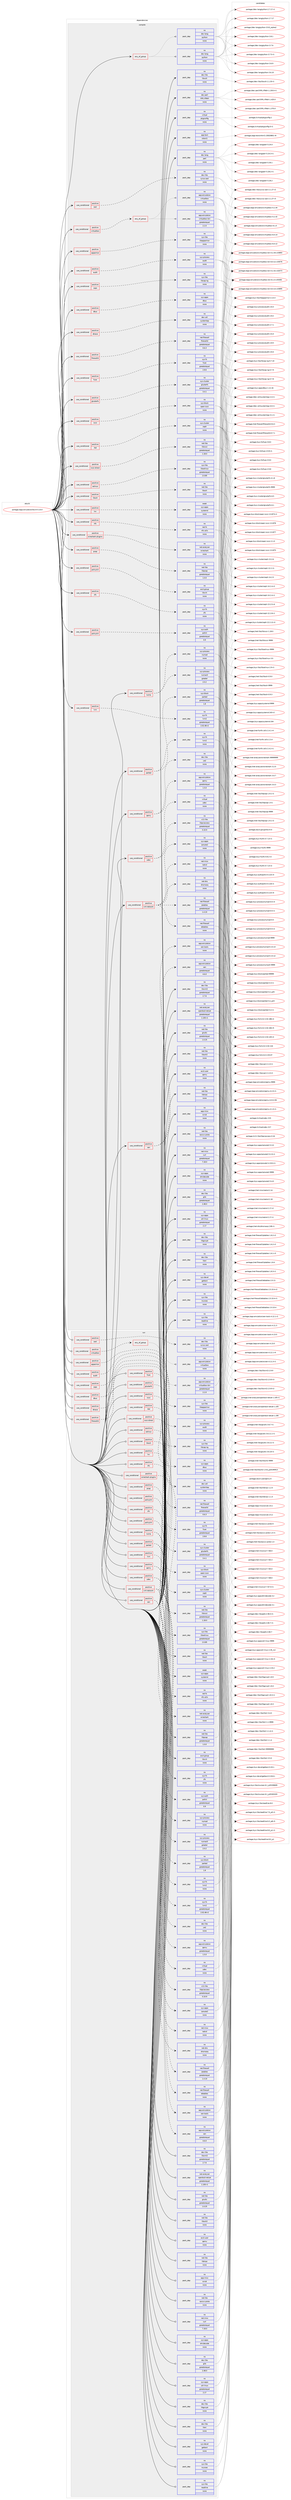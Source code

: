 digraph prolog {

# *************
# Graph options
# *************

newrank=true;
concentrate=true;
compound=true;
graph [rankdir=LR,fontname=Helvetica,fontsize=10,ranksep=1.5];#, ranksep=2.5, nodesep=0.2];
edge  [arrowhead=vee];
node  [fontname=Helvetica,fontsize=10];

# **********
# The ebuild
# **********

subgraph cluster_leftcol {
color=gray;
label=<<i>ebuild</i>>;
id [label="portage://app-emulation/libvirt-5.10.0", color=red, width=4, href="../app-emulation/libvirt-5.10.0.svg"];
}

# ****************
# The dependencies
# ****************

subgraph cluster_midcol {
color=gray;
label=<<i>dependencies</i>>;
subgraph cluster_compile {
fillcolor="#eeeeee";
style=filled;
label=<<i>compile</i>>;
subgraph any8096 {
dependency629087 [label=<<TABLE BORDER="0" CELLBORDER="1" CELLSPACING="0" CELLPADDING="4"><TR><TD CELLPADDING="10">any_of_group</TD></TR></TABLE>>, shape=none, color=red];subgraph pack472492 {
dependency629088 [label=<<TABLE BORDER="0" CELLBORDER="1" CELLSPACING="0" CELLPADDING="4" WIDTH="220"><TR><TD ROWSPAN="6" CELLPADDING="30">pack_dep</TD></TR><TR><TD WIDTH="110">no</TD></TR><TR><TD>dev-lang</TD></TR><TR><TD>python</TD></TR><TR><TD>none</TD></TR><TR><TD></TD></TR></TABLE>>, shape=none, color=blue];
}
dependency629087:e -> dependency629088:w [weight=20,style="dotted",arrowhead="oinv"];
subgraph pack472493 {
dependency629089 [label=<<TABLE BORDER="0" CELLBORDER="1" CELLSPACING="0" CELLPADDING="4" WIDTH="220"><TR><TD ROWSPAN="6" CELLPADDING="30">pack_dep</TD></TR><TR><TD WIDTH="110">no</TD></TR><TR><TD>dev-lang</TD></TR><TR><TD>python</TD></TR><TR><TD>none</TD></TR><TR><TD></TD></TR></TABLE>>, shape=none, color=blue];
}
dependency629087:e -> dependency629089:w [weight=20,style="dotted",arrowhead="oinv"];
}
id:e -> dependency629087:w [weight=20,style="solid",arrowhead="vee"];
subgraph cond148212 {
dependency629090 [label=<<TABLE BORDER="0" CELLBORDER="1" CELLSPACING="0" CELLPADDING="4"><TR><TD ROWSPAN="3" CELLPADDING="10">use_conditional</TD></TR><TR><TD>positive</TD></TR><TR><TD>apparmor</TD></TR></TABLE>>, shape=none, color=red];
subgraph pack472494 {
dependency629091 [label=<<TABLE BORDER="0" CELLBORDER="1" CELLSPACING="0" CELLPADDING="4" WIDTH="220"><TR><TD ROWSPAN="6" CELLPADDING="30">pack_dep</TD></TR><TR><TD WIDTH="110">no</TD></TR><TR><TD>sys-libs</TD></TR><TR><TD>libapparmor</TD></TR><TR><TD>none</TD></TR><TR><TD></TD></TR></TABLE>>, shape=none, color=blue];
}
dependency629090:e -> dependency629091:w [weight=20,style="dashed",arrowhead="vee"];
}
id:e -> dependency629090:w [weight=20,style="solid",arrowhead="vee"];
subgraph cond148213 {
dependency629092 [label=<<TABLE BORDER="0" CELLBORDER="1" CELLSPACING="0" CELLPADDING="4"><TR><TD ROWSPAN="3" CELLPADDING="10">use_conditional</TD></TR><TR><TD>positive</TD></TR><TR><TD>audit</TD></TR></TABLE>>, shape=none, color=red];
subgraph pack472495 {
dependency629093 [label=<<TABLE BORDER="0" CELLBORDER="1" CELLSPACING="0" CELLPADDING="4" WIDTH="220"><TR><TD ROWSPAN="6" CELLPADDING="30">pack_dep</TD></TR><TR><TD WIDTH="110">no</TD></TR><TR><TD>sys-process</TD></TR><TR><TD>audit</TD></TR><TR><TD>none</TD></TR><TR><TD></TD></TR></TABLE>>, shape=none, color=blue];
}
dependency629092:e -> dependency629093:w [weight=20,style="dashed",arrowhead="vee"];
}
id:e -> dependency629092:w [weight=20,style="solid",arrowhead="vee"];
subgraph cond148214 {
dependency629094 [label=<<TABLE BORDER="0" CELLBORDER="1" CELLSPACING="0" CELLPADDING="4"><TR><TD ROWSPAN="3" CELLPADDING="10">use_conditional</TD></TR><TR><TD>positive</TD></TR><TR><TD>caps</TD></TR></TABLE>>, shape=none, color=red];
subgraph pack472496 {
dependency629095 [label=<<TABLE BORDER="0" CELLBORDER="1" CELLSPACING="0" CELLPADDING="4" WIDTH="220"><TR><TD ROWSPAN="6" CELLPADDING="30">pack_dep</TD></TR><TR><TD WIDTH="110">no</TD></TR><TR><TD>sys-libs</TD></TR><TR><TD>libcap-ng</TD></TR><TR><TD>none</TD></TR><TR><TD></TD></TR></TABLE>>, shape=none, color=blue];
}
dependency629094:e -> dependency629095:w [weight=20,style="dashed",arrowhead="vee"];
}
id:e -> dependency629094:w [weight=20,style="solid",arrowhead="vee"];
subgraph cond148215 {
dependency629096 [label=<<TABLE BORDER="0" CELLBORDER="1" CELLSPACING="0" CELLPADDING="4"><TR><TD ROWSPAN="3" CELLPADDING="10">use_conditional</TD></TR><TR><TD>positive</TD></TR><TR><TD>dbus</TD></TR></TABLE>>, shape=none, color=red];
subgraph pack472497 {
dependency629097 [label=<<TABLE BORDER="0" CELLBORDER="1" CELLSPACING="0" CELLPADDING="4" WIDTH="220"><TR><TD ROWSPAN="6" CELLPADDING="30">pack_dep</TD></TR><TR><TD WIDTH="110">no</TD></TR><TR><TD>sys-apps</TD></TR><TR><TD>dbus</TD></TR><TR><TD>none</TD></TR><TR><TD></TD></TR></TABLE>>, shape=none, color=blue];
}
dependency629096:e -> dependency629097:w [weight=20,style="dashed",arrowhead="vee"];
}
id:e -> dependency629096:w [weight=20,style="solid",arrowhead="vee"];
subgraph cond148216 {
dependency629098 [label=<<TABLE BORDER="0" CELLBORDER="1" CELLSPACING="0" CELLPADDING="4"><TR><TD ROWSPAN="3" CELLPADDING="10">use_conditional</TD></TR><TR><TD>positive</TD></TR><TR><TD>dtrace</TD></TR></TABLE>>, shape=none, color=red];
subgraph pack472498 {
dependency629099 [label=<<TABLE BORDER="0" CELLBORDER="1" CELLSPACING="0" CELLPADDING="4" WIDTH="220"><TR><TD ROWSPAN="6" CELLPADDING="30">pack_dep</TD></TR><TR><TD WIDTH="110">no</TD></TR><TR><TD>dev-util</TD></TR><TR><TD>systemtap</TD></TR><TR><TD>none</TD></TR><TR><TD></TD></TR></TABLE>>, shape=none, color=blue];
}
dependency629098:e -> dependency629099:w [weight=20,style="dashed",arrowhead="vee"];
}
id:e -> dependency629098:w [weight=20,style="solid",arrowhead="vee"];
subgraph cond148217 {
dependency629100 [label=<<TABLE BORDER="0" CELLBORDER="1" CELLSPACING="0" CELLPADDING="4"><TR><TD ROWSPAN="3" CELLPADDING="10">use_conditional</TD></TR><TR><TD>positive</TD></TR><TR><TD>firewalld</TD></TR></TABLE>>, shape=none, color=red];
subgraph pack472499 {
dependency629101 [label=<<TABLE BORDER="0" CELLBORDER="1" CELLSPACING="0" CELLPADDING="4" WIDTH="220"><TR><TD ROWSPAN="6" CELLPADDING="30">pack_dep</TD></TR><TR><TD WIDTH="110">no</TD></TR><TR><TD>net-firewall</TD></TR><TR><TD>firewalld</TD></TR><TR><TD>greaterequal</TD></TR><TR><TD>0.6.3</TD></TR></TABLE>>, shape=none, color=blue];
}
dependency629100:e -> dependency629101:w [weight=20,style="dashed",arrowhead="vee"];
}
id:e -> dependency629100:w [weight=20,style="solid",arrowhead="vee"];
subgraph cond148218 {
dependency629102 [label=<<TABLE BORDER="0" CELLBORDER="1" CELLSPACING="0" CELLPADDING="4"><TR><TD ROWSPAN="3" CELLPADDING="10">use_conditional</TD></TR><TR><TD>positive</TD></TR><TR><TD>fuse</TD></TR></TABLE>>, shape=none, color=red];
subgraph pack472500 {
dependency629103 [label=<<TABLE BORDER="0" CELLBORDER="1" CELLSPACING="0" CELLPADDING="4" WIDTH="220"><TR><TD ROWSPAN="6" CELLPADDING="30">pack_dep</TD></TR><TR><TD WIDTH="110">no</TD></TR><TR><TD>sys-fs</TD></TR><TR><TD>fuse</TD></TR><TR><TD>greaterequal</TD></TR><TR><TD>2.8.6</TD></TR></TABLE>>, shape=none, color=blue];
}
dependency629102:e -> dependency629103:w [weight=20,style="dashed",arrowhead="vee"];
}
id:e -> dependency629102:w [weight=20,style="solid",arrowhead="vee"];
subgraph cond148219 {
dependency629104 [label=<<TABLE BORDER="0" CELLBORDER="1" CELLSPACING="0" CELLPADDING="4"><TR><TD ROWSPAN="3" CELLPADDING="10">use_conditional</TD></TR><TR><TD>positive</TD></TR><TR><TD>glusterfs</TD></TR></TABLE>>, shape=none, color=red];
subgraph pack472501 {
dependency629105 [label=<<TABLE BORDER="0" CELLBORDER="1" CELLSPACING="0" CELLPADDING="4" WIDTH="220"><TR><TD ROWSPAN="6" CELLPADDING="30">pack_dep</TD></TR><TR><TD WIDTH="110">no</TD></TR><TR><TD>sys-cluster</TD></TR><TR><TD>glusterfs</TD></TR><TR><TD>greaterequal</TD></TR><TR><TD>3.4.1</TD></TR></TABLE>>, shape=none, color=blue];
}
dependency629104:e -> dependency629105:w [weight=20,style="dashed",arrowhead="vee"];
}
id:e -> dependency629104:w [weight=20,style="solid",arrowhead="vee"];
subgraph cond148220 {
dependency629106 [label=<<TABLE BORDER="0" CELLBORDER="1" CELLSPACING="0" CELLPADDING="4"><TR><TD ROWSPAN="3" CELLPADDING="10">use_conditional</TD></TR><TR><TD>positive</TD></TR><TR><TD>iscsi</TD></TR></TABLE>>, shape=none, color=red];
subgraph pack472502 {
dependency629107 [label=<<TABLE BORDER="0" CELLBORDER="1" CELLSPACING="0" CELLPADDING="4" WIDTH="220"><TR><TD ROWSPAN="6" CELLPADDING="30">pack_dep</TD></TR><TR><TD WIDTH="110">no</TD></TR><TR><TD>sys-block</TD></TR><TR><TD>open-iscsi</TD></TR><TR><TD>none</TD></TR><TR><TD></TD></TR></TABLE>>, shape=none, color=blue];
}
dependency629106:e -> dependency629107:w [weight=20,style="dashed",arrowhead="vee"];
}
id:e -> dependency629106:w [weight=20,style="solid",arrowhead="vee"];
subgraph cond148221 {
dependency629108 [label=<<TABLE BORDER="0" CELLBORDER="1" CELLSPACING="0" CELLPADDING="4"><TR><TD ROWSPAN="3" CELLPADDING="10">use_conditional</TD></TR><TR><TD>positive</TD></TR><TR><TD>iscsi-direct</TD></TR></TABLE>>, shape=none, color=red];
subgraph pack472503 {
dependency629109 [label=<<TABLE BORDER="0" CELLBORDER="1" CELLSPACING="0" CELLPADDING="4" WIDTH="220"><TR><TD ROWSPAN="6" CELLPADDING="30">pack_dep</TD></TR><TR><TD WIDTH="110">no</TD></TR><TR><TD>net-libs</TD></TR><TR><TD>libiscsi</TD></TR><TR><TD>greaterequal</TD></TR><TR><TD>1.18.0</TD></TR></TABLE>>, shape=none, color=blue];
}
dependency629108:e -> dependency629109:w [weight=20,style="dashed",arrowhead="vee"];
}
id:e -> dependency629108:w [weight=20,style="solid",arrowhead="vee"];
subgraph cond148222 {
dependency629110 [label=<<TABLE BORDER="0" CELLBORDER="1" CELLSPACING="0" CELLPADDING="4"><TR><TD ROWSPAN="3" CELLPADDING="10">use_conditional</TD></TR><TR><TD>positive</TD></TR><TR><TD>libssh</TD></TR></TABLE>>, shape=none, color=red];
subgraph pack472504 {
dependency629111 [label=<<TABLE BORDER="0" CELLBORDER="1" CELLSPACING="0" CELLPADDING="4" WIDTH="220"><TR><TD ROWSPAN="6" CELLPADDING="30">pack_dep</TD></TR><TR><TD WIDTH="110">no</TD></TR><TR><TD>net-libs</TD></TR><TR><TD>libssh</TD></TR><TR><TD>none</TD></TR><TR><TD></TD></TR></TABLE>>, shape=none, color=blue];
}
dependency629110:e -> dependency629111:w [weight=20,style="dashed",arrowhead="vee"];
}
id:e -> dependency629110:w [weight=20,style="solid",arrowhead="vee"];
subgraph cond148223 {
dependency629112 [label=<<TABLE BORDER="0" CELLBORDER="1" CELLSPACING="0" CELLPADDING="4"><TR><TD ROWSPAN="3" CELLPADDING="10">use_conditional</TD></TR><TR><TD>positive</TD></TR><TR><TD>lvm</TD></TR></TABLE>>, shape=none, color=red];
subgraph pack472505 {
dependency629113 [label=<<TABLE BORDER="0" CELLBORDER="1" CELLSPACING="0" CELLPADDING="4" WIDTH="220"><TR><TD ROWSPAN="6" CELLPADDING="30">pack_dep</TD></TR><TR><TD WIDTH="110">no</TD></TR><TR><TD>sys-fs</TD></TR><TR><TD>lvm2</TD></TR><TR><TD>greaterequal</TD></TR><TR><TD>2.02.48-r2</TD></TR></TABLE>>, shape=none, color=blue];
}
dependency629112:e -> dependency629113:w [weight=20,style="dashed",arrowhead="vee"];
}
id:e -> dependency629112:w [weight=20,style="solid",arrowhead="vee"];
subgraph cond148224 {
dependency629114 [label=<<TABLE BORDER="0" CELLBORDER="1" CELLSPACING="0" CELLPADDING="4"><TR><TD ROWSPAN="3" CELLPADDING="10">use_conditional</TD></TR><TR><TD>positive</TD></TR><TR><TD>lxc</TD></TR></TABLE>>, shape=none, color=red];
subgraph pack472506 {
dependency629115 [label=<<TABLE BORDER="0" CELLBORDER="1" CELLSPACING="0" CELLPADDING="4" WIDTH="220"><TR><TD ROWSPAN="6" CELLPADDING="30">pack_dep</TD></TR><TR><TD WIDTH="110">weak</TD></TR><TR><TD>sys-apps</TD></TR><TR><TD>systemd</TD></TR><TR><TD>none</TD></TR><TR><TD></TD></TR></TABLE>>, shape=none, color=blue];
}
dependency629114:e -> dependency629115:w [weight=20,style="dashed",arrowhead="vee"];
}
id:e -> dependency629114:w [weight=20,style="solid",arrowhead="vee"];
subgraph cond148225 {
dependency629116 [label=<<TABLE BORDER="0" CELLBORDER="1" CELLSPACING="0" CELLPADDING="4"><TR><TD ROWSPAN="3" CELLPADDING="10">use_conditional</TD></TR><TR><TD>positive</TD></TR><TR><TD>nfs</TD></TR></TABLE>>, shape=none, color=red];
subgraph pack472507 {
dependency629117 [label=<<TABLE BORDER="0" CELLBORDER="1" CELLSPACING="0" CELLPADDING="4" WIDTH="220"><TR><TD ROWSPAN="6" CELLPADDING="30">pack_dep</TD></TR><TR><TD WIDTH="110">no</TD></TR><TR><TD>net-fs</TD></TR><TR><TD>nfs-utils</TD></TR><TR><TD>none</TD></TR><TR><TD></TD></TR></TABLE>>, shape=none, color=blue];
}
dependency629116:e -> dependency629117:w [weight=20,style="dashed",arrowhead="vee"];
}
id:e -> dependency629116:w [weight=20,style="solid",arrowhead="vee"];
subgraph cond148226 {
dependency629118 [label=<<TABLE BORDER="0" CELLBORDER="1" CELLSPACING="0" CELLPADDING="4"><TR><TD ROWSPAN="3" CELLPADDING="10">use_conditional</TD></TR><TR><TD>positive</TD></TR><TR><TD>numa</TD></TR></TABLE>>, shape=none, color=red];
subgraph pack472508 {
dependency629119 [label=<<TABLE BORDER="0" CELLBORDER="1" CELLSPACING="0" CELLPADDING="4" WIDTH="220"><TR><TD ROWSPAN="6" CELLPADDING="30">pack_dep</TD></TR><TR><TD WIDTH="110">no</TD></TR><TR><TD>sys-process</TD></TR><TR><TD>numactl</TD></TR><TR><TD>greater</TD></TR><TR><TD>2.0.2</TD></TR></TABLE>>, shape=none, color=blue];
}
dependency629118:e -> dependency629119:w [weight=20,style="dashed",arrowhead="vee"];
subgraph pack472509 {
dependency629120 [label=<<TABLE BORDER="0" CELLBORDER="1" CELLSPACING="0" CELLPADDING="4" WIDTH="220"><TR><TD ROWSPAN="6" CELLPADDING="30">pack_dep</TD></TR><TR><TD WIDTH="110">no</TD></TR><TR><TD>sys-process</TD></TR><TR><TD>numad</TD></TR><TR><TD>none</TD></TR><TR><TD></TD></TR></TABLE>>, shape=none, color=blue];
}
dependency629118:e -> dependency629120:w [weight=20,style="dashed",arrowhead="vee"];
}
id:e -> dependency629118:w [weight=20,style="solid",arrowhead="vee"];
subgraph cond148227 {
dependency629121 [label=<<TABLE BORDER="0" CELLBORDER="1" CELLSPACING="0" CELLPADDING="4"><TR><TD ROWSPAN="3" CELLPADDING="10">use_conditional</TD></TR><TR><TD>positive</TD></TR><TR><TD>parted</TD></TR></TABLE>>, shape=none, color=red];
subgraph pack472510 {
dependency629122 [label=<<TABLE BORDER="0" CELLBORDER="1" CELLSPACING="0" CELLPADDING="4" WIDTH="220"><TR><TD ROWSPAN="6" CELLPADDING="30">pack_dep</TD></TR><TR><TD WIDTH="110">no</TD></TR><TR><TD>sys-block</TD></TR><TR><TD>parted</TD></TR><TR><TD>greaterequal</TD></TR><TR><TD>1.8</TD></TR></TABLE>>, shape=none, color=blue];
}
dependency629121:e -> dependency629122:w [weight=20,style="dashed",arrowhead="vee"];
subgraph pack472511 {
dependency629123 [label=<<TABLE BORDER="0" CELLBORDER="1" CELLSPACING="0" CELLPADDING="4" WIDTH="220"><TR><TD ROWSPAN="6" CELLPADDING="30">pack_dep</TD></TR><TR><TD WIDTH="110">no</TD></TR><TR><TD>sys-fs</TD></TR><TR><TD>lvm2</TD></TR><TR><TD>none</TD></TR><TR><TD></TD></TR></TABLE>>, shape=none, color=blue];
}
dependency629121:e -> dependency629123:w [weight=20,style="dashed",arrowhead="vee"];
}
id:e -> dependency629121:w [weight=20,style="solid",arrowhead="vee"];
subgraph cond148228 {
dependency629124 [label=<<TABLE BORDER="0" CELLBORDER="1" CELLSPACING="0" CELLPADDING="4"><TR><TD ROWSPAN="3" CELLPADDING="10">use_conditional</TD></TR><TR><TD>positive</TD></TR><TR><TD>pcap</TD></TR></TABLE>>, shape=none, color=red];
subgraph pack472512 {
dependency629125 [label=<<TABLE BORDER="0" CELLBORDER="1" CELLSPACING="0" CELLPADDING="4" WIDTH="220"><TR><TD ROWSPAN="6" CELLPADDING="30">pack_dep</TD></TR><TR><TD WIDTH="110">no</TD></TR><TR><TD>net-libs</TD></TR><TR><TD>libpcap</TD></TR><TR><TD>greaterequal</TD></TR><TR><TD>1.0.0</TD></TR></TABLE>>, shape=none, color=blue];
}
dependency629124:e -> dependency629125:w [weight=20,style="dashed",arrowhead="vee"];
}
id:e -> dependency629124:w [weight=20,style="solid",arrowhead="vee"];
subgraph cond148229 {
dependency629126 [label=<<TABLE BORDER="0" CELLBORDER="1" CELLSPACING="0" CELLPADDING="4"><TR><TD ROWSPAN="3" CELLPADDING="10">use_conditional</TD></TR><TR><TD>positive</TD></TR><TR><TD>policykit</TD></TR></TABLE>>, shape=none, color=red];
subgraph pack472513 {
dependency629127 [label=<<TABLE BORDER="0" CELLBORDER="1" CELLSPACING="0" CELLPADDING="4" WIDTH="220"><TR><TD ROWSPAN="6" CELLPADDING="30">pack_dep</TD></TR><TR><TD WIDTH="110">no</TD></TR><TR><TD>acct-group</TD></TR><TR><TD>libvirt</TD></TR><TR><TD>none</TD></TR><TR><TD></TD></TR></TABLE>>, shape=none, color=blue];
}
dependency629126:e -> dependency629127:w [weight=20,style="dashed",arrowhead="vee"];
}
id:e -> dependency629126:w [weight=20,style="solid",arrowhead="vee"];
subgraph cond148230 {
dependency629128 [label=<<TABLE BORDER="0" CELLBORDER="1" CELLSPACING="0" CELLPADDING="4"><TR><TD ROWSPAN="3" CELLPADDING="10">use_conditional</TD></TR><TR><TD>positive</TD></TR><TR><TD>policykit</TD></TR></TABLE>>, shape=none, color=red];
subgraph pack472514 {
dependency629129 [label=<<TABLE BORDER="0" CELLBORDER="1" CELLSPACING="0" CELLPADDING="4" WIDTH="220"><TR><TD ROWSPAN="6" CELLPADDING="30">pack_dep</TD></TR><TR><TD WIDTH="110">no</TD></TR><TR><TD>sys-auth</TD></TR><TR><TD>polkit</TD></TR><TR><TD>greaterequal</TD></TR><TR><TD>0.9</TD></TR></TABLE>>, shape=none, color=blue];
}
dependency629128:e -> dependency629129:w [weight=20,style="dashed",arrowhead="vee"];
}
id:e -> dependency629128:w [weight=20,style="solid",arrowhead="vee"];
subgraph cond148231 {
dependency629130 [label=<<TABLE BORDER="0" CELLBORDER="1" CELLSPACING="0" CELLPADDING="4"><TR><TD ROWSPAN="3" CELLPADDING="10">use_conditional</TD></TR><TR><TD>positive</TD></TR><TR><TD>qemu</TD></TR></TABLE>>, shape=none, color=red];
subgraph pack472515 {
dependency629131 [label=<<TABLE BORDER="0" CELLBORDER="1" CELLSPACING="0" CELLPADDING="4" WIDTH="220"><TR><TD ROWSPAN="6" CELLPADDING="30">pack_dep</TD></TR><TR><TD WIDTH="110">no</TD></TR><TR><TD>app-emulation</TD></TR><TR><TD>qemu</TD></TR><TR><TD>greaterequal</TD></TR><TR><TD>1.5.0</TD></TR></TABLE>>, shape=none, color=blue];
}
dependency629130:e -> dependency629131:w [weight=20,style="dashed",arrowhead="vee"];
subgraph pack472516 {
dependency629132 [label=<<TABLE BORDER="0" CELLBORDER="1" CELLSPACING="0" CELLPADDING="4" WIDTH="220"><TR><TD ROWSPAN="6" CELLPADDING="30">pack_dep</TD></TR><TR><TD WIDTH="110">no</TD></TR><TR><TD>dev-libs</TD></TR><TR><TD>yajl</TD></TR><TR><TD>none</TD></TR><TR><TD></TD></TR></TABLE>>, shape=none, color=blue];
}
dependency629130:e -> dependency629132:w [weight=20,style="dashed",arrowhead="vee"];
}
id:e -> dependency629130:w [weight=20,style="solid",arrowhead="vee"];
subgraph cond148232 {
dependency629133 [label=<<TABLE BORDER="0" CELLBORDER="1" CELLSPACING="0" CELLPADDING="4"><TR><TD ROWSPAN="3" CELLPADDING="10">use_conditional</TD></TR><TR><TD>positive</TD></TR><TR><TD>rbd</TD></TR></TABLE>>, shape=none, color=red];
subgraph pack472517 {
dependency629134 [label=<<TABLE BORDER="0" CELLBORDER="1" CELLSPACING="0" CELLPADDING="4" WIDTH="220"><TR><TD ROWSPAN="6" CELLPADDING="30">pack_dep</TD></TR><TR><TD WIDTH="110">no</TD></TR><TR><TD>sys-cluster</TD></TR><TR><TD>ceph</TD></TR><TR><TD>none</TD></TR><TR><TD></TD></TR></TABLE>>, shape=none, color=blue];
}
dependency629133:e -> dependency629134:w [weight=20,style="dashed",arrowhead="vee"];
}
id:e -> dependency629133:w [weight=20,style="solid",arrowhead="vee"];
subgraph cond148233 {
dependency629135 [label=<<TABLE BORDER="0" CELLBORDER="1" CELLSPACING="0" CELLPADDING="4"><TR><TD ROWSPAN="3" CELLPADDING="10">use_conditional</TD></TR><TR><TD>positive</TD></TR><TR><TD>sasl</TD></TR></TABLE>>, shape=none, color=red];
subgraph pack472518 {
dependency629136 [label=<<TABLE BORDER="0" CELLBORDER="1" CELLSPACING="0" CELLPADDING="4" WIDTH="220"><TR><TD ROWSPAN="6" CELLPADDING="30">pack_dep</TD></TR><TR><TD WIDTH="110">no</TD></TR><TR><TD>dev-libs</TD></TR><TR><TD>cyrus-sasl</TD></TR><TR><TD>none</TD></TR><TR><TD></TD></TR></TABLE>>, shape=none, color=blue];
}
dependency629135:e -> dependency629136:w [weight=20,style="dashed",arrowhead="vee"];
}
id:e -> dependency629135:w [weight=20,style="solid",arrowhead="vee"];
subgraph cond148234 {
dependency629137 [label=<<TABLE BORDER="0" CELLBORDER="1" CELLSPACING="0" CELLPADDING="4"><TR><TD ROWSPAN="3" CELLPADDING="10">use_conditional</TD></TR><TR><TD>positive</TD></TR><TR><TD>selinux</TD></TR></TABLE>>, shape=none, color=red];
subgraph pack472519 {
dependency629138 [label=<<TABLE BORDER="0" CELLBORDER="1" CELLSPACING="0" CELLPADDING="4" WIDTH="220"><TR><TD ROWSPAN="6" CELLPADDING="30">pack_dep</TD></TR><TR><TD WIDTH="110">no</TD></TR><TR><TD>sys-libs</TD></TR><TR><TD>libselinux</TD></TR><TR><TD>greaterequal</TD></TR><TR><TD>2.0.85</TD></TR></TABLE>>, shape=none, color=blue];
}
dependency629137:e -> dependency629138:w [weight=20,style="dashed",arrowhead="vee"];
}
id:e -> dependency629137:w [weight=20,style="solid",arrowhead="vee"];
subgraph cond148235 {
dependency629139 [label=<<TABLE BORDER="0" CELLBORDER="1" CELLSPACING="0" CELLPADDING="4"><TR><TD ROWSPAN="3" CELLPADDING="10">use_conditional</TD></TR><TR><TD>positive</TD></TR><TR><TD>udev</TD></TR></TABLE>>, shape=none, color=red];
subgraph pack472520 {
dependency629140 [label=<<TABLE BORDER="0" CELLBORDER="1" CELLSPACING="0" CELLPADDING="4" WIDTH="220"><TR><TD ROWSPAN="6" CELLPADDING="30">pack_dep</TD></TR><TR><TD WIDTH="110">no</TD></TR><TR><TD>virtual</TD></TR><TR><TD>udev</TD></TR><TR><TD>none</TD></TR><TR><TD></TD></TR></TABLE>>, shape=none, color=blue];
}
dependency629139:e -> dependency629140:w [weight=20,style="dashed",arrowhead="vee"];
subgraph pack472521 {
dependency629141 [label=<<TABLE BORDER="0" CELLBORDER="1" CELLSPACING="0" CELLPADDING="4" WIDTH="220"><TR><TD ROWSPAN="6" CELLPADDING="30">pack_dep</TD></TR><TR><TD WIDTH="110">no</TD></TR><TR><TD>x11-libs</TD></TR><TR><TD>libpciaccess</TD></TR><TR><TD>greaterequal</TD></TR><TR><TD>0.10.9</TD></TR></TABLE>>, shape=none, color=blue];
}
dependency629139:e -> dependency629141:w [weight=20,style="dashed",arrowhead="vee"];
}
id:e -> dependency629139:w [weight=20,style="solid",arrowhead="vee"];
subgraph cond148236 {
dependency629142 [label=<<TABLE BORDER="0" CELLBORDER="1" CELLSPACING="0" CELLPADDING="4"><TR><TD ROWSPAN="3" CELLPADDING="10">use_conditional</TD></TR><TR><TD>positive</TD></TR><TR><TD>virt-network</TD></TR></TABLE>>, shape=none, color=red];
subgraph pack472522 {
dependency629143 [label=<<TABLE BORDER="0" CELLBORDER="1" CELLSPACING="0" CELLPADDING="4" WIDTH="220"><TR><TD ROWSPAN="6" CELLPADDING="30">pack_dep</TD></TR><TR><TD WIDTH="110">no</TD></TR><TR><TD>net-dns</TD></TR><TR><TD>dnsmasq</TD></TR><TR><TD>none</TD></TR><TR><TD></TD></TR></TABLE>>, shape=none, color=blue];
}
dependency629142:e -> dependency629143:w [weight=20,style="dashed",arrowhead="vee"];
subgraph pack472523 {
dependency629144 [label=<<TABLE BORDER="0" CELLBORDER="1" CELLSPACING="0" CELLPADDING="4" WIDTH="220"><TR><TD ROWSPAN="6" CELLPADDING="30">pack_dep</TD></TR><TR><TD WIDTH="110">no</TD></TR><TR><TD>net-firewall</TD></TR><TR><TD>ebtables</TD></TR><TR><TD>none</TD></TR><TR><TD></TD></TR></TABLE>>, shape=none, color=blue];
}
dependency629142:e -> dependency629144:w [weight=20,style="dashed",arrowhead="vee"];
subgraph pack472524 {
dependency629145 [label=<<TABLE BORDER="0" CELLBORDER="1" CELLSPACING="0" CELLPADDING="4" WIDTH="220"><TR><TD ROWSPAN="6" CELLPADDING="30">pack_dep</TD></TR><TR><TD WIDTH="110">no</TD></TR><TR><TD>net-firewall</TD></TR><TR><TD>iptables</TD></TR><TR><TD>greaterequal</TD></TR><TR><TD>1.4.10</TD></TR></TABLE>>, shape=none, color=blue];
}
dependency629142:e -> dependency629145:w [weight=20,style="dashed",arrowhead="vee"];
subgraph pack472525 {
dependency629146 [label=<<TABLE BORDER="0" CELLBORDER="1" CELLSPACING="0" CELLPADDING="4" WIDTH="220"><TR><TD ROWSPAN="6" CELLPADDING="30">pack_dep</TD></TR><TR><TD WIDTH="110">no</TD></TR><TR><TD>net-misc</TD></TR><TR><TD>radvd</TD></TR><TR><TD>none</TD></TR><TR><TD></TD></TR></TABLE>>, shape=none, color=blue];
}
dependency629142:e -> dependency629146:w [weight=20,style="dashed",arrowhead="vee"];
subgraph pack472526 {
dependency629147 [label=<<TABLE BORDER="0" CELLBORDER="1" CELLSPACING="0" CELLPADDING="4" WIDTH="220"><TR><TD ROWSPAN="6" CELLPADDING="30">pack_dep</TD></TR><TR><TD WIDTH="110">no</TD></TR><TR><TD>sys-apps</TD></TR><TR><TD>iproute2</TD></TR><TR><TD>none</TD></TR><TR><TD></TD></TR></TABLE>>, shape=none, color=blue];
}
dependency629142:e -> dependency629147:w [weight=20,style="dashed",arrowhead="vee"];
}
id:e -> dependency629142:w [weight=20,style="solid",arrowhead="vee"];
subgraph cond148237 {
dependency629148 [label=<<TABLE BORDER="0" CELLBORDER="1" CELLSPACING="0" CELLPADDING="4"><TR><TD ROWSPAN="3" CELLPADDING="10">use_conditional</TD></TR><TR><TD>positive</TD></TR><TR><TD>virtualbox</TD></TR></TABLE>>, shape=none, color=red];
subgraph any8097 {
dependency629149 [label=<<TABLE BORDER="0" CELLBORDER="1" CELLSPACING="0" CELLPADDING="4"><TR><TD CELLPADDING="10">any_of_group</TD></TR></TABLE>>, shape=none, color=red];subgraph pack472527 {
dependency629150 [label=<<TABLE BORDER="0" CELLBORDER="1" CELLSPACING="0" CELLPADDING="4" WIDTH="220"><TR><TD ROWSPAN="6" CELLPADDING="30">pack_dep</TD></TR><TR><TD WIDTH="110">no</TD></TR><TR><TD>app-emulation</TD></TR><TR><TD>virtualbox</TD></TR><TR><TD>none</TD></TR><TR><TD></TD></TR></TABLE>>, shape=none, color=blue];
}
dependency629149:e -> dependency629150:w [weight=20,style="dotted",arrowhead="oinv"];
subgraph pack472528 {
dependency629151 [label=<<TABLE BORDER="0" CELLBORDER="1" CELLSPACING="0" CELLPADDING="4" WIDTH="220"><TR><TD ROWSPAN="6" CELLPADDING="30">pack_dep</TD></TR><TR><TD WIDTH="110">no</TD></TR><TR><TD>app-emulation</TD></TR><TR><TD>virtualbox-bin</TD></TR><TR><TD>greaterequal</TD></TR><TR><TD>2.2.0</TD></TR></TABLE>>, shape=none, color=blue];
}
dependency629149:e -> dependency629151:w [weight=20,style="dotted",arrowhead="oinv"];
}
dependency629148:e -> dependency629149:w [weight=20,style="dashed",arrowhead="vee"];
}
id:e -> dependency629148:w [weight=20,style="solid",arrowhead="vee"];
subgraph cond148238 {
dependency629152 [label=<<TABLE BORDER="0" CELLBORDER="1" CELLSPACING="0" CELLPADDING="4"><TR><TD ROWSPAN="3" CELLPADDING="10">use_conditional</TD></TR><TR><TD>positive</TD></TR><TR><TD>wireshark-plugins</TD></TR></TABLE>>, shape=none, color=red];
subgraph pack472529 {
dependency629153 [label=<<TABLE BORDER="0" CELLBORDER="1" CELLSPACING="0" CELLPADDING="4" WIDTH="220"><TR><TD ROWSPAN="6" CELLPADDING="30">pack_dep</TD></TR><TR><TD WIDTH="110">no</TD></TR><TR><TD>net-analyzer</TD></TR><TR><TD>wireshark</TD></TR><TR><TD>none</TD></TR><TR><TD></TD></TR></TABLE>>, shape=none, color=blue];
}
dependency629152:e -> dependency629153:w [weight=20,style="dashed",arrowhead="vee"];
}
id:e -> dependency629152:w [weight=20,style="solid",arrowhead="vee"];
subgraph cond148239 {
dependency629154 [label=<<TABLE BORDER="0" CELLBORDER="1" CELLSPACING="0" CELLPADDING="4"><TR><TD ROWSPAN="3" CELLPADDING="10">use_conditional</TD></TR><TR><TD>positive</TD></TR><TR><TD>xen</TD></TR></TABLE>>, shape=none, color=red];
subgraph pack472530 {
dependency629155 [label=<<TABLE BORDER="0" CELLBORDER="1" CELLSPACING="0" CELLPADDING="4" WIDTH="220"><TR><TD ROWSPAN="6" CELLPADDING="30">pack_dep</TD></TR><TR><TD WIDTH="110">no</TD></TR><TR><TD>app-emulation</TD></TR><TR><TD>xen</TD></TR><TR><TD>greaterequal</TD></TR><TR><TD>4.6.0</TD></TR></TABLE>>, shape=none, color=blue];
}
dependency629154:e -> dependency629155:w [weight=20,style="dashed",arrowhead="vee"];
subgraph pack472531 {
dependency629156 [label=<<TABLE BORDER="0" CELLBORDER="1" CELLSPACING="0" CELLPADDING="4" WIDTH="220"><TR><TD ROWSPAN="6" CELLPADDING="30">pack_dep</TD></TR><TR><TD WIDTH="110">no</TD></TR><TR><TD>app-emulation</TD></TR><TR><TD>xen-tools</TD></TR><TR><TD>none</TD></TR><TR><TD></TD></TR></TABLE>>, shape=none, color=blue];
}
dependency629154:e -> dependency629156:w [weight=20,style="dashed",arrowhead="vee"];
}
id:e -> dependency629154:w [weight=20,style="solid",arrowhead="vee"];
subgraph cond148240 {
dependency629157 [label=<<TABLE BORDER="0" CELLBORDER="1" CELLSPACING="0" CELLPADDING="4"><TR><TD ROWSPAN="3" CELLPADDING="10">use_conditional</TD></TR><TR><TD>positive</TD></TR><TR><TD>zfs</TD></TR></TABLE>>, shape=none, color=red];
subgraph pack472532 {
dependency629158 [label=<<TABLE BORDER="0" CELLBORDER="1" CELLSPACING="0" CELLPADDING="4" WIDTH="220"><TR><TD ROWSPAN="6" CELLPADDING="30">pack_dep</TD></TR><TR><TD WIDTH="110">no</TD></TR><TR><TD>sys-fs</TD></TR><TR><TD>zfs</TD></TR><TR><TD>none</TD></TR><TR><TD></TD></TR></TABLE>>, shape=none, color=blue];
}
dependency629157:e -> dependency629158:w [weight=20,style="dashed",arrowhead="vee"];
}
id:e -> dependency629157:w [weight=20,style="solid",arrowhead="vee"];
subgraph pack472533 {
dependency629159 [label=<<TABLE BORDER="0" CELLBORDER="1" CELLSPACING="0" CELLPADDING="4" WIDTH="220"><TR><TD ROWSPAN="6" CELLPADDING="30">pack_dep</TD></TR><TR><TD WIDTH="110">no</TD></TR><TR><TD>acct-user</TD></TR><TR><TD>qemu</TD></TR><TR><TD>none</TD></TR><TR><TD></TD></TR></TABLE>>, shape=none, color=blue];
}
id:e -> dependency629159:w [weight=20,style="solid",arrowhead="vee"];
subgraph pack472534 {
dependency629160 [label=<<TABLE BORDER="0" CELLBORDER="1" CELLSPACING="0" CELLPADDING="4" WIDTH="220"><TR><TD ROWSPAN="6" CELLPADDING="30">pack_dep</TD></TR><TR><TD WIDTH="110">no</TD></TR><TR><TD>app-misc</TD></TR><TR><TD>scrub</TD></TR><TR><TD>none</TD></TR><TR><TD></TD></TR></TABLE>>, shape=none, color=blue];
}
id:e -> dependency629160:w [weight=20,style="solid",arrowhead="vee"];
subgraph pack472535 {
dependency629161 [label=<<TABLE BORDER="0" CELLBORDER="1" CELLSPACING="0" CELLPADDING="4" WIDTH="220"><TR><TD ROWSPAN="6" CELLPADDING="30">pack_dep</TD></TR><TR><TD WIDTH="110">no</TD></TR><TR><TD>app-text</TD></TR><TR><TD>xhtml1</TD></TR><TR><TD>none</TD></TR><TR><TD></TD></TR></TABLE>>, shape=none, color=blue];
}
id:e -> dependency629161:w [weight=20,style="solid",arrowhead="vee"];
subgraph pack472536 {
dependency629162 [label=<<TABLE BORDER="0" CELLBORDER="1" CELLSPACING="0" CELLPADDING="4" WIDTH="220"><TR><TD ROWSPAN="6" CELLPADDING="30">pack_dep</TD></TR><TR><TD WIDTH="110">no</TD></TR><TR><TD>dev-lang</TD></TR><TR><TD>perl</TD></TR><TR><TD>none</TD></TR><TR><TD></TD></TR></TABLE>>, shape=none, color=blue];
}
id:e -> dependency629162:w [weight=20,style="solid",arrowhead="vee"];
subgraph pack472537 {
dependency629163 [label=<<TABLE BORDER="0" CELLBORDER="1" CELLSPACING="0" CELLPADDING="4" WIDTH="220"><TR><TD ROWSPAN="6" CELLPADDING="30">pack_dep</TD></TR><TR><TD WIDTH="110">no</TD></TR><TR><TD>dev-libs</TD></TR><TR><TD>glib</TD></TR><TR><TD>greaterequal</TD></TR><TR><TD>2.48.0</TD></TR></TABLE>>, shape=none, color=blue];
}
id:e -> dependency629163:w [weight=20,style="solid",arrowhead="vee"];
subgraph pack472538 {
dependency629164 [label=<<TABLE BORDER="0" CELLBORDER="1" CELLSPACING="0" CELLPADDING="4" WIDTH="220"><TR><TD ROWSPAN="6" CELLPADDING="30">pack_dep</TD></TR><TR><TD WIDTH="110">no</TD></TR><TR><TD>dev-libs</TD></TR><TR><TD>libgcrypt</TD></TR><TR><TD>none</TD></TR><TR><TD></TD></TR></TABLE>>, shape=none, color=blue];
}
id:e -> dependency629164:w [weight=20,style="solid",arrowhead="vee"];
subgraph pack472539 {
dependency629165 [label=<<TABLE BORDER="0" CELLBORDER="1" CELLSPACING="0" CELLPADDING="4" WIDTH="220"><TR><TD ROWSPAN="6" CELLPADDING="30">pack_dep</TD></TR><TR><TD WIDTH="110">no</TD></TR><TR><TD>dev-libs</TD></TR><TR><TD>libnl</TD></TR><TR><TD>none</TD></TR><TR><TD></TD></TR></TABLE>>, shape=none, color=blue];
}
id:e -> dependency629165:w [weight=20,style="solid",arrowhead="vee"];
subgraph pack472540 {
dependency629166 [label=<<TABLE BORDER="0" CELLBORDER="1" CELLSPACING="0" CELLPADDING="4" WIDTH="220"><TR><TD ROWSPAN="6" CELLPADDING="30">pack_dep</TD></TR><TR><TD WIDTH="110">no</TD></TR><TR><TD>dev-libs</TD></TR><TR><TD>libxml2</TD></TR><TR><TD>greaterequal</TD></TR><TR><TD>2.7.6</TD></TR></TABLE>>, shape=none, color=blue];
}
id:e -> dependency629166:w [weight=20,style="solid",arrowhead="vee"];
subgraph pack472541 {
dependency629167 [label=<<TABLE BORDER="0" CELLBORDER="1" CELLSPACING="0" CELLPADDING="4" WIDTH="220"><TR><TD ROWSPAN="6" CELLPADDING="30">pack_dep</TD></TR><TR><TD WIDTH="110">no</TD></TR><TR><TD>dev-libs</TD></TR><TR><TD>libxslt</TD></TR><TR><TD>none</TD></TR><TR><TD></TD></TR></TABLE>>, shape=none, color=blue];
}
id:e -> dependency629167:w [weight=20,style="solid",arrowhead="vee"];
subgraph pack472542 {
dependency629168 [label=<<TABLE BORDER="0" CELLBORDER="1" CELLSPACING="0" CELLPADDING="4" WIDTH="220"><TR><TD ROWSPAN="6" CELLPADDING="30">pack_dep</TD></TR><TR><TD WIDTH="110">no</TD></TR><TR><TD>dev-perl</TD></TR><TR><TD>XML-XPath</TD></TR><TR><TD>none</TD></TR><TR><TD></TD></TR></TABLE>>, shape=none, color=blue];
}
id:e -> dependency629168:w [weight=20,style="solid",arrowhead="vee"];
subgraph pack472543 {
dependency629169 [label=<<TABLE BORDER="0" CELLBORDER="1" CELLSPACING="0" CELLPADDING="4" WIDTH="220"><TR><TD ROWSPAN="6" CELLPADDING="30">pack_dep</TD></TR><TR><TD WIDTH="110">no</TD></TR><TR><TD>net-analyzer</TD></TR><TR><TD>openbsd-netcat</TD></TR><TR><TD>greaterequal</TD></TR><TR><TD>1.105-r1</TD></TR></TABLE>>, shape=none, color=blue];
}
id:e -> dependency629169:w [weight=20,style="solid",arrowhead="vee"];
subgraph pack472544 {
dependency629170 [label=<<TABLE BORDER="0" CELLBORDER="1" CELLSPACING="0" CELLPADDING="4" WIDTH="220"><TR><TD ROWSPAN="6" CELLPADDING="30">pack_dep</TD></TR><TR><TD WIDTH="110">no</TD></TR><TR><TD>net-libs</TD></TR><TR><TD>gnutls</TD></TR><TR><TD>greaterequal</TD></TR><TR><TD>1.0.25</TD></TR></TABLE>>, shape=none, color=blue];
}
id:e -> dependency629170:w [weight=20,style="solid",arrowhead="vee"];
subgraph pack472545 {
dependency629171 [label=<<TABLE BORDER="0" CELLBORDER="1" CELLSPACING="0" CELLPADDING="4" WIDTH="220"><TR><TD ROWSPAN="6" CELLPADDING="30">pack_dep</TD></TR><TR><TD WIDTH="110">no</TD></TR><TR><TD>net-libs</TD></TR><TR><TD>libssh2</TD></TR><TR><TD>none</TD></TR><TR><TD></TD></TR></TABLE>>, shape=none, color=blue];
}
id:e -> dependency629171:w [weight=20,style="solid",arrowhead="vee"];
subgraph pack472546 {
dependency629172 [label=<<TABLE BORDER="0" CELLBORDER="1" CELLSPACING="0" CELLPADDING="4" WIDTH="220"><TR><TD ROWSPAN="6" CELLPADDING="30">pack_dep</TD></TR><TR><TD WIDTH="110">no</TD></TR><TR><TD>net-libs</TD></TR><TR><TD>libtirpc</TD></TR><TR><TD>none</TD></TR><TR><TD></TD></TR></TABLE>>, shape=none, color=blue];
}
id:e -> dependency629172:w [weight=20,style="solid",arrowhead="vee"];
subgraph pack472547 {
dependency629173 [label=<<TABLE BORDER="0" CELLBORDER="1" CELLSPACING="0" CELLPADDING="4" WIDTH="220"><TR><TD ROWSPAN="6" CELLPADDING="30">pack_dep</TD></TR><TR><TD WIDTH="110">no</TD></TR><TR><TD>net-libs</TD></TR><TR><TD>rpcsvc-proto</TD></TR><TR><TD>none</TD></TR><TR><TD></TD></TR></TABLE>>, shape=none, color=blue];
}
id:e -> dependency629173:w [weight=20,style="solid",arrowhead="vee"];
subgraph pack472548 {
dependency629174 [label=<<TABLE BORDER="0" CELLBORDER="1" CELLSPACING="0" CELLPADDING="4" WIDTH="220"><TR><TD ROWSPAN="6" CELLPADDING="30">pack_dep</TD></TR><TR><TD WIDTH="110">no</TD></TR><TR><TD>net-misc</TD></TR><TR><TD>curl</TD></TR><TR><TD>greaterequal</TD></TR><TR><TD>7.18.0</TD></TR></TABLE>>, shape=none, color=blue];
}
id:e -> dependency629174:w [weight=20,style="solid",arrowhead="vee"];
subgraph pack472549 {
dependency629175 [label=<<TABLE BORDER="0" CELLBORDER="1" CELLSPACING="0" CELLPADDING="4" WIDTH="220"><TR><TD ROWSPAN="6" CELLPADDING="30">pack_dep</TD></TR><TR><TD WIDTH="110">no</TD></TR><TR><TD>sys-apps</TD></TR><TR><TD>dmidecode</TD></TR><TR><TD>none</TD></TR><TR><TD></TD></TR></TABLE>>, shape=none, color=blue];
}
id:e -> dependency629175:w [weight=20,style="solid",arrowhead="vee"];
subgraph pack472550 {
dependency629176 [label=<<TABLE BORDER="0" CELLBORDER="1" CELLSPACING="0" CELLPADDING="4" WIDTH="220"><TR><TD ROWSPAN="6" CELLPADDING="30">pack_dep</TD></TR><TR><TD WIDTH="110">no</TD></TR><TR><TD>sys-apps</TD></TR><TR><TD>util-linux</TD></TR><TR><TD>greaterequal</TD></TR><TR><TD>2.17</TD></TR></TABLE>>, shape=none, color=blue];
}
id:e -> dependency629176:w [weight=20,style="solid",arrowhead="vee"];
subgraph pack472551 {
dependency629177 [label=<<TABLE BORDER="0" CELLBORDER="1" CELLSPACING="0" CELLPADDING="4" WIDTH="220"><TR><TD ROWSPAN="6" CELLPADDING="30">pack_dep</TD></TR><TR><TD WIDTH="110">no</TD></TR><TR><TD>sys-devel</TD></TR><TR><TD>gettext</TD></TR><TR><TD>none</TD></TR><TR><TD></TD></TR></TABLE>>, shape=none, color=blue];
}
id:e -> dependency629177:w [weight=20,style="solid",arrowhead="vee"];
subgraph pack472552 {
dependency629178 [label=<<TABLE BORDER="0" CELLBORDER="1" CELLSPACING="0" CELLPADDING="4" WIDTH="220"><TR><TD ROWSPAN="6" CELLPADDING="30">pack_dep</TD></TR><TR><TD WIDTH="110">no</TD></TR><TR><TD>sys-libs</TD></TR><TR><TD>ncurses</TD></TR><TR><TD>none</TD></TR><TR><TD></TD></TR></TABLE>>, shape=none, color=blue];
}
id:e -> dependency629178:w [weight=20,style="solid",arrowhead="vee"];
subgraph pack472553 {
dependency629179 [label=<<TABLE BORDER="0" CELLBORDER="1" CELLSPACING="0" CELLPADDING="4" WIDTH="220"><TR><TD ROWSPAN="6" CELLPADDING="30">pack_dep</TD></TR><TR><TD WIDTH="110">no</TD></TR><TR><TD>sys-libs</TD></TR><TR><TD>readline</TD></TR><TR><TD>none</TD></TR><TR><TD></TD></TR></TABLE>>, shape=none, color=blue];
}
id:e -> dependency629179:w [weight=20,style="solid",arrowhead="vee"];
subgraph pack472554 {
dependency629180 [label=<<TABLE BORDER="0" CELLBORDER="1" CELLSPACING="0" CELLPADDING="4" WIDTH="220"><TR><TD ROWSPAN="6" CELLPADDING="30">pack_dep</TD></TR><TR><TD WIDTH="110">no</TD></TR><TR><TD>virtual</TD></TR><TR><TD>pkgconfig</TD></TR><TR><TD>none</TD></TR><TR><TD></TD></TR></TABLE>>, shape=none, color=blue];
}
id:e -> dependency629180:w [weight=20,style="solid",arrowhead="vee"];
}
subgraph cluster_compileandrun {
fillcolor="#eeeeee";
style=filled;
label=<<i>compile and run</i>>;
}
subgraph cluster_run {
fillcolor="#eeeeee";
style=filled;
label=<<i>run</i>>;
subgraph cond148241 {
dependency629181 [label=<<TABLE BORDER="0" CELLBORDER="1" CELLSPACING="0" CELLPADDING="4"><TR><TD ROWSPAN="3" CELLPADDING="10">use_conditional</TD></TR><TR><TD>positive</TD></TR><TR><TD>apparmor</TD></TR></TABLE>>, shape=none, color=red];
subgraph pack472555 {
dependency629182 [label=<<TABLE BORDER="0" CELLBORDER="1" CELLSPACING="0" CELLPADDING="4" WIDTH="220"><TR><TD ROWSPAN="6" CELLPADDING="30">pack_dep</TD></TR><TR><TD WIDTH="110">no</TD></TR><TR><TD>sys-libs</TD></TR><TR><TD>libapparmor</TD></TR><TR><TD>none</TD></TR><TR><TD></TD></TR></TABLE>>, shape=none, color=blue];
}
dependency629181:e -> dependency629182:w [weight=20,style="dashed",arrowhead="vee"];
}
id:e -> dependency629181:w [weight=20,style="solid",arrowhead="odot"];
subgraph cond148242 {
dependency629183 [label=<<TABLE BORDER="0" CELLBORDER="1" CELLSPACING="0" CELLPADDING="4"><TR><TD ROWSPAN="3" CELLPADDING="10">use_conditional</TD></TR><TR><TD>positive</TD></TR><TR><TD>audit</TD></TR></TABLE>>, shape=none, color=red];
subgraph pack472556 {
dependency629184 [label=<<TABLE BORDER="0" CELLBORDER="1" CELLSPACING="0" CELLPADDING="4" WIDTH="220"><TR><TD ROWSPAN="6" CELLPADDING="30">pack_dep</TD></TR><TR><TD WIDTH="110">no</TD></TR><TR><TD>sys-process</TD></TR><TR><TD>audit</TD></TR><TR><TD>none</TD></TR><TR><TD></TD></TR></TABLE>>, shape=none, color=blue];
}
dependency629183:e -> dependency629184:w [weight=20,style="dashed",arrowhead="vee"];
}
id:e -> dependency629183:w [weight=20,style="solid",arrowhead="odot"];
subgraph cond148243 {
dependency629185 [label=<<TABLE BORDER="0" CELLBORDER="1" CELLSPACING="0" CELLPADDING="4"><TR><TD ROWSPAN="3" CELLPADDING="10">use_conditional</TD></TR><TR><TD>positive</TD></TR><TR><TD>caps</TD></TR></TABLE>>, shape=none, color=red];
subgraph pack472557 {
dependency629186 [label=<<TABLE BORDER="0" CELLBORDER="1" CELLSPACING="0" CELLPADDING="4" WIDTH="220"><TR><TD ROWSPAN="6" CELLPADDING="30">pack_dep</TD></TR><TR><TD WIDTH="110">no</TD></TR><TR><TD>sys-libs</TD></TR><TR><TD>libcap-ng</TD></TR><TR><TD>none</TD></TR><TR><TD></TD></TR></TABLE>>, shape=none, color=blue];
}
dependency629185:e -> dependency629186:w [weight=20,style="dashed",arrowhead="vee"];
}
id:e -> dependency629185:w [weight=20,style="solid",arrowhead="odot"];
subgraph cond148244 {
dependency629187 [label=<<TABLE BORDER="0" CELLBORDER="1" CELLSPACING="0" CELLPADDING="4"><TR><TD ROWSPAN="3" CELLPADDING="10">use_conditional</TD></TR><TR><TD>positive</TD></TR><TR><TD>dbus</TD></TR></TABLE>>, shape=none, color=red];
subgraph pack472558 {
dependency629188 [label=<<TABLE BORDER="0" CELLBORDER="1" CELLSPACING="0" CELLPADDING="4" WIDTH="220"><TR><TD ROWSPAN="6" CELLPADDING="30">pack_dep</TD></TR><TR><TD WIDTH="110">no</TD></TR><TR><TD>sys-apps</TD></TR><TR><TD>dbus</TD></TR><TR><TD>none</TD></TR><TR><TD></TD></TR></TABLE>>, shape=none, color=blue];
}
dependency629187:e -> dependency629188:w [weight=20,style="dashed",arrowhead="vee"];
}
id:e -> dependency629187:w [weight=20,style="solid",arrowhead="odot"];
subgraph cond148245 {
dependency629189 [label=<<TABLE BORDER="0" CELLBORDER="1" CELLSPACING="0" CELLPADDING="4"><TR><TD ROWSPAN="3" CELLPADDING="10">use_conditional</TD></TR><TR><TD>positive</TD></TR><TR><TD>dtrace</TD></TR></TABLE>>, shape=none, color=red];
subgraph pack472559 {
dependency629190 [label=<<TABLE BORDER="0" CELLBORDER="1" CELLSPACING="0" CELLPADDING="4" WIDTH="220"><TR><TD ROWSPAN="6" CELLPADDING="30">pack_dep</TD></TR><TR><TD WIDTH="110">no</TD></TR><TR><TD>dev-util</TD></TR><TR><TD>systemtap</TD></TR><TR><TD>none</TD></TR><TR><TD></TD></TR></TABLE>>, shape=none, color=blue];
}
dependency629189:e -> dependency629190:w [weight=20,style="dashed",arrowhead="vee"];
}
id:e -> dependency629189:w [weight=20,style="solid",arrowhead="odot"];
subgraph cond148246 {
dependency629191 [label=<<TABLE BORDER="0" CELLBORDER="1" CELLSPACING="0" CELLPADDING="4"><TR><TD ROWSPAN="3" CELLPADDING="10">use_conditional</TD></TR><TR><TD>positive</TD></TR><TR><TD>firewalld</TD></TR></TABLE>>, shape=none, color=red];
subgraph pack472560 {
dependency629192 [label=<<TABLE BORDER="0" CELLBORDER="1" CELLSPACING="0" CELLPADDING="4" WIDTH="220"><TR><TD ROWSPAN="6" CELLPADDING="30">pack_dep</TD></TR><TR><TD WIDTH="110">no</TD></TR><TR><TD>net-firewall</TD></TR><TR><TD>firewalld</TD></TR><TR><TD>greaterequal</TD></TR><TR><TD>0.6.3</TD></TR></TABLE>>, shape=none, color=blue];
}
dependency629191:e -> dependency629192:w [weight=20,style="dashed",arrowhead="vee"];
}
id:e -> dependency629191:w [weight=20,style="solid",arrowhead="odot"];
subgraph cond148247 {
dependency629193 [label=<<TABLE BORDER="0" CELLBORDER="1" CELLSPACING="0" CELLPADDING="4"><TR><TD ROWSPAN="3" CELLPADDING="10">use_conditional</TD></TR><TR><TD>positive</TD></TR><TR><TD>fuse</TD></TR></TABLE>>, shape=none, color=red];
subgraph pack472561 {
dependency629194 [label=<<TABLE BORDER="0" CELLBORDER="1" CELLSPACING="0" CELLPADDING="4" WIDTH="220"><TR><TD ROWSPAN="6" CELLPADDING="30">pack_dep</TD></TR><TR><TD WIDTH="110">no</TD></TR><TR><TD>sys-fs</TD></TR><TR><TD>fuse</TD></TR><TR><TD>greaterequal</TD></TR><TR><TD>2.8.6</TD></TR></TABLE>>, shape=none, color=blue];
}
dependency629193:e -> dependency629194:w [weight=20,style="dashed",arrowhead="vee"];
}
id:e -> dependency629193:w [weight=20,style="solid",arrowhead="odot"];
subgraph cond148248 {
dependency629195 [label=<<TABLE BORDER="0" CELLBORDER="1" CELLSPACING="0" CELLPADDING="4"><TR><TD ROWSPAN="3" CELLPADDING="10">use_conditional</TD></TR><TR><TD>positive</TD></TR><TR><TD>glusterfs</TD></TR></TABLE>>, shape=none, color=red];
subgraph pack472562 {
dependency629196 [label=<<TABLE BORDER="0" CELLBORDER="1" CELLSPACING="0" CELLPADDING="4" WIDTH="220"><TR><TD ROWSPAN="6" CELLPADDING="30">pack_dep</TD></TR><TR><TD WIDTH="110">no</TD></TR><TR><TD>sys-cluster</TD></TR><TR><TD>glusterfs</TD></TR><TR><TD>greaterequal</TD></TR><TR><TD>3.4.1</TD></TR></TABLE>>, shape=none, color=blue];
}
dependency629195:e -> dependency629196:w [weight=20,style="dashed",arrowhead="vee"];
}
id:e -> dependency629195:w [weight=20,style="solid",arrowhead="odot"];
subgraph cond148249 {
dependency629197 [label=<<TABLE BORDER="0" CELLBORDER="1" CELLSPACING="0" CELLPADDING="4"><TR><TD ROWSPAN="3" CELLPADDING="10">use_conditional</TD></TR><TR><TD>positive</TD></TR><TR><TD>iscsi</TD></TR></TABLE>>, shape=none, color=red];
subgraph pack472563 {
dependency629198 [label=<<TABLE BORDER="0" CELLBORDER="1" CELLSPACING="0" CELLPADDING="4" WIDTH="220"><TR><TD ROWSPAN="6" CELLPADDING="30">pack_dep</TD></TR><TR><TD WIDTH="110">no</TD></TR><TR><TD>sys-block</TD></TR><TR><TD>open-iscsi</TD></TR><TR><TD>none</TD></TR><TR><TD></TD></TR></TABLE>>, shape=none, color=blue];
}
dependency629197:e -> dependency629198:w [weight=20,style="dashed",arrowhead="vee"];
}
id:e -> dependency629197:w [weight=20,style="solid",arrowhead="odot"];
subgraph cond148250 {
dependency629199 [label=<<TABLE BORDER="0" CELLBORDER="1" CELLSPACING="0" CELLPADDING="4"><TR><TD ROWSPAN="3" CELLPADDING="10">use_conditional</TD></TR><TR><TD>positive</TD></TR><TR><TD>iscsi-direct</TD></TR></TABLE>>, shape=none, color=red];
subgraph pack472564 {
dependency629200 [label=<<TABLE BORDER="0" CELLBORDER="1" CELLSPACING="0" CELLPADDING="4" WIDTH="220"><TR><TD ROWSPAN="6" CELLPADDING="30">pack_dep</TD></TR><TR><TD WIDTH="110">no</TD></TR><TR><TD>net-libs</TD></TR><TR><TD>libiscsi</TD></TR><TR><TD>greaterequal</TD></TR><TR><TD>1.18.0</TD></TR></TABLE>>, shape=none, color=blue];
}
dependency629199:e -> dependency629200:w [weight=20,style="dashed",arrowhead="vee"];
}
id:e -> dependency629199:w [weight=20,style="solid",arrowhead="odot"];
subgraph cond148251 {
dependency629201 [label=<<TABLE BORDER="0" CELLBORDER="1" CELLSPACING="0" CELLPADDING="4"><TR><TD ROWSPAN="3" CELLPADDING="10">use_conditional</TD></TR><TR><TD>positive</TD></TR><TR><TD>libssh</TD></TR></TABLE>>, shape=none, color=red];
subgraph pack472565 {
dependency629202 [label=<<TABLE BORDER="0" CELLBORDER="1" CELLSPACING="0" CELLPADDING="4" WIDTH="220"><TR><TD ROWSPAN="6" CELLPADDING="30">pack_dep</TD></TR><TR><TD WIDTH="110">no</TD></TR><TR><TD>net-libs</TD></TR><TR><TD>libssh</TD></TR><TR><TD>none</TD></TR><TR><TD></TD></TR></TABLE>>, shape=none, color=blue];
}
dependency629201:e -> dependency629202:w [weight=20,style="dashed",arrowhead="vee"];
}
id:e -> dependency629201:w [weight=20,style="solid",arrowhead="odot"];
subgraph cond148252 {
dependency629203 [label=<<TABLE BORDER="0" CELLBORDER="1" CELLSPACING="0" CELLPADDING="4"><TR><TD ROWSPAN="3" CELLPADDING="10">use_conditional</TD></TR><TR><TD>positive</TD></TR><TR><TD>lvm</TD></TR></TABLE>>, shape=none, color=red];
subgraph pack472566 {
dependency629204 [label=<<TABLE BORDER="0" CELLBORDER="1" CELLSPACING="0" CELLPADDING="4" WIDTH="220"><TR><TD ROWSPAN="6" CELLPADDING="30">pack_dep</TD></TR><TR><TD WIDTH="110">no</TD></TR><TR><TD>sys-fs</TD></TR><TR><TD>lvm2</TD></TR><TR><TD>greaterequal</TD></TR><TR><TD>2.02.48-r2</TD></TR></TABLE>>, shape=none, color=blue];
}
dependency629203:e -> dependency629204:w [weight=20,style="dashed",arrowhead="vee"];
}
id:e -> dependency629203:w [weight=20,style="solid",arrowhead="odot"];
subgraph cond148253 {
dependency629205 [label=<<TABLE BORDER="0" CELLBORDER="1" CELLSPACING="0" CELLPADDING="4"><TR><TD ROWSPAN="3" CELLPADDING="10">use_conditional</TD></TR><TR><TD>positive</TD></TR><TR><TD>lxc</TD></TR></TABLE>>, shape=none, color=red];
subgraph pack472567 {
dependency629206 [label=<<TABLE BORDER="0" CELLBORDER="1" CELLSPACING="0" CELLPADDING="4" WIDTH="220"><TR><TD ROWSPAN="6" CELLPADDING="30">pack_dep</TD></TR><TR><TD WIDTH="110">weak</TD></TR><TR><TD>sys-apps</TD></TR><TR><TD>systemd</TD></TR><TR><TD>none</TD></TR><TR><TD></TD></TR></TABLE>>, shape=none, color=blue];
}
dependency629205:e -> dependency629206:w [weight=20,style="dashed",arrowhead="vee"];
}
id:e -> dependency629205:w [weight=20,style="solid",arrowhead="odot"];
subgraph cond148254 {
dependency629207 [label=<<TABLE BORDER="0" CELLBORDER="1" CELLSPACING="0" CELLPADDING="4"><TR><TD ROWSPAN="3" CELLPADDING="10">use_conditional</TD></TR><TR><TD>positive</TD></TR><TR><TD>nfs</TD></TR></TABLE>>, shape=none, color=red];
subgraph pack472568 {
dependency629208 [label=<<TABLE BORDER="0" CELLBORDER="1" CELLSPACING="0" CELLPADDING="4" WIDTH="220"><TR><TD ROWSPAN="6" CELLPADDING="30">pack_dep</TD></TR><TR><TD WIDTH="110">no</TD></TR><TR><TD>net-fs</TD></TR><TR><TD>nfs-utils</TD></TR><TR><TD>none</TD></TR><TR><TD></TD></TR></TABLE>>, shape=none, color=blue];
}
dependency629207:e -> dependency629208:w [weight=20,style="dashed",arrowhead="vee"];
}
id:e -> dependency629207:w [weight=20,style="solid",arrowhead="odot"];
subgraph cond148255 {
dependency629209 [label=<<TABLE BORDER="0" CELLBORDER="1" CELLSPACING="0" CELLPADDING="4"><TR><TD ROWSPAN="3" CELLPADDING="10">use_conditional</TD></TR><TR><TD>positive</TD></TR><TR><TD>numa</TD></TR></TABLE>>, shape=none, color=red];
subgraph pack472569 {
dependency629210 [label=<<TABLE BORDER="0" CELLBORDER="1" CELLSPACING="0" CELLPADDING="4" WIDTH="220"><TR><TD ROWSPAN="6" CELLPADDING="30">pack_dep</TD></TR><TR><TD WIDTH="110">no</TD></TR><TR><TD>sys-process</TD></TR><TR><TD>numactl</TD></TR><TR><TD>greater</TD></TR><TR><TD>2.0.2</TD></TR></TABLE>>, shape=none, color=blue];
}
dependency629209:e -> dependency629210:w [weight=20,style="dashed",arrowhead="vee"];
subgraph pack472570 {
dependency629211 [label=<<TABLE BORDER="0" CELLBORDER="1" CELLSPACING="0" CELLPADDING="4" WIDTH="220"><TR><TD ROWSPAN="6" CELLPADDING="30">pack_dep</TD></TR><TR><TD WIDTH="110">no</TD></TR><TR><TD>sys-process</TD></TR><TR><TD>numad</TD></TR><TR><TD>none</TD></TR><TR><TD></TD></TR></TABLE>>, shape=none, color=blue];
}
dependency629209:e -> dependency629211:w [weight=20,style="dashed",arrowhead="vee"];
}
id:e -> dependency629209:w [weight=20,style="solid",arrowhead="odot"];
subgraph cond148256 {
dependency629212 [label=<<TABLE BORDER="0" CELLBORDER="1" CELLSPACING="0" CELLPADDING="4"><TR><TD ROWSPAN="3" CELLPADDING="10">use_conditional</TD></TR><TR><TD>positive</TD></TR><TR><TD>parted</TD></TR></TABLE>>, shape=none, color=red];
subgraph pack472571 {
dependency629213 [label=<<TABLE BORDER="0" CELLBORDER="1" CELLSPACING="0" CELLPADDING="4" WIDTH="220"><TR><TD ROWSPAN="6" CELLPADDING="30">pack_dep</TD></TR><TR><TD WIDTH="110">no</TD></TR><TR><TD>sys-block</TD></TR><TR><TD>parted</TD></TR><TR><TD>greaterequal</TD></TR><TR><TD>1.8</TD></TR></TABLE>>, shape=none, color=blue];
}
dependency629212:e -> dependency629213:w [weight=20,style="dashed",arrowhead="vee"];
subgraph pack472572 {
dependency629214 [label=<<TABLE BORDER="0" CELLBORDER="1" CELLSPACING="0" CELLPADDING="4" WIDTH="220"><TR><TD ROWSPAN="6" CELLPADDING="30">pack_dep</TD></TR><TR><TD WIDTH="110">no</TD></TR><TR><TD>sys-fs</TD></TR><TR><TD>lvm2</TD></TR><TR><TD>none</TD></TR><TR><TD></TD></TR></TABLE>>, shape=none, color=blue];
}
dependency629212:e -> dependency629214:w [weight=20,style="dashed",arrowhead="vee"];
}
id:e -> dependency629212:w [weight=20,style="solid",arrowhead="odot"];
subgraph cond148257 {
dependency629215 [label=<<TABLE BORDER="0" CELLBORDER="1" CELLSPACING="0" CELLPADDING="4"><TR><TD ROWSPAN="3" CELLPADDING="10">use_conditional</TD></TR><TR><TD>positive</TD></TR><TR><TD>pcap</TD></TR></TABLE>>, shape=none, color=red];
subgraph pack472573 {
dependency629216 [label=<<TABLE BORDER="0" CELLBORDER="1" CELLSPACING="0" CELLPADDING="4" WIDTH="220"><TR><TD ROWSPAN="6" CELLPADDING="30">pack_dep</TD></TR><TR><TD WIDTH="110">no</TD></TR><TR><TD>net-libs</TD></TR><TR><TD>libpcap</TD></TR><TR><TD>greaterequal</TD></TR><TR><TD>1.0.0</TD></TR></TABLE>>, shape=none, color=blue];
}
dependency629215:e -> dependency629216:w [weight=20,style="dashed",arrowhead="vee"];
}
id:e -> dependency629215:w [weight=20,style="solid",arrowhead="odot"];
subgraph cond148258 {
dependency629217 [label=<<TABLE BORDER="0" CELLBORDER="1" CELLSPACING="0" CELLPADDING="4"><TR><TD ROWSPAN="3" CELLPADDING="10">use_conditional</TD></TR><TR><TD>positive</TD></TR><TR><TD>policykit</TD></TR></TABLE>>, shape=none, color=red];
subgraph pack472574 {
dependency629218 [label=<<TABLE BORDER="0" CELLBORDER="1" CELLSPACING="0" CELLPADDING="4" WIDTH="220"><TR><TD ROWSPAN="6" CELLPADDING="30">pack_dep</TD></TR><TR><TD WIDTH="110">no</TD></TR><TR><TD>acct-group</TD></TR><TR><TD>libvirt</TD></TR><TR><TD>none</TD></TR><TR><TD></TD></TR></TABLE>>, shape=none, color=blue];
}
dependency629217:e -> dependency629218:w [weight=20,style="dashed",arrowhead="vee"];
}
id:e -> dependency629217:w [weight=20,style="solid",arrowhead="odot"];
subgraph cond148259 {
dependency629219 [label=<<TABLE BORDER="0" CELLBORDER="1" CELLSPACING="0" CELLPADDING="4"><TR><TD ROWSPAN="3" CELLPADDING="10">use_conditional</TD></TR><TR><TD>positive</TD></TR><TR><TD>policykit</TD></TR></TABLE>>, shape=none, color=red];
subgraph pack472575 {
dependency629220 [label=<<TABLE BORDER="0" CELLBORDER="1" CELLSPACING="0" CELLPADDING="4" WIDTH="220"><TR><TD ROWSPAN="6" CELLPADDING="30">pack_dep</TD></TR><TR><TD WIDTH="110">no</TD></TR><TR><TD>sys-auth</TD></TR><TR><TD>polkit</TD></TR><TR><TD>greaterequal</TD></TR><TR><TD>0.9</TD></TR></TABLE>>, shape=none, color=blue];
}
dependency629219:e -> dependency629220:w [weight=20,style="dashed",arrowhead="vee"];
}
id:e -> dependency629219:w [weight=20,style="solid",arrowhead="odot"];
subgraph cond148260 {
dependency629221 [label=<<TABLE BORDER="0" CELLBORDER="1" CELLSPACING="0" CELLPADDING="4"><TR><TD ROWSPAN="3" CELLPADDING="10">use_conditional</TD></TR><TR><TD>positive</TD></TR><TR><TD>qemu</TD></TR></TABLE>>, shape=none, color=red];
subgraph pack472576 {
dependency629222 [label=<<TABLE BORDER="0" CELLBORDER="1" CELLSPACING="0" CELLPADDING="4" WIDTH="220"><TR><TD ROWSPAN="6" CELLPADDING="30">pack_dep</TD></TR><TR><TD WIDTH="110">no</TD></TR><TR><TD>app-emulation</TD></TR><TR><TD>qemu</TD></TR><TR><TD>greaterequal</TD></TR><TR><TD>1.5.0</TD></TR></TABLE>>, shape=none, color=blue];
}
dependency629221:e -> dependency629222:w [weight=20,style="dashed",arrowhead="vee"];
subgraph pack472577 {
dependency629223 [label=<<TABLE BORDER="0" CELLBORDER="1" CELLSPACING="0" CELLPADDING="4" WIDTH="220"><TR><TD ROWSPAN="6" CELLPADDING="30">pack_dep</TD></TR><TR><TD WIDTH="110">no</TD></TR><TR><TD>dev-libs</TD></TR><TR><TD>yajl</TD></TR><TR><TD>none</TD></TR><TR><TD></TD></TR></TABLE>>, shape=none, color=blue];
}
dependency629221:e -> dependency629223:w [weight=20,style="dashed",arrowhead="vee"];
}
id:e -> dependency629221:w [weight=20,style="solid",arrowhead="odot"];
subgraph cond148261 {
dependency629224 [label=<<TABLE BORDER="0" CELLBORDER="1" CELLSPACING="0" CELLPADDING="4"><TR><TD ROWSPAN="3" CELLPADDING="10">use_conditional</TD></TR><TR><TD>positive</TD></TR><TR><TD>rbd</TD></TR></TABLE>>, shape=none, color=red];
subgraph pack472578 {
dependency629225 [label=<<TABLE BORDER="0" CELLBORDER="1" CELLSPACING="0" CELLPADDING="4" WIDTH="220"><TR><TD ROWSPAN="6" CELLPADDING="30">pack_dep</TD></TR><TR><TD WIDTH="110">no</TD></TR><TR><TD>sys-cluster</TD></TR><TR><TD>ceph</TD></TR><TR><TD>none</TD></TR><TR><TD></TD></TR></TABLE>>, shape=none, color=blue];
}
dependency629224:e -> dependency629225:w [weight=20,style="dashed",arrowhead="vee"];
}
id:e -> dependency629224:w [weight=20,style="solid",arrowhead="odot"];
subgraph cond148262 {
dependency629226 [label=<<TABLE BORDER="0" CELLBORDER="1" CELLSPACING="0" CELLPADDING="4"><TR><TD ROWSPAN="3" CELLPADDING="10">use_conditional</TD></TR><TR><TD>positive</TD></TR><TR><TD>sasl</TD></TR></TABLE>>, shape=none, color=red];
subgraph pack472579 {
dependency629227 [label=<<TABLE BORDER="0" CELLBORDER="1" CELLSPACING="0" CELLPADDING="4" WIDTH="220"><TR><TD ROWSPAN="6" CELLPADDING="30">pack_dep</TD></TR><TR><TD WIDTH="110">no</TD></TR><TR><TD>dev-libs</TD></TR><TR><TD>cyrus-sasl</TD></TR><TR><TD>none</TD></TR><TR><TD></TD></TR></TABLE>>, shape=none, color=blue];
}
dependency629226:e -> dependency629227:w [weight=20,style="dashed",arrowhead="vee"];
}
id:e -> dependency629226:w [weight=20,style="solid",arrowhead="odot"];
subgraph cond148263 {
dependency629228 [label=<<TABLE BORDER="0" CELLBORDER="1" CELLSPACING="0" CELLPADDING="4"><TR><TD ROWSPAN="3" CELLPADDING="10">use_conditional</TD></TR><TR><TD>positive</TD></TR><TR><TD>selinux</TD></TR></TABLE>>, shape=none, color=red];
subgraph pack472580 {
dependency629229 [label=<<TABLE BORDER="0" CELLBORDER="1" CELLSPACING="0" CELLPADDING="4" WIDTH="220"><TR><TD ROWSPAN="6" CELLPADDING="30">pack_dep</TD></TR><TR><TD WIDTH="110">no</TD></TR><TR><TD>sys-libs</TD></TR><TR><TD>libselinux</TD></TR><TR><TD>greaterequal</TD></TR><TR><TD>2.0.85</TD></TR></TABLE>>, shape=none, color=blue];
}
dependency629228:e -> dependency629229:w [weight=20,style="dashed",arrowhead="vee"];
}
id:e -> dependency629228:w [weight=20,style="solid",arrowhead="odot"];
subgraph cond148264 {
dependency629230 [label=<<TABLE BORDER="0" CELLBORDER="1" CELLSPACING="0" CELLPADDING="4"><TR><TD ROWSPAN="3" CELLPADDING="10">use_conditional</TD></TR><TR><TD>positive</TD></TR><TR><TD>udev</TD></TR></TABLE>>, shape=none, color=red];
subgraph pack472581 {
dependency629231 [label=<<TABLE BORDER="0" CELLBORDER="1" CELLSPACING="0" CELLPADDING="4" WIDTH="220"><TR><TD ROWSPAN="6" CELLPADDING="30">pack_dep</TD></TR><TR><TD WIDTH="110">no</TD></TR><TR><TD>virtual</TD></TR><TR><TD>udev</TD></TR><TR><TD>none</TD></TR><TR><TD></TD></TR></TABLE>>, shape=none, color=blue];
}
dependency629230:e -> dependency629231:w [weight=20,style="dashed",arrowhead="vee"];
subgraph pack472582 {
dependency629232 [label=<<TABLE BORDER="0" CELLBORDER="1" CELLSPACING="0" CELLPADDING="4" WIDTH="220"><TR><TD ROWSPAN="6" CELLPADDING="30">pack_dep</TD></TR><TR><TD WIDTH="110">no</TD></TR><TR><TD>x11-libs</TD></TR><TR><TD>libpciaccess</TD></TR><TR><TD>greaterequal</TD></TR><TR><TD>0.10.9</TD></TR></TABLE>>, shape=none, color=blue];
}
dependency629230:e -> dependency629232:w [weight=20,style="dashed",arrowhead="vee"];
}
id:e -> dependency629230:w [weight=20,style="solid",arrowhead="odot"];
subgraph cond148265 {
dependency629233 [label=<<TABLE BORDER="0" CELLBORDER="1" CELLSPACING="0" CELLPADDING="4"><TR><TD ROWSPAN="3" CELLPADDING="10">use_conditional</TD></TR><TR><TD>positive</TD></TR><TR><TD>virt-network</TD></TR></TABLE>>, shape=none, color=red];
subgraph pack472583 {
dependency629234 [label=<<TABLE BORDER="0" CELLBORDER="1" CELLSPACING="0" CELLPADDING="4" WIDTH="220"><TR><TD ROWSPAN="6" CELLPADDING="30">pack_dep</TD></TR><TR><TD WIDTH="110">no</TD></TR><TR><TD>net-dns</TD></TR><TR><TD>dnsmasq</TD></TR><TR><TD>none</TD></TR><TR><TD></TD></TR></TABLE>>, shape=none, color=blue];
}
dependency629233:e -> dependency629234:w [weight=20,style="dashed",arrowhead="vee"];
subgraph pack472584 {
dependency629235 [label=<<TABLE BORDER="0" CELLBORDER="1" CELLSPACING="0" CELLPADDING="4" WIDTH="220"><TR><TD ROWSPAN="6" CELLPADDING="30">pack_dep</TD></TR><TR><TD WIDTH="110">no</TD></TR><TR><TD>net-firewall</TD></TR><TR><TD>ebtables</TD></TR><TR><TD>none</TD></TR><TR><TD></TD></TR></TABLE>>, shape=none, color=blue];
}
dependency629233:e -> dependency629235:w [weight=20,style="dashed",arrowhead="vee"];
subgraph pack472585 {
dependency629236 [label=<<TABLE BORDER="0" CELLBORDER="1" CELLSPACING="0" CELLPADDING="4" WIDTH="220"><TR><TD ROWSPAN="6" CELLPADDING="30">pack_dep</TD></TR><TR><TD WIDTH="110">no</TD></TR><TR><TD>net-firewall</TD></TR><TR><TD>iptables</TD></TR><TR><TD>greaterequal</TD></TR><TR><TD>1.4.10</TD></TR></TABLE>>, shape=none, color=blue];
}
dependency629233:e -> dependency629236:w [weight=20,style="dashed",arrowhead="vee"];
subgraph pack472586 {
dependency629237 [label=<<TABLE BORDER="0" CELLBORDER="1" CELLSPACING="0" CELLPADDING="4" WIDTH="220"><TR><TD ROWSPAN="6" CELLPADDING="30">pack_dep</TD></TR><TR><TD WIDTH="110">no</TD></TR><TR><TD>net-misc</TD></TR><TR><TD>radvd</TD></TR><TR><TD>none</TD></TR><TR><TD></TD></TR></TABLE>>, shape=none, color=blue];
}
dependency629233:e -> dependency629237:w [weight=20,style="dashed",arrowhead="vee"];
subgraph pack472587 {
dependency629238 [label=<<TABLE BORDER="0" CELLBORDER="1" CELLSPACING="0" CELLPADDING="4" WIDTH="220"><TR><TD ROWSPAN="6" CELLPADDING="30">pack_dep</TD></TR><TR><TD WIDTH="110">no</TD></TR><TR><TD>sys-apps</TD></TR><TR><TD>iproute2</TD></TR><TR><TD>none</TD></TR><TR><TD></TD></TR></TABLE>>, shape=none, color=blue];
}
dependency629233:e -> dependency629238:w [weight=20,style="dashed",arrowhead="vee"];
}
id:e -> dependency629233:w [weight=20,style="solid",arrowhead="odot"];
subgraph cond148266 {
dependency629239 [label=<<TABLE BORDER="0" CELLBORDER="1" CELLSPACING="0" CELLPADDING="4"><TR><TD ROWSPAN="3" CELLPADDING="10">use_conditional</TD></TR><TR><TD>positive</TD></TR><TR><TD>virtualbox</TD></TR></TABLE>>, shape=none, color=red];
subgraph any8098 {
dependency629240 [label=<<TABLE BORDER="0" CELLBORDER="1" CELLSPACING="0" CELLPADDING="4"><TR><TD CELLPADDING="10">any_of_group</TD></TR></TABLE>>, shape=none, color=red];subgraph pack472588 {
dependency629241 [label=<<TABLE BORDER="0" CELLBORDER="1" CELLSPACING="0" CELLPADDING="4" WIDTH="220"><TR><TD ROWSPAN="6" CELLPADDING="30">pack_dep</TD></TR><TR><TD WIDTH="110">no</TD></TR><TR><TD>app-emulation</TD></TR><TR><TD>virtualbox</TD></TR><TR><TD>none</TD></TR><TR><TD></TD></TR></TABLE>>, shape=none, color=blue];
}
dependency629240:e -> dependency629241:w [weight=20,style="dotted",arrowhead="oinv"];
subgraph pack472589 {
dependency629242 [label=<<TABLE BORDER="0" CELLBORDER="1" CELLSPACING="0" CELLPADDING="4" WIDTH="220"><TR><TD ROWSPAN="6" CELLPADDING="30">pack_dep</TD></TR><TR><TD WIDTH="110">no</TD></TR><TR><TD>app-emulation</TD></TR><TR><TD>virtualbox-bin</TD></TR><TR><TD>greaterequal</TD></TR><TR><TD>2.2.0</TD></TR></TABLE>>, shape=none, color=blue];
}
dependency629240:e -> dependency629242:w [weight=20,style="dotted",arrowhead="oinv"];
}
dependency629239:e -> dependency629240:w [weight=20,style="dashed",arrowhead="vee"];
}
id:e -> dependency629239:w [weight=20,style="solid",arrowhead="odot"];
subgraph cond148267 {
dependency629243 [label=<<TABLE BORDER="0" CELLBORDER="1" CELLSPACING="0" CELLPADDING="4"><TR><TD ROWSPAN="3" CELLPADDING="10">use_conditional</TD></TR><TR><TD>positive</TD></TR><TR><TD>wireshark-plugins</TD></TR></TABLE>>, shape=none, color=red];
subgraph pack472590 {
dependency629244 [label=<<TABLE BORDER="0" CELLBORDER="1" CELLSPACING="0" CELLPADDING="4" WIDTH="220"><TR><TD ROWSPAN="6" CELLPADDING="30">pack_dep</TD></TR><TR><TD WIDTH="110">no</TD></TR><TR><TD>net-analyzer</TD></TR><TR><TD>wireshark</TD></TR><TR><TD>none</TD></TR><TR><TD></TD></TR></TABLE>>, shape=none, color=blue];
}
dependency629243:e -> dependency629244:w [weight=20,style="dashed",arrowhead="vee"];
}
id:e -> dependency629243:w [weight=20,style="solid",arrowhead="odot"];
subgraph cond148268 {
dependency629245 [label=<<TABLE BORDER="0" CELLBORDER="1" CELLSPACING="0" CELLPADDING="4"><TR><TD ROWSPAN="3" CELLPADDING="10">use_conditional</TD></TR><TR><TD>positive</TD></TR><TR><TD>xen</TD></TR></TABLE>>, shape=none, color=red];
subgraph pack472591 {
dependency629246 [label=<<TABLE BORDER="0" CELLBORDER="1" CELLSPACING="0" CELLPADDING="4" WIDTH="220"><TR><TD ROWSPAN="6" CELLPADDING="30">pack_dep</TD></TR><TR><TD WIDTH="110">no</TD></TR><TR><TD>app-emulation</TD></TR><TR><TD>xen</TD></TR><TR><TD>greaterequal</TD></TR><TR><TD>4.6.0</TD></TR></TABLE>>, shape=none, color=blue];
}
dependency629245:e -> dependency629246:w [weight=20,style="dashed",arrowhead="vee"];
subgraph pack472592 {
dependency629247 [label=<<TABLE BORDER="0" CELLBORDER="1" CELLSPACING="0" CELLPADDING="4" WIDTH="220"><TR><TD ROWSPAN="6" CELLPADDING="30">pack_dep</TD></TR><TR><TD WIDTH="110">no</TD></TR><TR><TD>app-emulation</TD></TR><TR><TD>xen-tools</TD></TR><TR><TD>none</TD></TR><TR><TD></TD></TR></TABLE>>, shape=none, color=blue];
}
dependency629245:e -> dependency629247:w [weight=20,style="dashed",arrowhead="vee"];
}
id:e -> dependency629245:w [weight=20,style="solid",arrowhead="odot"];
subgraph cond148269 {
dependency629248 [label=<<TABLE BORDER="0" CELLBORDER="1" CELLSPACING="0" CELLPADDING="4"><TR><TD ROWSPAN="3" CELLPADDING="10">use_conditional</TD></TR><TR><TD>positive</TD></TR><TR><TD>zfs</TD></TR></TABLE>>, shape=none, color=red];
subgraph pack472593 {
dependency629249 [label=<<TABLE BORDER="0" CELLBORDER="1" CELLSPACING="0" CELLPADDING="4" WIDTH="220"><TR><TD ROWSPAN="6" CELLPADDING="30">pack_dep</TD></TR><TR><TD WIDTH="110">no</TD></TR><TR><TD>sys-fs</TD></TR><TR><TD>zfs</TD></TR><TR><TD>none</TD></TR><TR><TD></TD></TR></TABLE>>, shape=none, color=blue];
}
dependency629248:e -> dependency629249:w [weight=20,style="dashed",arrowhead="vee"];
}
id:e -> dependency629248:w [weight=20,style="solid",arrowhead="odot"];
subgraph pack472594 {
dependency629250 [label=<<TABLE BORDER="0" CELLBORDER="1" CELLSPACING="0" CELLPADDING="4" WIDTH="220"><TR><TD ROWSPAN="6" CELLPADDING="30">pack_dep</TD></TR><TR><TD WIDTH="110">no</TD></TR><TR><TD>acct-user</TD></TR><TR><TD>qemu</TD></TR><TR><TD>none</TD></TR><TR><TD></TD></TR></TABLE>>, shape=none, color=blue];
}
id:e -> dependency629250:w [weight=20,style="solid",arrowhead="odot"];
subgraph pack472595 {
dependency629251 [label=<<TABLE BORDER="0" CELLBORDER="1" CELLSPACING="0" CELLPADDING="4" WIDTH="220"><TR><TD ROWSPAN="6" CELLPADDING="30">pack_dep</TD></TR><TR><TD WIDTH="110">no</TD></TR><TR><TD>app-misc</TD></TR><TR><TD>scrub</TD></TR><TR><TD>none</TD></TR><TR><TD></TD></TR></TABLE>>, shape=none, color=blue];
}
id:e -> dependency629251:w [weight=20,style="solid",arrowhead="odot"];
subgraph pack472596 {
dependency629252 [label=<<TABLE BORDER="0" CELLBORDER="1" CELLSPACING="0" CELLPADDING="4" WIDTH="220"><TR><TD ROWSPAN="6" CELLPADDING="30">pack_dep</TD></TR><TR><TD WIDTH="110">no</TD></TR><TR><TD>dev-libs</TD></TR><TR><TD>glib</TD></TR><TR><TD>greaterequal</TD></TR><TR><TD>2.48.0</TD></TR></TABLE>>, shape=none, color=blue];
}
id:e -> dependency629252:w [weight=20,style="solid",arrowhead="odot"];
subgraph pack472597 {
dependency629253 [label=<<TABLE BORDER="0" CELLBORDER="1" CELLSPACING="0" CELLPADDING="4" WIDTH="220"><TR><TD ROWSPAN="6" CELLPADDING="30">pack_dep</TD></TR><TR><TD WIDTH="110">no</TD></TR><TR><TD>dev-libs</TD></TR><TR><TD>libgcrypt</TD></TR><TR><TD>none</TD></TR><TR><TD></TD></TR></TABLE>>, shape=none, color=blue];
}
id:e -> dependency629253:w [weight=20,style="solid",arrowhead="odot"];
subgraph pack472598 {
dependency629254 [label=<<TABLE BORDER="0" CELLBORDER="1" CELLSPACING="0" CELLPADDING="4" WIDTH="220"><TR><TD ROWSPAN="6" CELLPADDING="30">pack_dep</TD></TR><TR><TD WIDTH="110">no</TD></TR><TR><TD>dev-libs</TD></TR><TR><TD>libnl</TD></TR><TR><TD>none</TD></TR><TR><TD></TD></TR></TABLE>>, shape=none, color=blue];
}
id:e -> dependency629254:w [weight=20,style="solid",arrowhead="odot"];
subgraph pack472599 {
dependency629255 [label=<<TABLE BORDER="0" CELLBORDER="1" CELLSPACING="0" CELLPADDING="4" WIDTH="220"><TR><TD ROWSPAN="6" CELLPADDING="30">pack_dep</TD></TR><TR><TD WIDTH="110">no</TD></TR><TR><TD>dev-libs</TD></TR><TR><TD>libxml2</TD></TR><TR><TD>greaterequal</TD></TR><TR><TD>2.7.6</TD></TR></TABLE>>, shape=none, color=blue];
}
id:e -> dependency629255:w [weight=20,style="solid",arrowhead="odot"];
subgraph pack472600 {
dependency629256 [label=<<TABLE BORDER="0" CELLBORDER="1" CELLSPACING="0" CELLPADDING="4" WIDTH="220"><TR><TD ROWSPAN="6" CELLPADDING="30">pack_dep</TD></TR><TR><TD WIDTH="110">no</TD></TR><TR><TD>net-analyzer</TD></TR><TR><TD>openbsd-netcat</TD></TR><TR><TD>greaterequal</TD></TR><TR><TD>1.105-r1</TD></TR></TABLE>>, shape=none, color=blue];
}
id:e -> dependency629256:w [weight=20,style="solid",arrowhead="odot"];
subgraph pack472601 {
dependency629257 [label=<<TABLE BORDER="0" CELLBORDER="1" CELLSPACING="0" CELLPADDING="4" WIDTH="220"><TR><TD ROWSPAN="6" CELLPADDING="30">pack_dep</TD></TR><TR><TD WIDTH="110">no</TD></TR><TR><TD>net-libs</TD></TR><TR><TD>gnutls</TD></TR><TR><TD>greaterequal</TD></TR><TR><TD>1.0.25</TD></TR></TABLE>>, shape=none, color=blue];
}
id:e -> dependency629257:w [weight=20,style="solid",arrowhead="odot"];
subgraph pack472602 {
dependency629258 [label=<<TABLE BORDER="0" CELLBORDER="1" CELLSPACING="0" CELLPADDING="4" WIDTH="220"><TR><TD ROWSPAN="6" CELLPADDING="30">pack_dep</TD></TR><TR><TD WIDTH="110">no</TD></TR><TR><TD>net-libs</TD></TR><TR><TD>libssh2</TD></TR><TR><TD>none</TD></TR><TR><TD></TD></TR></TABLE>>, shape=none, color=blue];
}
id:e -> dependency629258:w [weight=20,style="solid",arrowhead="odot"];
subgraph pack472603 {
dependency629259 [label=<<TABLE BORDER="0" CELLBORDER="1" CELLSPACING="0" CELLPADDING="4" WIDTH="220"><TR><TD ROWSPAN="6" CELLPADDING="30">pack_dep</TD></TR><TR><TD WIDTH="110">no</TD></TR><TR><TD>net-libs</TD></TR><TR><TD>libtirpc</TD></TR><TR><TD>none</TD></TR><TR><TD></TD></TR></TABLE>>, shape=none, color=blue];
}
id:e -> dependency629259:w [weight=20,style="solid",arrowhead="odot"];
subgraph pack472604 {
dependency629260 [label=<<TABLE BORDER="0" CELLBORDER="1" CELLSPACING="0" CELLPADDING="4" WIDTH="220"><TR><TD ROWSPAN="6" CELLPADDING="30">pack_dep</TD></TR><TR><TD WIDTH="110">no</TD></TR><TR><TD>net-libs</TD></TR><TR><TD>rpcsvc-proto</TD></TR><TR><TD>none</TD></TR><TR><TD></TD></TR></TABLE>>, shape=none, color=blue];
}
id:e -> dependency629260:w [weight=20,style="solid",arrowhead="odot"];
subgraph pack472605 {
dependency629261 [label=<<TABLE BORDER="0" CELLBORDER="1" CELLSPACING="0" CELLPADDING="4" WIDTH="220"><TR><TD ROWSPAN="6" CELLPADDING="30">pack_dep</TD></TR><TR><TD WIDTH="110">no</TD></TR><TR><TD>net-misc</TD></TR><TR><TD>curl</TD></TR><TR><TD>greaterequal</TD></TR><TR><TD>7.18.0</TD></TR></TABLE>>, shape=none, color=blue];
}
id:e -> dependency629261:w [weight=20,style="solid",arrowhead="odot"];
subgraph pack472606 {
dependency629262 [label=<<TABLE BORDER="0" CELLBORDER="1" CELLSPACING="0" CELLPADDING="4" WIDTH="220"><TR><TD ROWSPAN="6" CELLPADDING="30">pack_dep</TD></TR><TR><TD WIDTH="110">no</TD></TR><TR><TD>sys-apps</TD></TR><TR><TD>dmidecode</TD></TR><TR><TD>none</TD></TR><TR><TD></TD></TR></TABLE>>, shape=none, color=blue];
}
id:e -> dependency629262:w [weight=20,style="solid",arrowhead="odot"];
subgraph pack472607 {
dependency629263 [label=<<TABLE BORDER="0" CELLBORDER="1" CELLSPACING="0" CELLPADDING="4" WIDTH="220"><TR><TD ROWSPAN="6" CELLPADDING="30">pack_dep</TD></TR><TR><TD WIDTH="110">no</TD></TR><TR><TD>sys-apps</TD></TR><TR><TD>util-linux</TD></TR><TR><TD>greaterequal</TD></TR><TR><TD>2.17</TD></TR></TABLE>>, shape=none, color=blue];
}
id:e -> dependency629263:w [weight=20,style="solid",arrowhead="odot"];
subgraph pack472608 {
dependency629264 [label=<<TABLE BORDER="0" CELLBORDER="1" CELLSPACING="0" CELLPADDING="4" WIDTH="220"><TR><TD ROWSPAN="6" CELLPADDING="30">pack_dep</TD></TR><TR><TD WIDTH="110">no</TD></TR><TR><TD>sys-devel</TD></TR><TR><TD>gettext</TD></TR><TR><TD>none</TD></TR><TR><TD></TD></TR></TABLE>>, shape=none, color=blue];
}
id:e -> dependency629264:w [weight=20,style="solid",arrowhead="odot"];
subgraph pack472609 {
dependency629265 [label=<<TABLE BORDER="0" CELLBORDER="1" CELLSPACING="0" CELLPADDING="4" WIDTH="220"><TR><TD ROWSPAN="6" CELLPADDING="30">pack_dep</TD></TR><TR><TD WIDTH="110">no</TD></TR><TR><TD>sys-libs</TD></TR><TR><TD>ncurses</TD></TR><TR><TD>none</TD></TR><TR><TD></TD></TR></TABLE>>, shape=none, color=blue];
}
id:e -> dependency629265:w [weight=20,style="solid",arrowhead="odot"];
subgraph pack472610 {
dependency629266 [label=<<TABLE BORDER="0" CELLBORDER="1" CELLSPACING="0" CELLPADDING="4" WIDTH="220"><TR><TD ROWSPAN="6" CELLPADDING="30">pack_dep</TD></TR><TR><TD WIDTH="110">no</TD></TR><TR><TD>sys-libs</TD></TR><TR><TD>readline</TD></TR><TR><TD>none</TD></TR><TR><TD></TD></TR></TABLE>>, shape=none, color=blue];
}
id:e -> dependency629266:w [weight=20,style="solid",arrowhead="odot"];
}
}

# **************
# The candidates
# **************

subgraph cluster_choices {
rank=same;
color=gray;
label=<<i>candidates</i>>;

subgraph choice472492 {
color=black;
nodesep=1;
choice10010111845108971101034711212111610411111045514657464895971081121049750 [label="portage://dev-lang/python-3.9.0_alpha2", color=red, width=4,href="../dev-lang/python-3.9.0_alpha2.svg"];
choice100101118451089711010347112121116104111110455146564649 [label="portage://dev-lang/python-3.8.1", color=red, width=4,href="../dev-lang/python-3.8.1.svg"];
choice100101118451089711010347112121116104111110455146554654 [label="portage://dev-lang/python-3.7.6", color=red, width=4,href="../dev-lang/python-3.7.6.svg"];
choice1001011184510897110103471121211161041111104551465546534511449 [label="portage://dev-lang/python-3.7.5-r1", color=red, width=4,href="../dev-lang/python-3.7.5-r1.svg"];
choice100101118451089711010347112121116104111110455146544657 [label="portage://dev-lang/python-3.6.9", color=red, width=4,href="../dev-lang/python-3.6.9.svg"];
choice10010111845108971101034711212111610411111045514654464948 [label="portage://dev-lang/python-3.6.10", color=red, width=4,href="../dev-lang/python-3.6.10.svg"];
choice100101118451089711010347112121116104111110455046554649554511449 [label="portage://dev-lang/python-2.7.17-r1", color=red, width=4,href="../dev-lang/python-2.7.17-r1.svg"];
choice10010111845108971101034711212111610411111045504655464955 [label="portage://dev-lang/python-2.7.17", color=red, width=4,href="../dev-lang/python-2.7.17.svg"];
dependency629088:e -> choice10010111845108971101034711212111610411111045514657464895971081121049750:w [style=dotted,weight="100"];
dependency629088:e -> choice100101118451089711010347112121116104111110455146564649:w [style=dotted,weight="100"];
dependency629088:e -> choice100101118451089711010347112121116104111110455146554654:w [style=dotted,weight="100"];
dependency629088:e -> choice1001011184510897110103471121211161041111104551465546534511449:w [style=dotted,weight="100"];
dependency629088:e -> choice100101118451089711010347112121116104111110455146544657:w [style=dotted,weight="100"];
dependency629088:e -> choice10010111845108971101034711212111610411111045514654464948:w [style=dotted,weight="100"];
dependency629088:e -> choice100101118451089711010347112121116104111110455046554649554511449:w [style=dotted,weight="100"];
dependency629088:e -> choice10010111845108971101034711212111610411111045504655464955:w [style=dotted,weight="100"];
}
subgraph choice472493 {
color=black;
nodesep=1;
choice10010111845108971101034711212111610411111045514657464895971081121049750 [label="portage://dev-lang/python-3.9.0_alpha2", color=red, width=4,href="../dev-lang/python-3.9.0_alpha2.svg"];
choice100101118451089711010347112121116104111110455146564649 [label="portage://dev-lang/python-3.8.1", color=red, width=4,href="../dev-lang/python-3.8.1.svg"];
choice100101118451089711010347112121116104111110455146554654 [label="portage://dev-lang/python-3.7.6", color=red, width=4,href="../dev-lang/python-3.7.6.svg"];
choice1001011184510897110103471121211161041111104551465546534511449 [label="portage://dev-lang/python-3.7.5-r1", color=red, width=4,href="../dev-lang/python-3.7.5-r1.svg"];
choice100101118451089711010347112121116104111110455146544657 [label="portage://dev-lang/python-3.6.9", color=red, width=4,href="../dev-lang/python-3.6.9.svg"];
choice10010111845108971101034711212111610411111045514654464948 [label="portage://dev-lang/python-3.6.10", color=red, width=4,href="../dev-lang/python-3.6.10.svg"];
choice100101118451089711010347112121116104111110455046554649554511449 [label="portage://dev-lang/python-2.7.17-r1", color=red, width=4,href="../dev-lang/python-2.7.17-r1.svg"];
choice10010111845108971101034711212111610411111045504655464955 [label="portage://dev-lang/python-2.7.17", color=red, width=4,href="../dev-lang/python-2.7.17.svg"];
dependency629089:e -> choice10010111845108971101034711212111610411111045514657464895971081121049750:w [style=dotted,weight="100"];
dependency629089:e -> choice100101118451089711010347112121116104111110455146564649:w [style=dotted,weight="100"];
dependency629089:e -> choice100101118451089711010347112121116104111110455146554654:w [style=dotted,weight="100"];
dependency629089:e -> choice1001011184510897110103471121211161041111104551465546534511449:w [style=dotted,weight="100"];
dependency629089:e -> choice100101118451089711010347112121116104111110455146544657:w [style=dotted,weight="100"];
dependency629089:e -> choice10010111845108971101034711212111610411111045514654464948:w [style=dotted,weight="100"];
dependency629089:e -> choice100101118451089711010347112121116104111110455046554649554511449:w [style=dotted,weight="100"];
dependency629089:e -> choice10010111845108971101034711212111610411111045504655464955:w [style=dotted,weight="100"];
}
subgraph choice472494 {
color=black;
nodesep=1;
choice11512111545108105981154710810598971121129711410911111445504649514651 [label="portage://sys-libs/libapparmor-2.13.3", color=red, width=4,href="../sys-libs/libapparmor-2.13.3.svg"];
dependency629091:e -> choice11512111545108105981154710810598971121129711410911111445504649514651:w [style=dotted,weight="100"];
}
subgraph choice472495 {
color=black;
nodesep=1;
choice11512111545112114111991011151154797117100105116455046564653 [label="portage://sys-process/audit-2.8.5", color=red, width=4,href="../sys-process/audit-2.8.5.svg"];
choice11512111545112114111991011151154797117100105116455046564652 [label="portage://sys-process/audit-2.8.4", color=red, width=4,href="../sys-process/audit-2.8.4.svg"];
choice11512111545112114111991011151154797117100105116455046564651 [label="portage://sys-process/audit-2.8.3", color=red, width=4,href="../sys-process/audit-2.8.3.svg"];
choice11512111545112114111991011151154797117100105116455046564650 [label="portage://sys-process/audit-2.8.2", color=red, width=4,href="../sys-process/audit-2.8.2.svg"];
choice11512111545112114111991011151154797117100105116455046554649 [label="portage://sys-process/audit-2.7.1", color=red, width=4,href="../sys-process/audit-2.7.1.svg"];
choice11512111545112114111991011151154797117100105116455046544652 [label="portage://sys-process/audit-2.6.4", color=red, width=4,href="../sys-process/audit-2.6.4.svg"];
dependency629093:e -> choice11512111545112114111991011151154797117100105116455046564653:w [style=dotted,weight="100"];
dependency629093:e -> choice11512111545112114111991011151154797117100105116455046564652:w [style=dotted,weight="100"];
dependency629093:e -> choice11512111545112114111991011151154797117100105116455046564651:w [style=dotted,weight="100"];
dependency629093:e -> choice11512111545112114111991011151154797117100105116455046564650:w [style=dotted,weight="100"];
dependency629093:e -> choice11512111545112114111991011151154797117100105116455046554649:w [style=dotted,weight="100"];
dependency629093:e -> choice11512111545112114111991011151154797117100105116455046544652:w [style=dotted,weight="100"];
}
subgraph choice472496 {
color=black;
nodesep=1;
choice11512111545108105981154710810598999711245110103454846554657 [label="portage://sys-libs/libcap-ng-0.7.9", color=red, width=4,href="../sys-libs/libcap-ng-0.7.9.svg"];
choice11512111545108105981154710810598999711245110103454846554656 [label="portage://sys-libs/libcap-ng-0.7.8", color=red, width=4,href="../sys-libs/libcap-ng-0.7.8.svg"];
choice1151211154510810598115471081059899971124511010345484655464948 [label="portage://sys-libs/libcap-ng-0.7.10", color=red, width=4,href="../sys-libs/libcap-ng-0.7.10.svg"];
dependency629095:e -> choice11512111545108105981154710810598999711245110103454846554657:w [style=dotted,weight="100"];
dependency629095:e -> choice11512111545108105981154710810598999711245110103454846554656:w [style=dotted,weight="100"];
dependency629095:e -> choice1151211154510810598115471081059899971124511010345484655464948:w [style=dotted,weight="100"];
}
subgraph choice472497 {
color=black;
nodesep=1;
choice115121115459711211211547100981171154549464950464954 [label="portage://sys-apps/dbus-1.12.16", color=red, width=4,href="../sys-apps/dbus-1.12.16.svg"];
dependency629097:e -> choice115121115459711211211547100981171154549464950464954:w [style=dotted,weight="100"];
}
subgraph choice472498 {
color=black;
nodesep=1;
choice100101118451171161051084711512111511610110911697112455246484511449 [label="portage://dev-util/systemtap-4.0-r1", color=red, width=4,href="../dev-util/systemtap-4.0-r1.svg"];
choice100101118451171161051084711512111511610110911697112455146494511449 [label="portage://dev-util/systemtap-3.1-r1", color=red, width=4,href="../dev-util/systemtap-3.1-r1.svg"];
choice100101118451171161051084711512111511610110911697112455046524511449 [label="portage://dev-util/systemtap-2.4-r1", color=red, width=4,href="../dev-util/systemtap-2.4-r1.svg"];
dependency629099:e -> choice100101118451171161051084711512111511610110911697112455246484511449:w [style=dotted,weight="100"];
dependency629099:e -> choice100101118451171161051084711512111511610110911697112455146494511449:w [style=dotted,weight="100"];
dependency629099:e -> choice100101118451171161051084711512111511610110911697112455046524511449:w [style=dotted,weight="100"];
}
subgraph choice472499 {
color=black;
nodesep=1;
choice11010111645102105114101119971081084710210511410111997108108100454846554649 [label="portage://net-firewall/firewalld-0.7.1", color=red, width=4,href="../net-firewall/firewalld-0.7.1.svg"];
choice11010111645102105114101119971081084710210511410111997108108100454846544651 [label="portage://net-firewall/firewalld-0.6.3", color=red, width=4,href="../net-firewall/firewalld-0.6.3.svg"];
dependency629101:e -> choice11010111645102105114101119971081084710210511410111997108108100454846554649:w [style=dotted,weight="100"];
dependency629101:e -> choice11010111645102105114101119971081084710210511410111997108108100454846544651:w [style=dotted,weight="100"];
}
subgraph choice472500 {
color=black;
nodesep=1;
choice1151211154510211547102117115101455146574648 [label="portage://sys-fs/fuse-3.9.0", color=red, width=4,href="../sys-fs/fuse-3.9.0.svg"];
choice1151211154510211547102117115101455146564648 [label="portage://sys-fs/fuse-3.8.0", color=red, width=4,href="../sys-fs/fuse-3.8.0.svg"];
choice11512111545102115471021171151014550465746574511449 [label="portage://sys-fs/fuse-2.9.9-r1", color=red, width=4,href="../sys-fs/fuse-2.9.9-r1.svg"];
choice1151211154510211547102117115101455046574656 [label="portage://sys-fs/fuse-2.9.8", color=red, width=4,href="../sys-fs/fuse-2.9.8.svg"];
dependency629103:e -> choice1151211154510211547102117115101455146574648:w [style=dotted,weight="100"];
dependency629103:e -> choice1151211154510211547102117115101455146564648:w [style=dotted,weight="100"];
dependency629103:e -> choice11512111545102115471021171151014550465746574511449:w [style=dotted,weight="100"];
dependency629103:e -> choice1151211154510211547102117115101455046574656:w [style=dotted,weight="100"];
}
subgraph choice472501 {
color=black;
nodesep=1;
choice1151211154599108117115116101114471031081171151161011141021154557575757 [label="portage://sys-cluster/glusterfs-9999", color=red, width=4,href="../sys-cluster/glusterfs-9999.svg"];
choice11512111545991081171151161011144710310811711511610111410211545544653 [label="portage://sys-cluster/glusterfs-6.5", color=red, width=4,href="../sys-cluster/glusterfs-6.5.svg"];
choice11512111545991081171151161011144710310811711511610111410211545544649 [label="portage://sys-cluster/glusterfs-6.1", color=red, width=4,href="../sys-cluster/glusterfs-6.1.svg"];
choice115121115459910811711511610111447103108117115116101114102115455246494656 [label="portage://sys-cluster/glusterfs-4.1.8", color=red, width=4,href="../sys-cluster/glusterfs-4.1.8.svg"];
dependency629105:e -> choice1151211154599108117115116101114471031081171151161011141021154557575757:w [style=dotted,weight="100"];
dependency629105:e -> choice11512111545991081171151161011144710310811711511610111410211545544653:w [style=dotted,weight="100"];
dependency629105:e -> choice11512111545991081171151161011144710310811711511610111410211545544649:w [style=dotted,weight="100"];
dependency629105:e -> choice115121115459910811711511610111447103108117115116101114102115455246494656:w [style=dotted,weight="100"];
}
subgraph choice472502 {
color=black;
nodesep=1;
choice115121115459810811199107471111121011104510511599115105455046494648 [label="portage://sys-block/open-iscsi-2.1.0", color=red, width=4,href="../sys-block/open-iscsi-2.1.0.svg"];
choice1151211154598108111991074711111210111045105115991151054550464846565556 [label="portage://sys-block/open-iscsi-2.0.878", color=red, width=4,href="../sys-block/open-iscsi-2.0.878.svg"];
choice1151211154598108111991074711111210111045105115991151054550464846565555 [label="portage://sys-block/open-iscsi-2.0.877", color=red, width=4,href="../sys-block/open-iscsi-2.0.877.svg"];
choice1151211154598108111991074711111210111045105115991151054550464846565553 [label="portage://sys-block/open-iscsi-2.0.875", color=red, width=4,href="../sys-block/open-iscsi-2.0.875.svg"];
choice11512111545981081119910747111112101110451051159911510545504648465655514511449 [label="portage://sys-block/open-iscsi-2.0.873-r1", color=red, width=4,href="../sys-block/open-iscsi-2.0.873-r1.svg"];
dependency629107:e -> choice115121115459810811199107471111121011104510511599115105455046494648:w [style=dotted,weight="100"];
dependency629107:e -> choice1151211154598108111991074711111210111045105115991151054550464846565556:w [style=dotted,weight="100"];
dependency629107:e -> choice1151211154598108111991074711111210111045105115991151054550464846565555:w [style=dotted,weight="100"];
dependency629107:e -> choice1151211154598108111991074711111210111045105115991151054550464846565553:w [style=dotted,weight="100"];
dependency629107:e -> choice11512111545981081119910747111112101110451051159911510545504648465655514511449:w [style=dotted,weight="100"];
}
subgraph choice472503 {
color=black;
nodesep=1;
choice11010111645108105981154710810598105115991151054557575757 [label="portage://net-libs/libiscsi-9999", color=red, width=4,href="../net-libs/libiscsi-9999.svg"];
choice110101116451081059811547108105981051159911510545494649564648 [label="portage://net-libs/libiscsi-1.18.0", color=red, width=4,href="../net-libs/libiscsi-1.18.0.svg"];
dependency629109:e -> choice11010111645108105981154710810598105115991151054557575757:w [style=dotted,weight="100"];
dependency629109:e -> choice110101116451081059811547108105981051159911510545494649564648:w [style=dotted,weight="100"];
}
subgraph choice472504 {
color=black;
nodesep=1;
choice110101116451081059811547108105981151151044557575757 [label="portage://net-libs/libssh-9999", color=red, width=4,href="../net-libs/libssh-9999.svg"];
choice11010111645108105981154710810598115115104454846574651 [label="portage://net-libs/libssh-0.9.3", color=red, width=4,href="../net-libs/libssh-0.9.3.svg"];
choice11010111645108105981154710810598115115104454846574648 [label="portage://net-libs/libssh-0.9.0", color=red, width=4,href="../net-libs/libssh-0.9.0.svg"];
dependency629111:e -> choice110101116451081059811547108105981151151044557575757:w [style=dotted,weight="100"];
dependency629111:e -> choice11010111645108105981154710810598115115104454846574651:w [style=dotted,weight="100"];
dependency629111:e -> choice11010111645108105981154710810598115115104454846574648:w [style=dotted,weight="100"];
}
subgraph choice472505 {
color=black;
nodesep=1;
choice1151211154510211547108118109504550464851464855 [label="portage://sys-fs/lvm2-2.03.07", color=red, width=4,href="../sys-fs/lvm2-2.03.07.svg"];
choice1151211154510211547108118109504550464850464956544511450 [label="portage://sys-fs/lvm2-2.02.186-r2", color=red, width=4,href="../sys-fs/lvm2-2.02.186-r2.svg"];
choice1151211154510211547108118109504550464850464956524511453 [label="portage://sys-fs/lvm2-2.02.184-r5", color=red, width=4,href="../sys-fs/lvm2-2.02.184-r5.svg"];
choice1151211154510211547108118109504550464850464952534511450 [label="portage://sys-fs/lvm2-2.02.145-r2", color=red, width=4,href="../sys-fs/lvm2-2.02.145-r2.svg"];
choice115121115451021154710811810950455046485046494954 [label="portage://sys-fs/lvm2-2.02.116", color=red, width=4,href="../sys-fs/lvm2-2.02.116.svg"];
dependency629113:e -> choice1151211154510211547108118109504550464851464855:w [style=dotted,weight="100"];
dependency629113:e -> choice1151211154510211547108118109504550464850464956544511450:w [style=dotted,weight="100"];
dependency629113:e -> choice1151211154510211547108118109504550464850464956524511453:w [style=dotted,weight="100"];
dependency629113:e -> choice1151211154510211547108118109504550464850464952534511450:w [style=dotted,weight="100"];
dependency629113:e -> choice115121115451021154710811810950455046485046494954:w [style=dotted,weight="100"];
}
subgraph choice472506 {
color=black;
nodesep=1;
choice1151211154597112112115471151211151161011091004557575757 [label="portage://sys-apps/systemd-9999", color=red, width=4,href="../sys-apps/systemd-9999.svg"];
choice11512111545971121121154711512111511610110910045505252 [label="portage://sys-apps/systemd-244", color=red, width=4,href="../sys-apps/systemd-244.svg"];
choice115121115459711211211547115121115116101109100455052514511450 [label="portage://sys-apps/systemd-243-r2", color=red, width=4,href="../sys-apps/systemd-243-r2.svg"];
dependency629115:e -> choice1151211154597112112115471151211151161011091004557575757:w [style=dotted,weight="100"];
dependency629115:e -> choice11512111545971121121154711512111511610110910045505252:w [style=dotted,weight="100"];
dependency629115:e -> choice115121115459711211211547115121115116101109100455052514511450:w [style=dotted,weight="100"];
}
subgraph choice472507 {
color=black;
nodesep=1;
choice1101011164510211547110102115451171161051081154550465246504511449 [label="portage://net-fs/nfs-utils-2.4.2-r1", color=red, width=4,href="../net-fs/nfs-utils-2.4.2-r1.svg"];
choice1101011164510211547110102115451171161051081154550465246494511452 [label="portage://net-fs/nfs-utils-2.4.1-r4", color=red, width=4,href="../net-fs/nfs-utils-2.4.1-r4.svg"];
choice110101116451021154711010211545117116105108115455046514652 [label="portage://net-fs/nfs-utils-2.3.4", color=red, width=4,href="../net-fs/nfs-utils-2.3.4.svg"];
dependency629117:e -> choice1101011164510211547110102115451171161051081154550465246504511449:w [style=dotted,weight="100"];
dependency629117:e -> choice1101011164510211547110102115451171161051081154550465246494511452:w [style=dotted,weight="100"];
dependency629117:e -> choice110101116451021154711010211545117116105108115455046514652:w [style=dotted,weight="100"];
}
subgraph choice472508 {
color=black;
nodesep=1;
choice11512111545112114111991011151154711011710997991161084557575757 [label="portage://sys-process/numactl-9999", color=red, width=4,href="../sys-process/numactl-9999.svg"];
choice115121115451121141119910111511547110117109979911610845504648464951 [label="portage://sys-process/numactl-2.0.13", color=red, width=4,href="../sys-process/numactl-2.0.13.svg"];
choice115121115451121141119910111511547110117109979911610845504648464950 [label="portage://sys-process/numactl-2.0.12", color=red, width=4,href="../sys-process/numactl-2.0.12.svg"];
dependency629119:e -> choice11512111545112114111991011151154711011710997991161084557575757:w [style=dotted,weight="100"];
dependency629119:e -> choice115121115451121141119910111511547110117109979911610845504648464951:w [style=dotted,weight="100"];
dependency629119:e -> choice115121115451121141119910111511547110117109979911610845504648464950:w [style=dotted,weight="100"];
}
subgraph choice472509 {
color=black;
nodesep=1;
choice115121115451121141119910111511547110117109971004557575757 [label="portage://sys-process/numad-9999", color=red, width=4,href="../sys-process/numad-9999.svg"];
choice11512111545112114111991011151154711011710997100454846534511451 [label="portage://sys-process/numad-0.5-r3", color=red, width=4,href="../sys-process/numad-0.5-r3.svg"];
choice11512111545112114111991011151154711011710997100454846534511450 [label="portage://sys-process/numad-0.5-r2", color=red, width=4,href="../sys-process/numad-0.5-r2.svg"];
choice11512111545112114111991011151154711011710997100454846534511449 [label="portage://sys-process/numad-0.5-r1", color=red, width=4,href="../sys-process/numad-0.5-r1.svg"];
choice1151211154511211411199101115115471101171099710045484653 [label="portage://sys-process/numad-0.5", color=red, width=4,href="../sys-process/numad-0.5.svg"];
dependency629120:e -> choice115121115451121141119910111511547110117109971004557575757:w [style=dotted,weight="100"];
dependency629120:e -> choice11512111545112114111991011151154711011710997100454846534511451:w [style=dotted,weight="100"];
dependency629120:e -> choice11512111545112114111991011151154711011710997100454846534511450:w [style=dotted,weight="100"];
dependency629120:e -> choice11512111545112114111991011151154711011710997100454846534511449:w [style=dotted,weight="100"];
dependency629120:e -> choice1151211154511211411199101115115471101171099710045484653:w [style=dotted,weight="100"];
}
subgraph choice472510 {
color=black;
nodesep=1;
choice1151211154598108111991074711297114116101100455757575757 [label="portage://sys-block/parted-99999", color=red, width=4,href="../sys-block/parted-99999.svg"];
choice1151211154598108111991074711297114116101100455146514511449 [label="portage://sys-block/parted-3.3-r1", color=red, width=4,href="../sys-block/parted-3.3-r1.svg"];
choice115121115459810811199107471129711411610110045514650951125053 [label="portage://sys-block/parted-3.2_p25", color=red, width=4,href="../sys-block/parted-3.2_p25.svg"];
choice115121115459810811199107471129711411610110045514650951125051 [label="portage://sys-block/parted-3.2_p23", color=red, width=4,href="../sys-block/parted-3.2_p23.svg"];
choice1151211154598108111991074711297114116101100455146504511449 [label="portage://sys-block/parted-3.2-r1", color=red, width=4,href="../sys-block/parted-3.2-r1.svg"];
dependency629122:e -> choice1151211154598108111991074711297114116101100455757575757:w [style=dotted,weight="100"];
dependency629122:e -> choice1151211154598108111991074711297114116101100455146514511449:w [style=dotted,weight="100"];
dependency629122:e -> choice115121115459810811199107471129711411610110045514650951125053:w [style=dotted,weight="100"];
dependency629122:e -> choice115121115459810811199107471129711411610110045514650951125051:w [style=dotted,weight="100"];
dependency629122:e -> choice1151211154598108111991074711297114116101100455146504511449:w [style=dotted,weight="100"];
}
subgraph choice472511 {
color=black;
nodesep=1;
choice1151211154510211547108118109504550464851464855 [label="portage://sys-fs/lvm2-2.03.07", color=red, width=4,href="../sys-fs/lvm2-2.03.07.svg"];
choice1151211154510211547108118109504550464850464956544511450 [label="portage://sys-fs/lvm2-2.02.186-r2", color=red, width=4,href="../sys-fs/lvm2-2.02.186-r2.svg"];
choice1151211154510211547108118109504550464850464956524511453 [label="portage://sys-fs/lvm2-2.02.184-r5", color=red, width=4,href="../sys-fs/lvm2-2.02.184-r5.svg"];
choice1151211154510211547108118109504550464850464952534511450 [label="portage://sys-fs/lvm2-2.02.145-r2", color=red, width=4,href="../sys-fs/lvm2-2.02.145-r2.svg"];
choice115121115451021154710811810950455046485046494954 [label="portage://sys-fs/lvm2-2.02.116", color=red, width=4,href="../sys-fs/lvm2-2.02.116.svg"];
dependency629123:e -> choice1151211154510211547108118109504550464851464855:w [style=dotted,weight="100"];
dependency629123:e -> choice1151211154510211547108118109504550464850464956544511450:w [style=dotted,weight="100"];
dependency629123:e -> choice1151211154510211547108118109504550464850464956524511453:w [style=dotted,weight="100"];
dependency629123:e -> choice1151211154510211547108118109504550464850464952534511450:w [style=dotted,weight="100"];
dependency629123:e -> choice115121115451021154710811810950455046485046494954:w [style=dotted,weight="100"];
}
subgraph choice472512 {
color=black;
nodesep=1;
choice1101011164510810598115471081059811299971124557575757 [label="portage://net-libs/libpcap-9999", color=red, width=4,href="../net-libs/libpcap-9999.svg"];
choice1101011164510810598115471081059811299971124549465746494511450 [label="portage://net-libs/libpcap-1.9.1-r2", color=red, width=4,href="../net-libs/libpcap-1.9.1-r2.svg"];
choice1101011164510810598115471081059811299971124549465746494511449 [label="portage://net-libs/libpcap-1.9.1-r1", color=red, width=4,href="../net-libs/libpcap-1.9.1-r1.svg"];
choice110101116451081059811547108105981129997112454946574649 [label="portage://net-libs/libpcap-1.9.1", color=red, width=4,href="../net-libs/libpcap-1.9.1.svg"];
dependency629125:e -> choice1101011164510810598115471081059811299971124557575757:w [style=dotted,weight="100"];
dependency629125:e -> choice1101011164510810598115471081059811299971124549465746494511450:w [style=dotted,weight="100"];
dependency629125:e -> choice1101011164510810598115471081059811299971124549465746494511449:w [style=dotted,weight="100"];
dependency629125:e -> choice110101116451081059811547108105981129997112454946574649:w [style=dotted,weight="100"];
}
subgraph choice472513 {
color=black;
nodesep=1;
choice9799991164510311411111711247108105981181051141164548 [label="portage://acct-group/libvirt-0", color=red, width=4,href="../acct-group/libvirt-0.svg"];
dependency629127:e -> choice9799991164510311411111711247108105981181051141164548:w [style=dotted,weight="100"];
}
subgraph choice472514 {
color=black;
nodesep=1;
choice1151211154597117116104471121111081071051164548464949544511449 [label="portage://sys-auth/polkit-0.116-r1", color=red, width=4,href="../sys-auth/polkit-0.116-r1.svg"];
choice1151211154597117116104471121111081071051164548464949534511452 [label="portage://sys-auth/polkit-0.115-r4", color=red, width=4,href="../sys-auth/polkit-0.115-r4.svg"];
choice1151211154597117116104471121111081071051164548464949534511451 [label="portage://sys-auth/polkit-0.115-r3", color=red, width=4,href="../sys-auth/polkit-0.115-r3.svg"];
dependency629129:e -> choice1151211154597117116104471121111081071051164548464949544511449:w [style=dotted,weight="100"];
dependency629129:e -> choice1151211154597117116104471121111081071051164548464949534511452:w [style=dotted,weight="100"];
dependency629129:e -> choice1151211154597117116104471121111081071051164548464949534511451:w [style=dotted,weight="100"];
}
subgraph choice472515 {
color=black;
nodesep=1;
choice971121124510110911710897116105111110471131011091174557575757 [label="portage://app-emulation/qemu-9999", color=red, width=4,href="../app-emulation/qemu-9999.svg"];
choice971121124510110911710897116105111110471131011091174552465046484511449 [label="portage://app-emulation/qemu-4.2.0-r1", color=red, width=4,href="../app-emulation/qemu-4.2.0-r1.svg"];
choice971121124510110911710897116105111110471131011091174552464946484511449 [label="portage://app-emulation/qemu-4.1.0-r1", color=red, width=4,href="../app-emulation/qemu-4.1.0-r1.svg"];
choice97112112451011091171089711610511111047113101109117455246484648451145348 [label="portage://app-emulation/qemu-4.0.0-r50", color=red, width=4,href="../app-emulation/qemu-4.0.0-r50.svg"];
dependency629131:e -> choice971121124510110911710897116105111110471131011091174557575757:w [style=dotted,weight="100"];
dependency629131:e -> choice971121124510110911710897116105111110471131011091174552465046484511449:w [style=dotted,weight="100"];
dependency629131:e -> choice971121124510110911710897116105111110471131011091174552464946484511449:w [style=dotted,weight="100"];
dependency629131:e -> choice97112112451011091171089711610511111047113101109117455246484648451145348:w [style=dotted,weight="100"];
}
subgraph choice472516 {
color=black;
nodesep=1;
choice100101118451081059811547121971061084550464946484511450 [label="portage://dev-libs/yajl-2.1.0-r2", color=red, width=4,href="../dev-libs/yajl-2.1.0-r2.svg"];
choice100101118451081059811547121971061084550464946484511449 [label="portage://dev-libs/yajl-2.1.0-r1", color=red, width=4,href="../dev-libs/yajl-2.1.0-r1.svg"];
dependency629132:e -> choice100101118451081059811547121971061084550464946484511450:w [style=dotted,weight="100"];
dependency629132:e -> choice100101118451081059811547121971061084550464946484511449:w [style=dotted,weight="100"];
}
subgraph choice472517 {
color=black;
nodesep=1;
choice1151211154599108117115116101114479910111210445495246504653 [label="portage://sys-cluster/ceph-14.2.5", color=red, width=4,href="../sys-cluster/ceph-14.2.5.svg"];
choice11512111545991081171151161011144799101112104454952465046524511450 [label="portage://sys-cluster/ceph-14.2.4-r2", color=red, width=4,href="../sys-cluster/ceph-14.2.4-r2.svg"];
choice11512111545991081171151161011144799101112104454952465046524511449 [label="portage://sys-cluster/ceph-14.2.4-r1", color=red, width=4,href="../sys-cluster/ceph-14.2.4-r1.svg"];
choice1151211154599108117115116101114479910111210445495146504654 [label="portage://sys-cluster/ceph-13.2.6", color=red, width=4,href="../sys-cluster/ceph-13.2.6.svg"];
choice11512111545991081171151161011144799101112104454951465046534511452 [label="portage://sys-cluster/ceph-13.2.5-r4", color=red, width=4,href="../sys-cluster/ceph-13.2.5-r4.svg"];
choice11512111545991081171151161011144799101112104454950465046564511449 [label="portage://sys-cluster/ceph-12.2.8-r1", color=red, width=4,href="../sys-cluster/ceph-12.2.8-r1.svg"];
choice1151211154599108117115116101114479910111210445495046504649504511450 [label="portage://sys-cluster/ceph-12.2.12-r2", color=red, width=4,href="../sys-cluster/ceph-12.2.12-r2.svg"];
choice115121115459910811711511610111447991011121044549504650464949 [label="portage://sys-cluster/ceph-12.2.11", color=red, width=4,href="../sys-cluster/ceph-12.2.11.svg"];
dependency629134:e -> choice1151211154599108117115116101114479910111210445495246504653:w [style=dotted,weight="100"];
dependency629134:e -> choice11512111545991081171151161011144799101112104454952465046524511450:w [style=dotted,weight="100"];
dependency629134:e -> choice11512111545991081171151161011144799101112104454952465046524511449:w [style=dotted,weight="100"];
dependency629134:e -> choice1151211154599108117115116101114479910111210445495146504654:w [style=dotted,weight="100"];
dependency629134:e -> choice11512111545991081171151161011144799101112104454951465046534511452:w [style=dotted,weight="100"];
dependency629134:e -> choice11512111545991081171151161011144799101112104454950465046564511449:w [style=dotted,weight="100"];
dependency629134:e -> choice1151211154599108117115116101114479910111210445495046504649504511450:w [style=dotted,weight="100"];
dependency629134:e -> choice115121115459910811711511610111447991011121044549504650464949:w [style=dotted,weight="100"];
}
subgraph choice472518 {
color=black;
nodesep=1;
choice100101118451081059811547991211141171154511597115108455046494650554511451 [label="portage://dev-libs/cyrus-sasl-2.1.27-r3", color=red, width=4,href="../dev-libs/cyrus-sasl-2.1.27-r3.svg"];
choice100101118451081059811547991211141171154511597115108455046494650554511450 [label="portage://dev-libs/cyrus-sasl-2.1.27-r2", color=red, width=4,href="../dev-libs/cyrus-sasl-2.1.27-r2.svg"];
dependency629136:e -> choice100101118451081059811547991211141171154511597115108455046494650554511451:w [style=dotted,weight="100"];
dependency629136:e -> choice100101118451081059811547991211141171154511597115108455046494650554511450:w [style=dotted,weight="100"];
}
subgraph choice472519 {
color=black;
nodesep=1;
choice115121115451081059811547108105981151011081051101171204557575757 [label="portage://sys-libs/libselinux-9999", color=red, width=4,href="../sys-libs/libselinux-9999.svg"];
choice1151211154510810598115471081059811510110810511011712045514648 [label="portage://sys-libs/libselinux-3.0", color=red, width=4,href="../sys-libs/libselinux-3.0.svg"];
choice11512111545108105981154710810598115101108105110117120455046574511449 [label="portage://sys-libs/libselinux-2.9-r1", color=red, width=4,href="../sys-libs/libselinux-2.9-r1.svg"];
dependency629138:e -> choice115121115451081059811547108105981151011081051101171204557575757:w [style=dotted,weight="100"];
dependency629138:e -> choice1151211154510810598115471081059811510110810511011712045514648:w [style=dotted,weight="100"];
dependency629138:e -> choice11512111545108105981154710810598115101108105110117120455046574511449:w [style=dotted,weight="100"];
}
subgraph choice472520 {
color=black;
nodesep=1;
choice118105114116117971084711710010111845504955 [label="portage://virtual/udev-217", color=red, width=4,href="../virtual/udev-217.svg"];
choice118105114116117971084711710010111845504953 [label="portage://virtual/udev-215", color=red, width=4,href="../virtual/udev-215.svg"];
dependency629140:e -> choice118105114116117971084711710010111845504955:w [style=dotted,weight="100"];
dependency629140:e -> choice118105114116117971084711710010111845504953:w [style=dotted,weight="100"];
}
subgraph choice472521 {
color=black;
nodesep=1;
choice120494945108105981154710810598112991059799991011151154548464954 [label="portage://x11-libs/libpciaccess-0.16", color=red, width=4,href="../x11-libs/libpciaccess-0.16.svg"];
dependency629141:e -> choice120494945108105981154710810598112991059799991011151154548464954:w [style=dotted,weight="100"];
}
subgraph choice472522 {
color=black;
nodesep=1;
choice11010111645100110115471001101151099711511345504656484511449 [label="portage://net-dns/dnsmasq-2.80-r1", color=red, width=4,href="../net-dns/dnsmasq-2.80-r1.svg"];
dependency629143:e -> choice11010111645100110115471001101151099711511345504656484511449:w [style=dotted,weight="100"];
}
subgraph choice472523 {
color=black;
nodesep=1;
choice11010111645102105114101119971081084710198116979810810111545504648464949 [label="portage://net-firewall/ebtables-2.0.11", color=red, width=4,href="../net-firewall/ebtables-2.0.11.svg"];
choice1101011164510210511410111997108108471019811697981081011154550464846494846524511450 [label="portage://net-firewall/ebtables-2.0.10.4-r2", color=red, width=4,href="../net-firewall/ebtables-2.0.10.4-r2.svg"];
choice1101011164510210511410111997108108471019811697981081011154550464846494846524511449 [label="portage://net-firewall/ebtables-2.0.10.4-r1", color=red, width=4,href="../net-firewall/ebtables-2.0.10.4-r1.svg"];
choice110101116451021051141011199710810847101981169798108101115455046484649484652 [label="portage://net-firewall/ebtables-2.0.10.4", color=red, width=4,href="../net-firewall/ebtables-2.0.10.4.svg"];
dependency629144:e -> choice11010111645102105114101119971081084710198116979810810111545504648464949:w [style=dotted,weight="100"];
dependency629144:e -> choice1101011164510210511410111997108108471019811697981081011154550464846494846524511450:w [style=dotted,weight="100"];
dependency629144:e -> choice1101011164510210511410111997108108471019811697981081011154550464846494846524511449:w [style=dotted,weight="100"];
dependency629144:e -> choice110101116451021051141011199710810847101981169798108101115455046484649484652:w [style=dotted,weight="100"];
}
subgraph choice472524 {
color=black;
nodesep=1;
choice1101011164510210511410111997108108471051121169798108101115454946564652 [label="portage://net-firewall/iptables-1.8.4", color=red, width=4,href="../net-firewall/iptables-1.8.4.svg"];
choice11010111645102105114101119971081084710511211697981081011154549465646514511449 [label="portage://net-firewall/iptables-1.8.3-r1", color=red, width=4,href="../net-firewall/iptables-1.8.3-r1.svg"];
choice11010111645102105114101119971081084710511211697981081011154549465646504511450 [label="portage://net-firewall/iptables-1.8.2-r2", color=red, width=4,href="../net-firewall/iptables-1.8.2-r2.svg"];
choice11010111645102105114101119971081084710511211697981081011154549465446504511450 [label="portage://net-firewall/iptables-1.6.2-r2", color=red, width=4,href="../net-firewall/iptables-1.6.2-r2.svg"];
choice11010111645102105114101119971081084710511211697981081011154549465446494511451 [label="portage://net-firewall/iptables-1.6.1-r3", color=red, width=4,href="../net-firewall/iptables-1.6.1-r3.svg"];
dependency629145:e -> choice1101011164510210511410111997108108471051121169798108101115454946564652:w [style=dotted,weight="100"];
dependency629145:e -> choice11010111645102105114101119971081084710511211697981081011154549465646514511449:w [style=dotted,weight="100"];
dependency629145:e -> choice11010111645102105114101119971081084710511211697981081011154549465646504511450:w [style=dotted,weight="100"];
dependency629145:e -> choice11010111645102105114101119971081084710511211697981081011154549465446504511450:w [style=dotted,weight="100"];
dependency629145:e -> choice11010111645102105114101119971081084710511211697981081011154549465446494511451:w [style=dotted,weight="100"];
}
subgraph choice472525 {
color=black;
nodesep=1;
choice110101116451091051159947114971001181004550464956 [label="portage://net-misc/radvd-2.18", color=red, width=4,href="../net-misc/radvd-2.18.svg"];
choice1101011164510910511599471149710011810045504649554511450 [label="portage://net-misc/radvd-2.17-r2", color=red, width=4,href="../net-misc/radvd-2.17-r2.svg"];
choice1101011164510910511599471149710011810045504649554511449 [label="portage://net-misc/radvd-2.17-r1", color=red, width=4,href="../net-misc/radvd-2.17-r1.svg"];
choice110101116451091051159947114971001181004550464952 [label="portage://net-misc/radvd-2.14", color=red, width=4,href="../net-misc/radvd-2.14.svg"];
dependency629146:e -> choice110101116451091051159947114971001181004550464956:w [style=dotted,weight="100"];
dependency629146:e -> choice1101011164510910511599471149710011810045504649554511450:w [style=dotted,weight="100"];
dependency629146:e -> choice1101011164510910511599471149710011810045504649554511449:w [style=dotted,weight="100"];
dependency629146:e -> choice110101116451091051159947114971001181004550464952:w [style=dotted,weight="100"];
}
subgraph choice472526 {
color=black;
nodesep=1;
choice115121115459711211211547105112114111117116101504557575757 [label="portage://sys-apps/iproute2-9999", color=red, width=4,href="../sys-apps/iproute2-9999.svg"];
choice11512111545971121121154710511211411111711610150455346524648 [label="portage://sys-apps/iproute2-5.4.0", color=red, width=4,href="../sys-apps/iproute2-5.4.0.svg"];
choice11512111545971121121154710511211411111711610150455346514648 [label="portage://sys-apps/iproute2-5.3.0", color=red, width=4,href="../sys-apps/iproute2-5.3.0.svg"];
choice115121115459711211211547105112114111117116101504553465046484511449 [label="portage://sys-apps/iproute2-5.2.0-r1", color=red, width=4,href="../sys-apps/iproute2-5.2.0-r1.svg"];
choice11512111545971121121154710511211411111711610150455246495746484511449 [label="portage://sys-apps/iproute2-4.19.0-r1", color=red, width=4,href="../sys-apps/iproute2-4.19.0-r1.svg"];
dependency629147:e -> choice115121115459711211211547105112114111117116101504557575757:w [style=dotted,weight="100"];
dependency629147:e -> choice11512111545971121121154710511211411111711610150455346524648:w [style=dotted,weight="100"];
dependency629147:e -> choice11512111545971121121154710511211411111711610150455346514648:w [style=dotted,weight="100"];
dependency629147:e -> choice115121115459711211211547105112114111117116101504553465046484511449:w [style=dotted,weight="100"];
dependency629147:e -> choice11512111545971121121154710511211411111711610150455246495746484511449:w [style=dotted,weight="100"];
}
subgraph choice472527 {
color=black;
nodesep=1;
choice971121124510110911710897116105111110471181051141161179710898111120455446494648 [label="portage://app-emulation/virtualbox-6.1.0", color=red, width=4,href="../app-emulation/virtualbox-6.1.0.svg"];
choice97112112451011091171089711610511111047118105114116117971089811112045544648464952 [label="portage://app-emulation/virtualbox-6.0.14", color=red, width=4,href="../app-emulation/virtualbox-6.0.14.svg"];
choice97112112451011091171089711610511111047118105114116117971089811112045544648464950 [label="portage://app-emulation/virtualbox-6.0.12", color=red, width=4,href="../app-emulation/virtualbox-6.0.12.svg"];
choice97112112451011091171089711610511111047118105114116117971089811112045534650465152 [label="portage://app-emulation/virtualbox-5.2.34", color=red, width=4,href="../app-emulation/virtualbox-5.2.34.svg"];
choice97112112451011091171089711610511111047118105114116117971089811112045534650465150 [label="portage://app-emulation/virtualbox-5.2.32", color=red, width=4,href="../app-emulation/virtualbox-5.2.32.svg"];
dependency629150:e -> choice971121124510110911710897116105111110471181051141161179710898111120455446494648:w [style=dotted,weight="100"];
dependency629150:e -> choice97112112451011091171089711610511111047118105114116117971089811112045544648464952:w [style=dotted,weight="100"];
dependency629150:e -> choice97112112451011091171089711610511111047118105114116117971089811112045544648464950:w [style=dotted,weight="100"];
dependency629150:e -> choice97112112451011091171089711610511111047118105114116117971089811112045534650465152:w [style=dotted,weight="100"];
dependency629150:e -> choice97112112451011091171089711610511111047118105114116117971089811112045534650465150:w [style=dotted,weight="100"];
}
subgraph choice472528 {
color=black;
nodesep=1;
choice971121124510110911710897116105111110471181051141161179710898111120459810511045544649464846495153524854 [label="portage://app-emulation/virtualbox-bin-6.1.0.135406", color=red, width=4,href="../app-emulation/virtualbox-bin-6.1.0.135406.svg"];
choice97112112451011091171089711610511111047118105114116117971089811112045981051104554464846495246495151565753 [label="portage://app-emulation/virtualbox-bin-6.0.14.133895", color=red, width=4,href="../app-emulation/virtualbox-bin-6.0.14.133895.svg"];
choice97112112451011091171089711610511111047118105114116117971089811112045981051104554464846495046495151485554 [label="portage://app-emulation/virtualbox-bin-6.0.12.133076", color=red, width=4,href="../app-emulation/virtualbox-bin-6.0.12.133076.svg"];
choice97112112451011091171089711610511111047118105114116117971089811112045981051104553465046515246495151565751 [label="portage://app-emulation/virtualbox-bin-5.2.34.133893", color=red, width=4,href="../app-emulation/virtualbox-bin-5.2.34.133893.svg"];
choice97112112451011091171089711610511111047118105114116117971089811112045981051104553465046515046495150485551 [label="portage://app-emulation/virtualbox-bin-5.2.32.132073", color=red, width=4,href="../app-emulation/virtualbox-bin-5.2.32.132073.svg"];
dependency629151:e -> choice971121124510110911710897116105111110471181051141161179710898111120459810511045544649464846495153524854:w [style=dotted,weight="100"];
dependency629151:e -> choice97112112451011091171089711610511111047118105114116117971089811112045981051104554464846495246495151565753:w [style=dotted,weight="100"];
dependency629151:e -> choice97112112451011091171089711610511111047118105114116117971089811112045981051104554464846495046495151485554:w [style=dotted,weight="100"];
dependency629151:e -> choice97112112451011091171089711610511111047118105114116117971089811112045981051104553465046515246495151565751:w [style=dotted,weight="100"];
dependency629151:e -> choice97112112451011091171089711610511111047118105114116117971089811112045981051104553465046515046495150485551:w [style=dotted,weight="100"];
}
subgraph choice472529 {
color=black;
nodesep=1;
choice1101011164597110971081211221011144711910511410111510497114107455757575757575757 [label="portage://net-analyzer/wireshark-99999999", color=red, width=4,href="../net-analyzer/wireshark-99999999.svg"];
choice1101011164597110971081211221011144711910511410111510497114107455146504648 [label="portage://net-analyzer/wireshark-3.2.0", color=red, width=4,href="../net-analyzer/wireshark-3.2.0.svg"];
choice1101011164597110971081211221011144711910511410111510497114107455146484655 [label="portage://net-analyzer/wireshark-3.0.7", color=red, width=4,href="../net-analyzer/wireshark-3.0.7.svg"];
choice1101011164597110971081211221011144711910511410111510497114107455146484651 [label="portage://net-analyzer/wireshark-3.0.3", color=red, width=4,href="../net-analyzer/wireshark-3.0.3.svg"];
dependency629153:e -> choice1101011164597110971081211221011144711910511410111510497114107455757575757575757:w [style=dotted,weight="100"];
dependency629153:e -> choice1101011164597110971081211221011144711910511410111510497114107455146504648:w [style=dotted,weight="100"];
dependency629153:e -> choice1101011164597110971081211221011144711910511410111510497114107455146484655:w [style=dotted,weight="100"];
dependency629153:e -> choice1101011164597110971081211221011144711910511410111510497114107455146484651:w [style=dotted,weight="100"];
}
subgraph choice472530 {
color=black;
nodesep=1;
choice9711211245101109117108971161051111104712010111045524649514648 [label="portage://app-emulation/xen-4.13.0", color=red, width=4,href="../app-emulation/xen-4.13.0.svg"];
choice97112112451011091171089711610511111047120101110455246495046494511452 [label="portage://app-emulation/xen-4.12.1-r4", color=red, width=4,href="../app-emulation/xen-4.12.1-r4.svg"];
choice97112112451011091171089711610511111047120101110455246494946514511449 [label="portage://app-emulation/xen-4.11.3-r1", color=red, width=4,href="../app-emulation/xen-4.11.3-r1.svg"];
dependency629155:e -> choice9711211245101109117108971161051111104712010111045524649514648:w [style=dotted,weight="100"];
dependency629155:e -> choice97112112451011091171089711610511111047120101110455246495046494511452:w [style=dotted,weight="100"];
dependency629155:e -> choice97112112451011091171089711610511111047120101110455246494946514511449:w [style=dotted,weight="100"];
}
subgraph choice472531 {
color=black;
nodesep=1;
choice971121124510110911710897116105111110471201011104511611111110811545524649514648 [label="portage://app-emulation/xen-tools-4.13.0", color=red, width=4,href="../app-emulation/xen-tools-4.13.0.svg"];
choice9711211245101109117108971161051111104712010111045116111111108115455246495046494511449 [label="portage://app-emulation/xen-tools-4.12.1-r1", color=red, width=4,href="../app-emulation/xen-tools-4.12.1-r1.svg"];
choice971121124510110911710897116105111110471201011104511611111110811545524649494651 [label="portage://app-emulation/xen-tools-4.11.3", color=red, width=4,href="../app-emulation/xen-tools-4.11.3.svg"];
dependency629156:e -> choice971121124510110911710897116105111110471201011104511611111110811545524649514648:w [style=dotted,weight="100"];
dependency629156:e -> choice9711211245101109117108971161051111104712010111045116111111108115455246495046494511449:w [style=dotted,weight="100"];
dependency629156:e -> choice971121124510110911710897116105111110471201011104511611111110811545524649494651:w [style=dotted,weight="100"];
}
subgraph choice472532 {
color=black;
nodesep=1;
choice11512111545102115471221021154557575757 [label="portage://sys-fs/zfs-9999", color=red, width=4,href="../sys-fs/zfs-9999.svg"];
choice11512111545102115471221021154548465646504511450 [label="portage://sys-fs/zfs-0.8.2-r2", color=red, width=4,href="../sys-fs/zfs-0.8.2-r2.svg"];
choice1151211154510211547122102115454846554649514511450 [label="portage://sys-fs/zfs-0.7.13-r2", color=red, width=4,href="../sys-fs/zfs-0.7.13-r2.svg"];
choice1151211154510211547122102115454846554649514511449 [label="portage://sys-fs/zfs-0.7.13-r1", color=red, width=4,href="../sys-fs/zfs-0.7.13-r1.svg"];
dependency629158:e -> choice11512111545102115471221021154557575757:w [style=dotted,weight="100"];
dependency629158:e -> choice11512111545102115471221021154548465646504511450:w [style=dotted,weight="100"];
dependency629158:e -> choice1151211154510211547122102115454846554649514511450:w [style=dotted,weight="100"];
dependency629158:e -> choice1151211154510211547122102115454846554649514511449:w [style=dotted,weight="100"];
}
subgraph choice472533 {
color=black;
nodesep=1;
choice97999911645117115101114471131011091174548 [label="portage://acct-user/qemu-0", color=red, width=4,href="../acct-user/qemu-0.svg"];
dependency629159:e -> choice97999911645117115101114471131011091174548:w [style=dotted,weight="100"];
}
subgraph choice472534 {
color=black;
nodesep=1;
choice971121124510910511599471159911411798455046544649 [label="portage://app-misc/scrub-2.6.1", color=red, width=4,href="../app-misc/scrub-2.6.1.svg"];
choice971121124510910511599471159911411798455046534650 [label="portage://app-misc/scrub-2.5.2", color=red, width=4,href="../app-misc/scrub-2.5.2.svg"];
dependency629160:e -> choice971121124510910511599471159911411798455046544649:w [style=dotted,weight="100"];
dependency629160:e -> choice971121124510910511599471159911411798455046534650:w [style=dotted,weight="100"];
}
subgraph choice472535 {
color=black;
nodesep=1;
choice971121124511610112011647120104116109108494550484850485648494511454 [label="portage://app-text/xhtml1-20020801-r6", color=red, width=4,href="../app-text/xhtml1-20020801-r6.svg"];
dependency629161:e -> choice971121124511610112011647120104116109108494550484850485648494511454:w [style=dotted,weight="100"];
}
subgraph choice472536 {
color=black;
nodesep=1;
choice10010111845108971101034711210111410845534651484649 [label="portage://dev-lang/perl-5.30.1", color=red, width=4,href="../dev-lang/perl-5.30.1.svg"];
choice100101118451089711010347112101114108455346505646504511449 [label="portage://dev-lang/perl-5.28.2-r1", color=red, width=4,href="../dev-lang/perl-5.28.2-r1.svg"];
choice10010111845108971101034711210111410845534650544650 [label="portage://dev-lang/perl-5.26.2", color=red, width=4,href="../dev-lang/perl-5.26.2.svg"];
choice10010111845108971101034711210111410845534650524652 [label="portage://dev-lang/perl-5.24.4", color=red, width=4,href="../dev-lang/perl-5.24.4.svg"];
choice100101118451089711010347112101114108455346505246514511449 [label="portage://dev-lang/perl-5.24.3-r1", color=red, width=4,href="../dev-lang/perl-5.24.3-r1.svg"];
dependency629162:e -> choice10010111845108971101034711210111410845534651484649:w [style=dotted,weight="100"];
dependency629162:e -> choice100101118451089711010347112101114108455346505646504511449:w [style=dotted,weight="100"];
dependency629162:e -> choice10010111845108971101034711210111410845534650544650:w [style=dotted,weight="100"];
dependency629162:e -> choice10010111845108971101034711210111410845534650524652:w [style=dotted,weight="100"];
dependency629162:e -> choice100101118451089711010347112101114108455346505246514511449:w [style=dotted,weight="100"];
}
subgraph choice472537 {
color=black;
nodesep=1;
choice10010111845108105981154710310810598455046544846554511449 [label="portage://dev-libs/glib-2.60.7-r1", color=red, width=4,href="../dev-libs/glib-2.60.7-r1.svg"];
choice1001011184510810598115471031081059845504654484655 [label="portage://dev-libs/glib-2.60.7", color=red, width=4,href="../dev-libs/glib-2.60.7.svg"];
choice10010111845108105981154710310810598455046535646514511449 [label="portage://dev-libs/glib-2.58.3-r1", color=red, width=4,href="../dev-libs/glib-2.58.3-r1.svg"];
dependency629163:e -> choice10010111845108105981154710310810598455046544846554511449:w [style=dotted,weight="100"];
dependency629163:e -> choice1001011184510810598115471031081059845504654484655:w [style=dotted,weight="100"];
dependency629163:e -> choice10010111845108105981154710310810598455046535646514511449:w [style=dotted,weight="100"];
}
subgraph choice472538 {
color=black;
nodesep=1;
choice1001011184510810598115471081059810399114121112116454946564653 [label="portage://dev-libs/libgcrypt-1.8.5", color=red, width=4,href="../dev-libs/libgcrypt-1.8.5.svg"];
choice1001011184510810598115471081059810399114121112116454946564652 [label="portage://dev-libs/libgcrypt-1.8.4", color=red, width=4,href="../dev-libs/libgcrypt-1.8.4.svg"];
choice10010111845108105981154710810598103991141211121164549465646514511449 [label="portage://dev-libs/libgcrypt-1.8.3-r1", color=red, width=4,href="../dev-libs/libgcrypt-1.8.3-r1.svg"];
choice1001011184510810598115471081059810399114121112116454946564651 [label="portage://dev-libs/libgcrypt-1.8.3", color=red, width=4,href="../dev-libs/libgcrypt-1.8.3.svg"];
dependency629164:e -> choice1001011184510810598115471081059810399114121112116454946564653:w [style=dotted,weight="100"];
dependency629164:e -> choice1001011184510810598115471081059810399114121112116454946564652:w [style=dotted,weight="100"];
dependency629164:e -> choice10010111845108105981154710810598103991141211121164549465646514511449:w [style=dotted,weight="100"];
dependency629164:e -> choice1001011184510810598115471081059810399114121112116454946564651:w [style=dotted,weight="100"];
}
subgraph choice472539 {
color=black;
nodesep=1;
choice10010111845108105981154710810598110108455757575757575757 [label="portage://dev-libs/libnl-99999999", color=red, width=4,href="../dev-libs/libnl-99999999.svg"];
choice10010111845108105981154710810598110108455146534648 [label="portage://dev-libs/libnl-3.5.0", color=red, width=4,href="../dev-libs/libnl-3.5.0.svg"];
choice10010111845108105981154710810598110108455146524648 [label="portage://dev-libs/libnl-3.4.0", color=red, width=4,href="../dev-libs/libnl-3.4.0.svg"];
choice10010111845108105981154710810598110108454946494657575757 [label="portage://dev-libs/libnl-1.1.9999", color=red, width=4,href="../dev-libs/libnl-1.1.9999.svg"];
choice100101118451081059811547108105981101084549464946524511449 [label="portage://dev-libs/libnl-1.1.4-r1", color=red, width=4,href="../dev-libs/libnl-1.1.4-r1.svg"];
choice10010111845108105981154710810598110108454946494652 [label="portage://dev-libs/libnl-1.1.4", color=red, width=4,href="../dev-libs/libnl-1.1.4.svg"];
dependency629165:e -> choice10010111845108105981154710810598110108455757575757575757:w [style=dotted,weight="100"];
dependency629165:e -> choice10010111845108105981154710810598110108455146534648:w [style=dotted,weight="100"];
dependency629165:e -> choice10010111845108105981154710810598110108455146524648:w [style=dotted,weight="100"];
dependency629165:e -> choice10010111845108105981154710810598110108454946494657575757:w [style=dotted,weight="100"];
dependency629165:e -> choice100101118451081059811547108105981101084549464946524511449:w [style=dotted,weight="100"];
dependency629165:e -> choice10010111845108105981154710810598110108454946494652:w [style=dotted,weight="100"];
}
subgraph choice472540 {
color=black;
nodesep=1;
choice10010111845108105981154710810598120109108504550465746574511451 [label="portage://dev-libs/libxml2-2.9.9-r3", color=red, width=4,href="../dev-libs/libxml2-2.9.9-r3.svg"];
choice10010111845108105981154710810598120109108504550465746574511450 [label="portage://dev-libs/libxml2-2.9.9-r2", color=red, width=4,href="../dev-libs/libxml2-2.9.9-r2.svg"];
choice1001011184510810598115471081059812010910850455046574657 [label="portage://dev-libs/libxml2-2.9.9", color=red, width=4,href="../dev-libs/libxml2-2.9.9.svg"];
dependency629166:e -> choice10010111845108105981154710810598120109108504550465746574511451:w [style=dotted,weight="100"];
dependency629166:e -> choice10010111845108105981154710810598120109108504550465746574511450:w [style=dotted,weight="100"];
dependency629166:e -> choice1001011184510810598115471081059812010910850455046574657:w [style=dotted,weight="100"];
}
subgraph choice472541 {
color=black;
nodesep=1;
choice10010111845108105981154710810598120115108116454946494651514511449 [label="portage://dev-libs/libxslt-1.1.33-r1", color=red, width=4,href="../dev-libs/libxslt-1.1.33-r1.svg"];
dependency629167:e -> choice10010111845108105981154710810598120115108116454946494651514511449:w [style=dotted,weight="100"];
}
subgraph choice472542 {
color=black;
nodesep=1;
choice1001011184511210111410847887776458880971161044549465250484648 [label="portage://dev-perl/XML-XPath-1.420.0", color=red, width=4,href="../dev-perl/XML-XPath-1.420.0.svg"];
choice1001011184511210111410847887776458880971161044549465155484648 [label="portage://dev-perl/XML-XPath-1.370.0", color=red, width=4,href="../dev-perl/XML-XPath-1.370.0.svg"];
choice10010111845112101114108478877764588809711610445494649514846484511449 [label="portage://dev-perl/XML-XPath-1.130.0-r1", color=red, width=4,href="../dev-perl/XML-XPath-1.130.0-r1.svg"];
dependency629168:e -> choice1001011184511210111410847887776458880971161044549465250484648:w [style=dotted,weight="100"];
dependency629168:e -> choice1001011184511210111410847887776458880971161044549465155484648:w [style=dotted,weight="100"];
dependency629168:e -> choice10010111845112101114108478877764588809711610445494649514846484511449:w [style=dotted,weight="100"];
}
subgraph choice472543 {
color=black;
nodesep=1;
choice1101011164597110971081211221011144711111210111098115100451101011169997116454946495748 [label="portage://net-analyzer/openbsd-netcat-1.190", color=red, width=4,href="../net-analyzer/openbsd-netcat-1.190.svg"];
choice11010111645971109710812112210111447111112101110981151004511010111699971164549464948534511449 [label="portage://net-analyzer/openbsd-netcat-1.105-r1", color=red, width=4,href="../net-analyzer/openbsd-netcat-1.105-r1.svg"];
choice1101011164597110971081211221011144711111210111098115100451101011169997116454946494853 [label="portage://net-analyzer/openbsd-netcat-1.105", color=red, width=4,href="../net-analyzer/openbsd-netcat-1.105.svg"];
dependency629169:e -> choice1101011164597110971081211221011144711111210111098115100451101011169997116454946495748:w [style=dotted,weight="100"];
dependency629169:e -> choice11010111645971109710812112210111447111112101110981151004511010111699971164549464948534511449:w [style=dotted,weight="100"];
dependency629169:e -> choice1101011164597110971081211221011144711111210111098115100451101011169997116454946494853:w [style=dotted,weight="100"];
}
subgraph choice472544 {
color=black;
nodesep=1;
choice1101011164510810598115471031101171161081154551465446554511449 [label="portage://net-libs/gnutls-3.6.7-r1", color=red, width=4,href="../net-libs/gnutls-3.6.7-r1.svg"];
choice1101011164510810598115471031101171161081154551465446494946494511449 [label="portage://net-libs/gnutls-3.6.11.1-r1", color=red, width=4,href="../net-libs/gnutls-3.6.11.1-r1.svg"];
choice110101116451081059811547103110117116108115455146544649494511449 [label="portage://net-libs/gnutls-3.6.11-r1", color=red, width=4,href="../net-libs/gnutls-3.6.11-r1.svg"];
choice110101116451081059811547103110117116108115455146544649484511449 [label="portage://net-libs/gnutls-3.6.10-r1", color=red, width=4,href="../net-libs/gnutls-3.6.10-r1.svg"];
dependency629170:e -> choice1101011164510810598115471031101171161081154551465446554511449:w [style=dotted,weight="100"];
dependency629170:e -> choice1101011164510810598115471031101171161081154551465446494946494511449:w [style=dotted,weight="100"];
dependency629170:e -> choice110101116451081059811547103110117116108115455146544649494511449:w [style=dotted,weight="100"];
dependency629170:e -> choice110101116451081059811547103110117116108115455146544649484511449:w [style=dotted,weight="100"];
}
subgraph choice472545 {
color=black;
nodesep=1;
choice11010111645108105981154710810598115115104504557575757 [label="portage://net-libs/libssh2-9999", color=red, width=4,href="../net-libs/libssh2-9999.svg"];
choice1101011164510810598115471081059811511510450454946574648951125048495748574951 [label="portage://net-libs/libssh2-1.9.0_p20190913", color=red, width=4,href="../net-libs/libssh2-1.9.0_p20190913.svg"];
dependency629171:e -> choice11010111645108105981154710810598115115104504557575757:w [style=dotted,weight="100"];
dependency629171:e -> choice1101011164510810598115471081059811511510450454946574648951125048495748574951:w [style=dotted,weight="100"];
}
subgraph choice472546 {
color=black;
nodesep=1;
choice1101011164510810598115471081059811610511411299454946504653 [label="portage://net-libs/libtirpc-1.2.5", color=red, width=4,href="../net-libs/libtirpc-1.2.5.svg"];
choice1101011164510810598115471081059811610511411299454946494652 [label="portage://net-libs/libtirpc-1.1.4", color=red, width=4,href="../net-libs/libtirpc-1.1.4.svg"];
dependency629172:e -> choice1101011164510810598115471081059811610511411299454946504653:w [style=dotted,weight="100"];
dependency629172:e -> choice1101011164510810598115471081059811610511411299454946494652:w [style=dotted,weight="100"];
}
subgraph choice472547 {
color=black;
nodesep=1;
choice110101116451081059811547114112991151189945112114111116111454946524511449 [label="portage://net-libs/rpcsvc-proto-1.4-r1", color=red, width=4,href="../net-libs/rpcsvc-proto-1.4-r1.svg"];
choice11010111645108105981154711411299115118994511211411111611145494652 [label="portage://net-libs/rpcsvc-proto-1.4", color=red, width=4,href="../net-libs/rpcsvc-proto-1.4.svg"];
choice1101011164510810598115471141129911511899451121141111161114548 [label="portage://net-libs/rpcsvc-proto-0", color=red, width=4,href="../net-libs/rpcsvc-proto-0.svg"];
dependency629173:e -> choice110101116451081059811547114112991151189945112114111116111454946524511449:w [style=dotted,weight="100"];
dependency629173:e -> choice11010111645108105981154711411299115118994511211411111611145494652:w [style=dotted,weight="100"];
dependency629173:e -> choice1101011164510810598115471141129911511899451121141111161114548:w [style=dotted,weight="100"];
}
subgraph choice472548 {
color=black;
nodesep=1;
choice1101011164510910511599479911711410845554654564648 [label="portage://net-misc/curl-7.68.0", color=red, width=4,href="../net-misc/curl-7.68.0.svg"];
choice11010111645109105115994799117114108455546545546484511449 [label="portage://net-misc/curl-7.67.0-r1", color=red, width=4,href="../net-misc/curl-7.67.0-r1.svg"];
choice1101011164510910511599479911711410845554654544648 [label="portage://net-misc/curl-7.66.0", color=red, width=4,href="../net-misc/curl-7.66.0.svg"];
choice1101011164510910511599479911711410845554654534651 [label="portage://net-misc/curl-7.65.3", color=red, width=4,href="../net-misc/curl-7.65.3.svg"];
choice1101011164510910511599479911711410845554654534648 [label="portage://net-misc/curl-7.65.0", color=red, width=4,href="../net-misc/curl-7.65.0.svg"];
dependency629174:e -> choice1101011164510910511599479911711410845554654564648:w [style=dotted,weight="100"];
dependency629174:e -> choice11010111645109105115994799117114108455546545546484511449:w [style=dotted,weight="100"];
dependency629174:e -> choice1101011164510910511599479911711410845554654544648:w [style=dotted,weight="100"];
dependency629174:e -> choice1101011164510910511599479911711410845554654534651:w [style=dotted,weight="100"];
dependency629174:e -> choice1101011164510910511599479911711410845554654534648:w [style=dotted,weight="100"];
}
subgraph choice472549 {
color=black;
nodesep=1;
choice1151211154597112112115471001091051001019911110010145514650 [label="portage://sys-apps/dmidecode-3.2", color=red, width=4,href="../sys-apps/dmidecode-3.2.svg"];
choice1151211154597112112115471001091051001019911110010145514649 [label="portage://sys-apps/dmidecode-3.1", color=red, width=4,href="../sys-apps/dmidecode-3.1.svg"];
dependency629175:e -> choice1151211154597112112115471001091051001019911110010145514650:w [style=dotted,weight="100"];
dependency629175:e -> choice1151211154597112112115471001091051001019911110010145514649:w [style=dotted,weight="100"];
}
subgraph choice472550 {
color=black;
nodesep=1;
choice115121115459711211211547117116105108451081051101171204557575757 [label="portage://sys-apps/util-linux-9999", color=red, width=4,href="../sys-apps/util-linux-9999.svg"];
choice115121115459711211211547117116105108451081051101171204550465153951149950 [label="portage://sys-apps/util-linux-2.35_rc2", color=red, width=4,href="../sys-apps/util-linux-2.35_rc2.svg"];
choice1151211154597112112115471171161051084510810511011712045504651524511451 [label="portage://sys-apps/util-linux-2.34-r3", color=red, width=4,href="../sys-apps/util-linux-2.34-r3.svg"];
choice1151211154597112112115471171161051084510810511011712045504651514650 [label="portage://sys-apps/util-linux-2.33.2", color=red, width=4,href="../sys-apps/util-linux-2.33.2.svg"];
dependency629176:e -> choice115121115459711211211547117116105108451081051101171204557575757:w [style=dotted,weight="100"];
dependency629176:e -> choice115121115459711211211547117116105108451081051101171204550465153951149950:w [style=dotted,weight="100"];
dependency629176:e -> choice1151211154597112112115471171161051084510810511011712045504651524511451:w [style=dotted,weight="100"];
dependency629176:e -> choice1151211154597112112115471171161051084510810511011712045504651514650:w [style=dotted,weight="100"];
}
subgraph choice472551 {
color=black;
nodesep=1;
choice115121115451001011181011084710310111611610112011645484650484649 [label="portage://sys-devel/gettext-0.20.1", color=red, width=4,href="../sys-devel/gettext-0.20.1.svg"];
choice1151211154510010111810110847103101116116101120116454846495746564649 [label="portage://sys-devel/gettext-0.19.8.1", color=red, width=4,href="../sys-devel/gettext-0.19.8.1.svg"];
dependency629177:e -> choice115121115451001011181011084710310111611610112011645484650484649:w [style=dotted,weight="100"];
dependency629177:e -> choice1151211154510010111810110847103101116116101120116454846495746564649:w [style=dotted,weight="100"];
}
subgraph choice472552 {
color=black;
nodesep=1;
choice1151211154510810598115471109911711411510111545544649951125048495748544857 [label="portage://sys-libs/ncurses-6.1_p20190609", color=red, width=4,href="../sys-libs/ncurses-6.1_p20190609.svg"];
choice1151211154510810598115471109911711411510111545544649951125048495649485048 [label="portage://sys-libs/ncurses-6.1_p20181020", color=red, width=4,href="../sys-libs/ncurses-6.1_p20181020.svg"];
dependency629178:e -> choice1151211154510810598115471109911711411510111545544649951125048495748544857:w [style=dotted,weight="100"];
dependency629178:e -> choice1151211154510810598115471109911711411510111545544649951125048495649485048:w [style=dotted,weight="100"];
}
subgraph choice472553 {
color=black;
nodesep=1;
choice115121115451081059811547114101971001081051101014556464895112494511449 [label="portage://sys-libs/readline-8.0_p1-r1", color=red, width=4,href="../sys-libs/readline-8.0_p1-r1.svg"];
choice11512111545108105981154711410197100108105110101455646489511249 [label="portage://sys-libs/readline-8.0_p1", color=red, width=4,href="../sys-libs/readline-8.0_p1.svg"];
choice1151211154510810598115471141019710010810511010145564648 [label="portage://sys-libs/readline-8.0", color=red, width=4,href="../sys-libs/readline-8.0.svg"];
choice115121115451081059811547114101971001081051101014555464895112534511449 [label="portage://sys-libs/readline-7.0_p5-r1", color=red, width=4,href="../sys-libs/readline-7.0_p5-r1.svg"];
choice115121115451081059811547114101971001081051101014554465195112564511451 [label="portage://sys-libs/readline-6.3_p8-r3", color=red, width=4,href="../sys-libs/readline-6.3_p8-r3.svg"];
dependency629179:e -> choice115121115451081059811547114101971001081051101014556464895112494511449:w [style=dotted,weight="100"];
dependency629179:e -> choice11512111545108105981154711410197100108105110101455646489511249:w [style=dotted,weight="100"];
dependency629179:e -> choice1151211154510810598115471141019710010810511010145564648:w [style=dotted,weight="100"];
dependency629179:e -> choice115121115451081059811547114101971001081051101014555464895112534511449:w [style=dotted,weight="100"];
dependency629179:e -> choice115121115451081059811547114101971001081051101014554465195112564511451:w [style=dotted,weight="100"];
}
subgraph choice472554 {
color=black;
nodesep=1;
choice1181051141161179710847112107103991111101021051034549 [label="portage://virtual/pkgconfig-1", color=red, width=4,href="../virtual/pkgconfig-1.svg"];
choice11810511411611797108471121071039911111010210510345484511449 [label="portage://virtual/pkgconfig-0-r1", color=red, width=4,href="../virtual/pkgconfig-0-r1.svg"];
dependency629180:e -> choice1181051141161179710847112107103991111101021051034549:w [style=dotted,weight="100"];
dependency629180:e -> choice11810511411611797108471121071039911111010210510345484511449:w [style=dotted,weight="100"];
}
subgraph choice472555 {
color=black;
nodesep=1;
choice11512111545108105981154710810598971121129711410911111445504649514651 [label="portage://sys-libs/libapparmor-2.13.3", color=red, width=4,href="../sys-libs/libapparmor-2.13.3.svg"];
dependency629182:e -> choice11512111545108105981154710810598971121129711410911111445504649514651:w [style=dotted,weight="100"];
}
subgraph choice472556 {
color=black;
nodesep=1;
choice11512111545112114111991011151154797117100105116455046564653 [label="portage://sys-process/audit-2.8.5", color=red, width=4,href="../sys-process/audit-2.8.5.svg"];
choice11512111545112114111991011151154797117100105116455046564652 [label="portage://sys-process/audit-2.8.4", color=red, width=4,href="../sys-process/audit-2.8.4.svg"];
choice11512111545112114111991011151154797117100105116455046564651 [label="portage://sys-process/audit-2.8.3", color=red, width=4,href="../sys-process/audit-2.8.3.svg"];
choice11512111545112114111991011151154797117100105116455046564650 [label="portage://sys-process/audit-2.8.2", color=red, width=4,href="../sys-process/audit-2.8.2.svg"];
choice11512111545112114111991011151154797117100105116455046554649 [label="portage://sys-process/audit-2.7.1", color=red, width=4,href="../sys-process/audit-2.7.1.svg"];
choice11512111545112114111991011151154797117100105116455046544652 [label="portage://sys-process/audit-2.6.4", color=red, width=4,href="../sys-process/audit-2.6.4.svg"];
dependency629184:e -> choice11512111545112114111991011151154797117100105116455046564653:w [style=dotted,weight="100"];
dependency629184:e -> choice11512111545112114111991011151154797117100105116455046564652:w [style=dotted,weight="100"];
dependency629184:e -> choice11512111545112114111991011151154797117100105116455046564651:w [style=dotted,weight="100"];
dependency629184:e -> choice11512111545112114111991011151154797117100105116455046564650:w [style=dotted,weight="100"];
dependency629184:e -> choice11512111545112114111991011151154797117100105116455046554649:w [style=dotted,weight="100"];
dependency629184:e -> choice11512111545112114111991011151154797117100105116455046544652:w [style=dotted,weight="100"];
}
subgraph choice472557 {
color=black;
nodesep=1;
choice11512111545108105981154710810598999711245110103454846554657 [label="portage://sys-libs/libcap-ng-0.7.9", color=red, width=4,href="../sys-libs/libcap-ng-0.7.9.svg"];
choice11512111545108105981154710810598999711245110103454846554656 [label="portage://sys-libs/libcap-ng-0.7.8", color=red, width=4,href="../sys-libs/libcap-ng-0.7.8.svg"];
choice1151211154510810598115471081059899971124511010345484655464948 [label="portage://sys-libs/libcap-ng-0.7.10", color=red, width=4,href="../sys-libs/libcap-ng-0.7.10.svg"];
dependency629186:e -> choice11512111545108105981154710810598999711245110103454846554657:w [style=dotted,weight="100"];
dependency629186:e -> choice11512111545108105981154710810598999711245110103454846554656:w [style=dotted,weight="100"];
dependency629186:e -> choice1151211154510810598115471081059899971124511010345484655464948:w [style=dotted,weight="100"];
}
subgraph choice472558 {
color=black;
nodesep=1;
choice115121115459711211211547100981171154549464950464954 [label="portage://sys-apps/dbus-1.12.16", color=red, width=4,href="../sys-apps/dbus-1.12.16.svg"];
dependency629188:e -> choice115121115459711211211547100981171154549464950464954:w [style=dotted,weight="100"];
}
subgraph choice472559 {
color=black;
nodesep=1;
choice100101118451171161051084711512111511610110911697112455246484511449 [label="portage://dev-util/systemtap-4.0-r1", color=red, width=4,href="../dev-util/systemtap-4.0-r1.svg"];
choice100101118451171161051084711512111511610110911697112455146494511449 [label="portage://dev-util/systemtap-3.1-r1", color=red, width=4,href="../dev-util/systemtap-3.1-r1.svg"];
choice100101118451171161051084711512111511610110911697112455046524511449 [label="portage://dev-util/systemtap-2.4-r1", color=red, width=4,href="../dev-util/systemtap-2.4-r1.svg"];
dependency629190:e -> choice100101118451171161051084711512111511610110911697112455246484511449:w [style=dotted,weight="100"];
dependency629190:e -> choice100101118451171161051084711512111511610110911697112455146494511449:w [style=dotted,weight="100"];
dependency629190:e -> choice100101118451171161051084711512111511610110911697112455046524511449:w [style=dotted,weight="100"];
}
subgraph choice472560 {
color=black;
nodesep=1;
choice11010111645102105114101119971081084710210511410111997108108100454846554649 [label="portage://net-firewall/firewalld-0.7.1", color=red, width=4,href="../net-firewall/firewalld-0.7.1.svg"];
choice11010111645102105114101119971081084710210511410111997108108100454846544651 [label="portage://net-firewall/firewalld-0.6.3", color=red, width=4,href="../net-firewall/firewalld-0.6.3.svg"];
dependency629192:e -> choice11010111645102105114101119971081084710210511410111997108108100454846554649:w [style=dotted,weight="100"];
dependency629192:e -> choice11010111645102105114101119971081084710210511410111997108108100454846544651:w [style=dotted,weight="100"];
}
subgraph choice472561 {
color=black;
nodesep=1;
choice1151211154510211547102117115101455146574648 [label="portage://sys-fs/fuse-3.9.0", color=red, width=4,href="../sys-fs/fuse-3.9.0.svg"];
choice1151211154510211547102117115101455146564648 [label="portage://sys-fs/fuse-3.8.0", color=red, width=4,href="../sys-fs/fuse-3.8.0.svg"];
choice11512111545102115471021171151014550465746574511449 [label="portage://sys-fs/fuse-2.9.9-r1", color=red, width=4,href="../sys-fs/fuse-2.9.9-r1.svg"];
choice1151211154510211547102117115101455046574656 [label="portage://sys-fs/fuse-2.9.8", color=red, width=4,href="../sys-fs/fuse-2.9.8.svg"];
dependency629194:e -> choice1151211154510211547102117115101455146574648:w [style=dotted,weight="100"];
dependency629194:e -> choice1151211154510211547102117115101455146564648:w [style=dotted,weight="100"];
dependency629194:e -> choice11512111545102115471021171151014550465746574511449:w [style=dotted,weight="100"];
dependency629194:e -> choice1151211154510211547102117115101455046574656:w [style=dotted,weight="100"];
}
subgraph choice472562 {
color=black;
nodesep=1;
choice1151211154599108117115116101114471031081171151161011141021154557575757 [label="portage://sys-cluster/glusterfs-9999", color=red, width=4,href="../sys-cluster/glusterfs-9999.svg"];
choice11512111545991081171151161011144710310811711511610111410211545544653 [label="portage://sys-cluster/glusterfs-6.5", color=red, width=4,href="../sys-cluster/glusterfs-6.5.svg"];
choice11512111545991081171151161011144710310811711511610111410211545544649 [label="portage://sys-cluster/glusterfs-6.1", color=red, width=4,href="../sys-cluster/glusterfs-6.1.svg"];
choice115121115459910811711511610111447103108117115116101114102115455246494656 [label="portage://sys-cluster/glusterfs-4.1.8", color=red, width=4,href="../sys-cluster/glusterfs-4.1.8.svg"];
dependency629196:e -> choice1151211154599108117115116101114471031081171151161011141021154557575757:w [style=dotted,weight="100"];
dependency629196:e -> choice11512111545991081171151161011144710310811711511610111410211545544653:w [style=dotted,weight="100"];
dependency629196:e -> choice11512111545991081171151161011144710310811711511610111410211545544649:w [style=dotted,weight="100"];
dependency629196:e -> choice115121115459910811711511610111447103108117115116101114102115455246494656:w [style=dotted,weight="100"];
}
subgraph choice472563 {
color=black;
nodesep=1;
choice115121115459810811199107471111121011104510511599115105455046494648 [label="portage://sys-block/open-iscsi-2.1.0", color=red, width=4,href="../sys-block/open-iscsi-2.1.0.svg"];
choice1151211154598108111991074711111210111045105115991151054550464846565556 [label="portage://sys-block/open-iscsi-2.0.878", color=red, width=4,href="../sys-block/open-iscsi-2.0.878.svg"];
choice1151211154598108111991074711111210111045105115991151054550464846565555 [label="portage://sys-block/open-iscsi-2.0.877", color=red, width=4,href="../sys-block/open-iscsi-2.0.877.svg"];
choice1151211154598108111991074711111210111045105115991151054550464846565553 [label="portage://sys-block/open-iscsi-2.0.875", color=red, width=4,href="../sys-block/open-iscsi-2.0.875.svg"];
choice11512111545981081119910747111112101110451051159911510545504648465655514511449 [label="portage://sys-block/open-iscsi-2.0.873-r1", color=red, width=4,href="../sys-block/open-iscsi-2.0.873-r1.svg"];
dependency629198:e -> choice115121115459810811199107471111121011104510511599115105455046494648:w [style=dotted,weight="100"];
dependency629198:e -> choice1151211154598108111991074711111210111045105115991151054550464846565556:w [style=dotted,weight="100"];
dependency629198:e -> choice1151211154598108111991074711111210111045105115991151054550464846565555:w [style=dotted,weight="100"];
dependency629198:e -> choice1151211154598108111991074711111210111045105115991151054550464846565553:w [style=dotted,weight="100"];
dependency629198:e -> choice11512111545981081119910747111112101110451051159911510545504648465655514511449:w [style=dotted,weight="100"];
}
subgraph choice472564 {
color=black;
nodesep=1;
choice11010111645108105981154710810598105115991151054557575757 [label="portage://net-libs/libiscsi-9999", color=red, width=4,href="../net-libs/libiscsi-9999.svg"];
choice110101116451081059811547108105981051159911510545494649564648 [label="portage://net-libs/libiscsi-1.18.0", color=red, width=4,href="../net-libs/libiscsi-1.18.0.svg"];
dependency629200:e -> choice11010111645108105981154710810598105115991151054557575757:w [style=dotted,weight="100"];
dependency629200:e -> choice110101116451081059811547108105981051159911510545494649564648:w [style=dotted,weight="100"];
}
subgraph choice472565 {
color=black;
nodesep=1;
choice110101116451081059811547108105981151151044557575757 [label="portage://net-libs/libssh-9999", color=red, width=4,href="../net-libs/libssh-9999.svg"];
choice11010111645108105981154710810598115115104454846574651 [label="portage://net-libs/libssh-0.9.3", color=red, width=4,href="../net-libs/libssh-0.9.3.svg"];
choice11010111645108105981154710810598115115104454846574648 [label="portage://net-libs/libssh-0.9.0", color=red, width=4,href="../net-libs/libssh-0.9.0.svg"];
dependency629202:e -> choice110101116451081059811547108105981151151044557575757:w [style=dotted,weight="100"];
dependency629202:e -> choice11010111645108105981154710810598115115104454846574651:w [style=dotted,weight="100"];
dependency629202:e -> choice11010111645108105981154710810598115115104454846574648:w [style=dotted,weight="100"];
}
subgraph choice472566 {
color=black;
nodesep=1;
choice1151211154510211547108118109504550464851464855 [label="portage://sys-fs/lvm2-2.03.07", color=red, width=4,href="../sys-fs/lvm2-2.03.07.svg"];
choice1151211154510211547108118109504550464850464956544511450 [label="portage://sys-fs/lvm2-2.02.186-r2", color=red, width=4,href="../sys-fs/lvm2-2.02.186-r2.svg"];
choice1151211154510211547108118109504550464850464956524511453 [label="portage://sys-fs/lvm2-2.02.184-r5", color=red, width=4,href="../sys-fs/lvm2-2.02.184-r5.svg"];
choice1151211154510211547108118109504550464850464952534511450 [label="portage://sys-fs/lvm2-2.02.145-r2", color=red, width=4,href="../sys-fs/lvm2-2.02.145-r2.svg"];
choice115121115451021154710811810950455046485046494954 [label="portage://sys-fs/lvm2-2.02.116", color=red, width=4,href="../sys-fs/lvm2-2.02.116.svg"];
dependency629204:e -> choice1151211154510211547108118109504550464851464855:w [style=dotted,weight="100"];
dependency629204:e -> choice1151211154510211547108118109504550464850464956544511450:w [style=dotted,weight="100"];
dependency629204:e -> choice1151211154510211547108118109504550464850464956524511453:w [style=dotted,weight="100"];
dependency629204:e -> choice1151211154510211547108118109504550464850464952534511450:w [style=dotted,weight="100"];
dependency629204:e -> choice115121115451021154710811810950455046485046494954:w [style=dotted,weight="100"];
}
subgraph choice472567 {
color=black;
nodesep=1;
choice1151211154597112112115471151211151161011091004557575757 [label="portage://sys-apps/systemd-9999", color=red, width=4,href="../sys-apps/systemd-9999.svg"];
choice11512111545971121121154711512111511610110910045505252 [label="portage://sys-apps/systemd-244", color=red, width=4,href="../sys-apps/systemd-244.svg"];
choice115121115459711211211547115121115116101109100455052514511450 [label="portage://sys-apps/systemd-243-r2", color=red, width=4,href="../sys-apps/systemd-243-r2.svg"];
dependency629206:e -> choice1151211154597112112115471151211151161011091004557575757:w [style=dotted,weight="100"];
dependency629206:e -> choice11512111545971121121154711512111511610110910045505252:w [style=dotted,weight="100"];
dependency629206:e -> choice115121115459711211211547115121115116101109100455052514511450:w [style=dotted,weight="100"];
}
subgraph choice472568 {
color=black;
nodesep=1;
choice1101011164510211547110102115451171161051081154550465246504511449 [label="portage://net-fs/nfs-utils-2.4.2-r1", color=red, width=4,href="../net-fs/nfs-utils-2.4.2-r1.svg"];
choice1101011164510211547110102115451171161051081154550465246494511452 [label="portage://net-fs/nfs-utils-2.4.1-r4", color=red, width=4,href="../net-fs/nfs-utils-2.4.1-r4.svg"];
choice110101116451021154711010211545117116105108115455046514652 [label="portage://net-fs/nfs-utils-2.3.4", color=red, width=4,href="../net-fs/nfs-utils-2.3.4.svg"];
dependency629208:e -> choice1101011164510211547110102115451171161051081154550465246504511449:w [style=dotted,weight="100"];
dependency629208:e -> choice1101011164510211547110102115451171161051081154550465246494511452:w [style=dotted,weight="100"];
dependency629208:e -> choice110101116451021154711010211545117116105108115455046514652:w [style=dotted,weight="100"];
}
subgraph choice472569 {
color=black;
nodesep=1;
choice11512111545112114111991011151154711011710997991161084557575757 [label="portage://sys-process/numactl-9999", color=red, width=4,href="../sys-process/numactl-9999.svg"];
choice115121115451121141119910111511547110117109979911610845504648464951 [label="portage://sys-process/numactl-2.0.13", color=red, width=4,href="../sys-process/numactl-2.0.13.svg"];
choice115121115451121141119910111511547110117109979911610845504648464950 [label="portage://sys-process/numactl-2.0.12", color=red, width=4,href="../sys-process/numactl-2.0.12.svg"];
dependency629210:e -> choice11512111545112114111991011151154711011710997991161084557575757:w [style=dotted,weight="100"];
dependency629210:e -> choice115121115451121141119910111511547110117109979911610845504648464951:w [style=dotted,weight="100"];
dependency629210:e -> choice115121115451121141119910111511547110117109979911610845504648464950:w [style=dotted,weight="100"];
}
subgraph choice472570 {
color=black;
nodesep=1;
choice115121115451121141119910111511547110117109971004557575757 [label="portage://sys-process/numad-9999", color=red, width=4,href="../sys-process/numad-9999.svg"];
choice11512111545112114111991011151154711011710997100454846534511451 [label="portage://sys-process/numad-0.5-r3", color=red, width=4,href="../sys-process/numad-0.5-r3.svg"];
choice11512111545112114111991011151154711011710997100454846534511450 [label="portage://sys-process/numad-0.5-r2", color=red, width=4,href="../sys-process/numad-0.5-r2.svg"];
choice11512111545112114111991011151154711011710997100454846534511449 [label="portage://sys-process/numad-0.5-r1", color=red, width=4,href="../sys-process/numad-0.5-r1.svg"];
choice1151211154511211411199101115115471101171099710045484653 [label="portage://sys-process/numad-0.5", color=red, width=4,href="../sys-process/numad-0.5.svg"];
dependency629211:e -> choice115121115451121141119910111511547110117109971004557575757:w [style=dotted,weight="100"];
dependency629211:e -> choice11512111545112114111991011151154711011710997100454846534511451:w [style=dotted,weight="100"];
dependency629211:e -> choice11512111545112114111991011151154711011710997100454846534511450:w [style=dotted,weight="100"];
dependency629211:e -> choice11512111545112114111991011151154711011710997100454846534511449:w [style=dotted,weight="100"];
dependency629211:e -> choice1151211154511211411199101115115471101171099710045484653:w [style=dotted,weight="100"];
}
subgraph choice472571 {
color=black;
nodesep=1;
choice1151211154598108111991074711297114116101100455757575757 [label="portage://sys-block/parted-99999", color=red, width=4,href="../sys-block/parted-99999.svg"];
choice1151211154598108111991074711297114116101100455146514511449 [label="portage://sys-block/parted-3.3-r1", color=red, width=4,href="../sys-block/parted-3.3-r1.svg"];
choice115121115459810811199107471129711411610110045514650951125053 [label="portage://sys-block/parted-3.2_p25", color=red, width=4,href="../sys-block/parted-3.2_p25.svg"];
choice115121115459810811199107471129711411610110045514650951125051 [label="portage://sys-block/parted-3.2_p23", color=red, width=4,href="../sys-block/parted-3.2_p23.svg"];
choice1151211154598108111991074711297114116101100455146504511449 [label="portage://sys-block/parted-3.2-r1", color=red, width=4,href="../sys-block/parted-3.2-r1.svg"];
dependency629213:e -> choice1151211154598108111991074711297114116101100455757575757:w [style=dotted,weight="100"];
dependency629213:e -> choice1151211154598108111991074711297114116101100455146514511449:w [style=dotted,weight="100"];
dependency629213:e -> choice115121115459810811199107471129711411610110045514650951125053:w [style=dotted,weight="100"];
dependency629213:e -> choice115121115459810811199107471129711411610110045514650951125051:w [style=dotted,weight="100"];
dependency629213:e -> choice1151211154598108111991074711297114116101100455146504511449:w [style=dotted,weight="100"];
}
subgraph choice472572 {
color=black;
nodesep=1;
choice1151211154510211547108118109504550464851464855 [label="portage://sys-fs/lvm2-2.03.07", color=red, width=4,href="../sys-fs/lvm2-2.03.07.svg"];
choice1151211154510211547108118109504550464850464956544511450 [label="portage://sys-fs/lvm2-2.02.186-r2", color=red, width=4,href="../sys-fs/lvm2-2.02.186-r2.svg"];
choice1151211154510211547108118109504550464850464956524511453 [label="portage://sys-fs/lvm2-2.02.184-r5", color=red, width=4,href="../sys-fs/lvm2-2.02.184-r5.svg"];
choice1151211154510211547108118109504550464850464952534511450 [label="portage://sys-fs/lvm2-2.02.145-r2", color=red, width=4,href="../sys-fs/lvm2-2.02.145-r2.svg"];
choice115121115451021154710811810950455046485046494954 [label="portage://sys-fs/lvm2-2.02.116", color=red, width=4,href="../sys-fs/lvm2-2.02.116.svg"];
dependency629214:e -> choice1151211154510211547108118109504550464851464855:w [style=dotted,weight="100"];
dependency629214:e -> choice1151211154510211547108118109504550464850464956544511450:w [style=dotted,weight="100"];
dependency629214:e -> choice1151211154510211547108118109504550464850464956524511453:w [style=dotted,weight="100"];
dependency629214:e -> choice1151211154510211547108118109504550464850464952534511450:w [style=dotted,weight="100"];
dependency629214:e -> choice115121115451021154710811810950455046485046494954:w [style=dotted,weight="100"];
}
subgraph choice472573 {
color=black;
nodesep=1;
choice1101011164510810598115471081059811299971124557575757 [label="portage://net-libs/libpcap-9999", color=red, width=4,href="../net-libs/libpcap-9999.svg"];
choice1101011164510810598115471081059811299971124549465746494511450 [label="portage://net-libs/libpcap-1.9.1-r2", color=red, width=4,href="../net-libs/libpcap-1.9.1-r2.svg"];
choice1101011164510810598115471081059811299971124549465746494511449 [label="portage://net-libs/libpcap-1.9.1-r1", color=red, width=4,href="../net-libs/libpcap-1.9.1-r1.svg"];
choice110101116451081059811547108105981129997112454946574649 [label="portage://net-libs/libpcap-1.9.1", color=red, width=4,href="../net-libs/libpcap-1.9.1.svg"];
dependency629216:e -> choice1101011164510810598115471081059811299971124557575757:w [style=dotted,weight="100"];
dependency629216:e -> choice1101011164510810598115471081059811299971124549465746494511450:w [style=dotted,weight="100"];
dependency629216:e -> choice1101011164510810598115471081059811299971124549465746494511449:w [style=dotted,weight="100"];
dependency629216:e -> choice110101116451081059811547108105981129997112454946574649:w [style=dotted,weight="100"];
}
subgraph choice472574 {
color=black;
nodesep=1;
choice9799991164510311411111711247108105981181051141164548 [label="portage://acct-group/libvirt-0", color=red, width=4,href="../acct-group/libvirt-0.svg"];
dependency629218:e -> choice9799991164510311411111711247108105981181051141164548:w [style=dotted,weight="100"];
}
subgraph choice472575 {
color=black;
nodesep=1;
choice1151211154597117116104471121111081071051164548464949544511449 [label="portage://sys-auth/polkit-0.116-r1", color=red, width=4,href="../sys-auth/polkit-0.116-r1.svg"];
choice1151211154597117116104471121111081071051164548464949534511452 [label="portage://sys-auth/polkit-0.115-r4", color=red, width=4,href="../sys-auth/polkit-0.115-r4.svg"];
choice1151211154597117116104471121111081071051164548464949534511451 [label="portage://sys-auth/polkit-0.115-r3", color=red, width=4,href="../sys-auth/polkit-0.115-r3.svg"];
dependency629220:e -> choice1151211154597117116104471121111081071051164548464949544511449:w [style=dotted,weight="100"];
dependency629220:e -> choice1151211154597117116104471121111081071051164548464949534511452:w [style=dotted,weight="100"];
dependency629220:e -> choice1151211154597117116104471121111081071051164548464949534511451:w [style=dotted,weight="100"];
}
subgraph choice472576 {
color=black;
nodesep=1;
choice971121124510110911710897116105111110471131011091174557575757 [label="portage://app-emulation/qemu-9999", color=red, width=4,href="../app-emulation/qemu-9999.svg"];
choice971121124510110911710897116105111110471131011091174552465046484511449 [label="portage://app-emulation/qemu-4.2.0-r1", color=red, width=4,href="../app-emulation/qemu-4.2.0-r1.svg"];
choice971121124510110911710897116105111110471131011091174552464946484511449 [label="portage://app-emulation/qemu-4.1.0-r1", color=red, width=4,href="../app-emulation/qemu-4.1.0-r1.svg"];
choice97112112451011091171089711610511111047113101109117455246484648451145348 [label="portage://app-emulation/qemu-4.0.0-r50", color=red, width=4,href="../app-emulation/qemu-4.0.0-r50.svg"];
dependency629222:e -> choice971121124510110911710897116105111110471131011091174557575757:w [style=dotted,weight="100"];
dependency629222:e -> choice971121124510110911710897116105111110471131011091174552465046484511449:w [style=dotted,weight="100"];
dependency629222:e -> choice971121124510110911710897116105111110471131011091174552464946484511449:w [style=dotted,weight="100"];
dependency629222:e -> choice97112112451011091171089711610511111047113101109117455246484648451145348:w [style=dotted,weight="100"];
}
subgraph choice472577 {
color=black;
nodesep=1;
choice100101118451081059811547121971061084550464946484511450 [label="portage://dev-libs/yajl-2.1.0-r2", color=red, width=4,href="../dev-libs/yajl-2.1.0-r2.svg"];
choice100101118451081059811547121971061084550464946484511449 [label="portage://dev-libs/yajl-2.1.0-r1", color=red, width=4,href="../dev-libs/yajl-2.1.0-r1.svg"];
dependency629223:e -> choice100101118451081059811547121971061084550464946484511450:w [style=dotted,weight="100"];
dependency629223:e -> choice100101118451081059811547121971061084550464946484511449:w [style=dotted,weight="100"];
}
subgraph choice472578 {
color=black;
nodesep=1;
choice1151211154599108117115116101114479910111210445495246504653 [label="portage://sys-cluster/ceph-14.2.5", color=red, width=4,href="../sys-cluster/ceph-14.2.5.svg"];
choice11512111545991081171151161011144799101112104454952465046524511450 [label="portage://sys-cluster/ceph-14.2.4-r2", color=red, width=4,href="../sys-cluster/ceph-14.2.4-r2.svg"];
choice11512111545991081171151161011144799101112104454952465046524511449 [label="portage://sys-cluster/ceph-14.2.4-r1", color=red, width=4,href="../sys-cluster/ceph-14.2.4-r1.svg"];
choice1151211154599108117115116101114479910111210445495146504654 [label="portage://sys-cluster/ceph-13.2.6", color=red, width=4,href="../sys-cluster/ceph-13.2.6.svg"];
choice11512111545991081171151161011144799101112104454951465046534511452 [label="portage://sys-cluster/ceph-13.2.5-r4", color=red, width=4,href="../sys-cluster/ceph-13.2.5-r4.svg"];
choice11512111545991081171151161011144799101112104454950465046564511449 [label="portage://sys-cluster/ceph-12.2.8-r1", color=red, width=4,href="../sys-cluster/ceph-12.2.8-r1.svg"];
choice1151211154599108117115116101114479910111210445495046504649504511450 [label="portage://sys-cluster/ceph-12.2.12-r2", color=red, width=4,href="../sys-cluster/ceph-12.2.12-r2.svg"];
choice115121115459910811711511610111447991011121044549504650464949 [label="portage://sys-cluster/ceph-12.2.11", color=red, width=4,href="../sys-cluster/ceph-12.2.11.svg"];
dependency629225:e -> choice1151211154599108117115116101114479910111210445495246504653:w [style=dotted,weight="100"];
dependency629225:e -> choice11512111545991081171151161011144799101112104454952465046524511450:w [style=dotted,weight="100"];
dependency629225:e -> choice11512111545991081171151161011144799101112104454952465046524511449:w [style=dotted,weight="100"];
dependency629225:e -> choice1151211154599108117115116101114479910111210445495146504654:w [style=dotted,weight="100"];
dependency629225:e -> choice11512111545991081171151161011144799101112104454951465046534511452:w [style=dotted,weight="100"];
dependency629225:e -> choice11512111545991081171151161011144799101112104454950465046564511449:w [style=dotted,weight="100"];
dependency629225:e -> choice1151211154599108117115116101114479910111210445495046504649504511450:w [style=dotted,weight="100"];
dependency629225:e -> choice115121115459910811711511610111447991011121044549504650464949:w [style=dotted,weight="100"];
}
subgraph choice472579 {
color=black;
nodesep=1;
choice100101118451081059811547991211141171154511597115108455046494650554511451 [label="portage://dev-libs/cyrus-sasl-2.1.27-r3", color=red, width=4,href="../dev-libs/cyrus-sasl-2.1.27-r3.svg"];
choice100101118451081059811547991211141171154511597115108455046494650554511450 [label="portage://dev-libs/cyrus-sasl-2.1.27-r2", color=red, width=4,href="../dev-libs/cyrus-sasl-2.1.27-r2.svg"];
dependency629227:e -> choice100101118451081059811547991211141171154511597115108455046494650554511451:w [style=dotted,weight="100"];
dependency629227:e -> choice100101118451081059811547991211141171154511597115108455046494650554511450:w [style=dotted,weight="100"];
}
subgraph choice472580 {
color=black;
nodesep=1;
choice115121115451081059811547108105981151011081051101171204557575757 [label="portage://sys-libs/libselinux-9999", color=red, width=4,href="../sys-libs/libselinux-9999.svg"];
choice1151211154510810598115471081059811510110810511011712045514648 [label="portage://sys-libs/libselinux-3.0", color=red, width=4,href="../sys-libs/libselinux-3.0.svg"];
choice11512111545108105981154710810598115101108105110117120455046574511449 [label="portage://sys-libs/libselinux-2.9-r1", color=red, width=4,href="../sys-libs/libselinux-2.9-r1.svg"];
dependency629229:e -> choice115121115451081059811547108105981151011081051101171204557575757:w [style=dotted,weight="100"];
dependency629229:e -> choice1151211154510810598115471081059811510110810511011712045514648:w [style=dotted,weight="100"];
dependency629229:e -> choice11512111545108105981154710810598115101108105110117120455046574511449:w [style=dotted,weight="100"];
}
subgraph choice472581 {
color=black;
nodesep=1;
choice118105114116117971084711710010111845504955 [label="portage://virtual/udev-217", color=red, width=4,href="../virtual/udev-217.svg"];
choice118105114116117971084711710010111845504953 [label="portage://virtual/udev-215", color=red, width=4,href="../virtual/udev-215.svg"];
dependency629231:e -> choice118105114116117971084711710010111845504955:w [style=dotted,weight="100"];
dependency629231:e -> choice118105114116117971084711710010111845504953:w [style=dotted,weight="100"];
}
subgraph choice472582 {
color=black;
nodesep=1;
choice120494945108105981154710810598112991059799991011151154548464954 [label="portage://x11-libs/libpciaccess-0.16", color=red, width=4,href="../x11-libs/libpciaccess-0.16.svg"];
dependency629232:e -> choice120494945108105981154710810598112991059799991011151154548464954:w [style=dotted,weight="100"];
}
subgraph choice472583 {
color=black;
nodesep=1;
choice11010111645100110115471001101151099711511345504656484511449 [label="portage://net-dns/dnsmasq-2.80-r1", color=red, width=4,href="../net-dns/dnsmasq-2.80-r1.svg"];
dependency629234:e -> choice11010111645100110115471001101151099711511345504656484511449:w [style=dotted,weight="100"];
}
subgraph choice472584 {
color=black;
nodesep=1;
choice11010111645102105114101119971081084710198116979810810111545504648464949 [label="portage://net-firewall/ebtables-2.0.11", color=red, width=4,href="../net-firewall/ebtables-2.0.11.svg"];
choice1101011164510210511410111997108108471019811697981081011154550464846494846524511450 [label="portage://net-firewall/ebtables-2.0.10.4-r2", color=red, width=4,href="../net-firewall/ebtables-2.0.10.4-r2.svg"];
choice1101011164510210511410111997108108471019811697981081011154550464846494846524511449 [label="portage://net-firewall/ebtables-2.0.10.4-r1", color=red, width=4,href="../net-firewall/ebtables-2.0.10.4-r1.svg"];
choice110101116451021051141011199710810847101981169798108101115455046484649484652 [label="portage://net-firewall/ebtables-2.0.10.4", color=red, width=4,href="../net-firewall/ebtables-2.0.10.4.svg"];
dependency629235:e -> choice11010111645102105114101119971081084710198116979810810111545504648464949:w [style=dotted,weight="100"];
dependency629235:e -> choice1101011164510210511410111997108108471019811697981081011154550464846494846524511450:w [style=dotted,weight="100"];
dependency629235:e -> choice1101011164510210511410111997108108471019811697981081011154550464846494846524511449:w [style=dotted,weight="100"];
dependency629235:e -> choice110101116451021051141011199710810847101981169798108101115455046484649484652:w [style=dotted,weight="100"];
}
subgraph choice472585 {
color=black;
nodesep=1;
choice1101011164510210511410111997108108471051121169798108101115454946564652 [label="portage://net-firewall/iptables-1.8.4", color=red, width=4,href="../net-firewall/iptables-1.8.4.svg"];
choice11010111645102105114101119971081084710511211697981081011154549465646514511449 [label="portage://net-firewall/iptables-1.8.3-r1", color=red, width=4,href="../net-firewall/iptables-1.8.3-r1.svg"];
choice11010111645102105114101119971081084710511211697981081011154549465646504511450 [label="portage://net-firewall/iptables-1.8.2-r2", color=red, width=4,href="../net-firewall/iptables-1.8.2-r2.svg"];
choice11010111645102105114101119971081084710511211697981081011154549465446504511450 [label="portage://net-firewall/iptables-1.6.2-r2", color=red, width=4,href="../net-firewall/iptables-1.6.2-r2.svg"];
choice11010111645102105114101119971081084710511211697981081011154549465446494511451 [label="portage://net-firewall/iptables-1.6.1-r3", color=red, width=4,href="../net-firewall/iptables-1.6.1-r3.svg"];
dependency629236:e -> choice1101011164510210511410111997108108471051121169798108101115454946564652:w [style=dotted,weight="100"];
dependency629236:e -> choice11010111645102105114101119971081084710511211697981081011154549465646514511449:w [style=dotted,weight="100"];
dependency629236:e -> choice11010111645102105114101119971081084710511211697981081011154549465646504511450:w [style=dotted,weight="100"];
dependency629236:e -> choice11010111645102105114101119971081084710511211697981081011154549465446504511450:w [style=dotted,weight="100"];
dependency629236:e -> choice11010111645102105114101119971081084710511211697981081011154549465446494511451:w [style=dotted,weight="100"];
}
subgraph choice472586 {
color=black;
nodesep=1;
choice110101116451091051159947114971001181004550464956 [label="portage://net-misc/radvd-2.18", color=red, width=4,href="../net-misc/radvd-2.18.svg"];
choice1101011164510910511599471149710011810045504649554511450 [label="portage://net-misc/radvd-2.17-r2", color=red, width=4,href="../net-misc/radvd-2.17-r2.svg"];
choice1101011164510910511599471149710011810045504649554511449 [label="portage://net-misc/radvd-2.17-r1", color=red, width=4,href="../net-misc/radvd-2.17-r1.svg"];
choice110101116451091051159947114971001181004550464952 [label="portage://net-misc/radvd-2.14", color=red, width=4,href="../net-misc/radvd-2.14.svg"];
dependency629237:e -> choice110101116451091051159947114971001181004550464956:w [style=dotted,weight="100"];
dependency629237:e -> choice1101011164510910511599471149710011810045504649554511450:w [style=dotted,weight="100"];
dependency629237:e -> choice1101011164510910511599471149710011810045504649554511449:w [style=dotted,weight="100"];
dependency629237:e -> choice110101116451091051159947114971001181004550464952:w [style=dotted,weight="100"];
}
subgraph choice472587 {
color=black;
nodesep=1;
choice115121115459711211211547105112114111117116101504557575757 [label="portage://sys-apps/iproute2-9999", color=red, width=4,href="../sys-apps/iproute2-9999.svg"];
choice11512111545971121121154710511211411111711610150455346524648 [label="portage://sys-apps/iproute2-5.4.0", color=red, width=4,href="../sys-apps/iproute2-5.4.0.svg"];
choice11512111545971121121154710511211411111711610150455346514648 [label="portage://sys-apps/iproute2-5.3.0", color=red, width=4,href="../sys-apps/iproute2-5.3.0.svg"];
choice115121115459711211211547105112114111117116101504553465046484511449 [label="portage://sys-apps/iproute2-5.2.0-r1", color=red, width=4,href="../sys-apps/iproute2-5.2.0-r1.svg"];
choice11512111545971121121154710511211411111711610150455246495746484511449 [label="portage://sys-apps/iproute2-4.19.0-r1", color=red, width=4,href="../sys-apps/iproute2-4.19.0-r1.svg"];
dependency629238:e -> choice115121115459711211211547105112114111117116101504557575757:w [style=dotted,weight="100"];
dependency629238:e -> choice11512111545971121121154710511211411111711610150455346524648:w [style=dotted,weight="100"];
dependency629238:e -> choice11512111545971121121154710511211411111711610150455346514648:w [style=dotted,weight="100"];
dependency629238:e -> choice115121115459711211211547105112114111117116101504553465046484511449:w [style=dotted,weight="100"];
dependency629238:e -> choice11512111545971121121154710511211411111711610150455246495746484511449:w [style=dotted,weight="100"];
}
subgraph choice472588 {
color=black;
nodesep=1;
choice971121124510110911710897116105111110471181051141161179710898111120455446494648 [label="portage://app-emulation/virtualbox-6.1.0", color=red, width=4,href="../app-emulation/virtualbox-6.1.0.svg"];
choice97112112451011091171089711610511111047118105114116117971089811112045544648464952 [label="portage://app-emulation/virtualbox-6.0.14", color=red, width=4,href="../app-emulation/virtualbox-6.0.14.svg"];
choice97112112451011091171089711610511111047118105114116117971089811112045544648464950 [label="portage://app-emulation/virtualbox-6.0.12", color=red, width=4,href="../app-emulation/virtualbox-6.0.12.svg"];
choice97112112451011091171089711610511111047118105114116117971089811112045534650465152 [label="portage://app-emulation/virtualbox-5.2.34", color=red, width=4,href="../app-emulation/virtualbox-5.2.34.svg"];
choice97112112451011091171089711610511111047118105114116117971089811112045534650465150 [label="portage://app-emulation/virtualbox-5.2.32", color=red, width=4,href="../app-emulation/virtualbox-5.2.32.svg"];
dependency629241:e -> choice971121124510110911710897116105111110471181051141161179710898111120455446494648:w [style=dotted,weight="100"];
dependency629241:e -> choice97112112451011091171089711610511111047118105114116117971089811112045544648464952:w [style=dotted,weight="100"];
dependency629241:e -> choice97112112451011091171089711610511111047118105114116117971089811112045544648464950:w [style=dotted,weight="100"];
dependency629241:e -> choice97112112451011091171089711610511111047118105114116117971089811112045534650465152:w [style=dotted,weight="100"];
dependency629241:e -> choice97112112451011091171089711610511111047118105114116117971089811112045534650465150:w [style=dotted,weight="100"];
}
subgraph choice472589 {
color=black;
nodesep=1;
choice971121124510110911710897116105111110471181051141161179710898111120459810511045544649464846495153524854 [label="portage://app-emulation/virtualbox-bin-6.1.0.135406", color=red, width=4,href="../app-emulation/virtualbox-bin-6.1.0.135406.svg"];
choice97112112451011091171089711610511111047118105114116117971089811112045981051104554464846495246495151565753 [label="portage://app-emulation/virtualbox-bin-6.0.14.133895", color=red, width=4,href="../app-emulation/virtualbox-bin-6.0.14.133895.svg"];
choice97112112451011091171089711610511111047118105114116117971089811112045981051104554464846495046495151485554 [label="portage://app-emulation/virtualbox-bin-6.0.12.133076", color=red, width=4,href="../app-emulation/virtualbox-bin-6.0.12.133076.svg"];
choice97112112451011091171089711610511111047118105114116117971089811112045981051104553465046515246495151565751 [label="portage://app-emulation/virtualbox-bin-5.2.34.133893", color=red, width=4,href="../app-emulation/virtualbox-bin-5.2.34.133893.svg"];
choice97112112451011091171089711610511111047118105114116117971089811112045981051104553465046515046495150485551 [label="portage://app-emulation/virtualbox-bin-5.2.32.132073", color=red, width=4,href="../app-emulation/virtualbox-bin-5.2.32.132073.svg"];
dependency629242:e -> choice971121124510110911710897116105111110471181051141161179710898111120459810511045544649464846495153524854:w [style=dotted,weight="100"];
dependency629242:e -> choice97112112451011091171089711610511111047118105114116117971089811112045981051104554464846495246495151565753:w [style=dotted,weight="100"];
dependency629242:e -> choice97112112451011091171089711610511111047118105114116117971089811112045981051104554464846495046495151485554:w [style=dotted,weight="100"];
dependency629242:e -> choice97112112451011091171089711610511111047118105114116117971089811112045981051104553465046515246495151565751:w [style=dotted,weight="100"];
dependency629242:e -> choice97112112451011091171089711610511111047118105114116117971089811112045981051104553465046515046495150485551:w [style=dotted,weight="100"];
}
subgraph choice472590 {
color=black;
nodesep=1;
choice1101011164597110971081211221011144711910511410111510497114107455757575757575757 [label="portage://net-analyzer/wireshark-99999999", color=red, width=4,href="../net-analyzer/wireshark-99999999.svg"];
choice1101011164597110971081211221011144711910511410111510497114107455146504648 [label="portage://net-analyzer/wireshark-3.2.0", color=red, width=4,href="../net-analyzer/wireshark-3.2.0.svg"];
choice1101011164597110971081211221011144711910511410111510497114107455146484655 [label="portage://net-analyzer/wireshark-3.0.7", color=red, width=4,href="../net-analyzer/wireshark-3.0.7.svg"];
choice1101011164597110971081211221011144711910511410111510497114107455146484651 [label="portage://net-analyzer/wireshark-3.0.3", color=red, width=4,href="../net-analyzer/wireshark-3.0.3.svg"];
dependency629244:e -> choice1101011164597110971081211221011144711910511410111510497114107455757575757575757:w [style=dotted,weight="100"];
dependency629244:e -> choice1101011164597110971081211221011144711910511410111510497114107455146504648:w [style=dotted,weight="100"];
dependency629244:e -> choice1101011164597110971081211221011144711910511410111510497114107455146484655:w [style=dotted,weight="100"];
dependency629244:e -> choice1101011164597110971081211221011144711910511410111510497114107455146484651:w [style=dotted,weight="100"];
}
subgraph choice472591 {
color=black;
nodesep=1;
choice9711211245101109117108971161051111104712010111045524649514648 [label="portage://app-emulation/xen-4.13.0", color=red, width=4,href="../app-emulation/xen-4.13.0.svg"];
choice97112112451011091171089711610511111047120101110455246495046494511452 [label="portage://app-emulation/xen-4.12.1-r4", color=red, width=4,href="../app-emulation/xen-4.12.1-r4.svg"];
choice97112112451011091171089711610511111047120101110455246494946514511449 [label="portage://app-emulation/xen-4.11.3-r1", color=red, width=4,href="../app-emulation/xen-4.11.3-r1.svg"];
dependency629246:e -> choice9711211245101109117108971161051111104712010111045524649514648:w [style=dotted,weight="100"];
dependency629246:e -> choice97112112451011091171089711610511111047120101110455246495046494511452:w [style=dotted,weight="100"];
dependency629246:e -> choice97112112451011091171089711610511111047120101110455246494946514511449:w [style=dotted,weight="100"];
}
subgraph choice472592 {
color=black;
nodesep=1;
choice971121124510110911710897116105111110471201011104511611111110811545524649514648 [label="portage://app-emulation/xen-tools-4.13.0", color=red, width=4,href="../app-emulation/xen-tools-4.13.0.svg"];
choice9711211245101109117108971161051111104712010111045116111111108115455246495046494511449 [label="portage://app-emulation/xen-tools-4.12.1-r1", color=red, width=4,href="../app-emulation/xen-tools-4.12.1-r1.svg"];
choice971121124510110911710897116105111110471201011104511611111110811545524649494651 [label="portage://app-emulation/xen-tools-4.11.3", color=red, width=4,href="../app-emulation/xen-tools-4.11.3.svg"];
dependency629247:e -> choice971121124510110911710897116105111110471201011104511611111110811545524649514648:w [style=dotted,weight="100"];
dependency629247:e -> choice9711211245101109117108971161051111104712010111045116111111108115455246495046494511449:w [style=dotted,weight="100"];
dependency629247:e -> choice971121124510110911710897116105111110471201011104511611111110811545524649494651:w [style=dotted,weight="100"];
}
subgraph choice472593 {
color=black;
nodesep=1;
choice11512111545102115471221021154557575757 [label="portage://sys-fs/zfs-9999", color=red, width=4,href="../sys-fs/zfs-9999.svg"];
choice11512111545102115471221021154548465646504511450 [label="portage://sys-fs/zfs-0.8.2-r2", color=red, width=4,href="../sys-fs/zfs-0.8.2-r2.svg"];
choice1151211154510211547122102115454846554649514511450 [label="portage://sys-fs/zfs-0.7.13-r2", color=red, width=4,href="../sys-fs/zfs-0.7.13-r2.svg"];
choice1151211154510211547122102115454846554649514511449 [label="portage://sys-fs/zfs-0.7.13-r1", color=red, width=4,href="../sys-fs/zfs-0.7.13-r1.svg"];
dependency629249:e -> choice11512111545102115471221021154557575757:w [style=dotted,weight="100"];
dependency629249:e -> choice11512111545102115471221021154548465646504511450:w [style=dotted,weight="100"];
dependency629249:e -> choice1151211154510211547122102115454846554649514511450:w [style=dotted,weight="100"];
dependency629249:e -> choice1151211154510211547122102115454846554649514511449:w [style=dotted,weight="100"];
}
subgraph choice472594 {
color=black;
nodesep=1;
choice97999911645117115101114471131011091174548 [label="portage://acct-user/qemu-0", color=red, width=4,href="../acct-user/qemu-0.svg"];
dependency629250:e -> choice97999911645117115101114471131011091174548:w [style=dotted,weight="100"];
}
subgraph choice472595 {
color=black;
nodesep=1;
choice971121124510910511599471159911411798455046544649 [label="portage://app-misc/scrub-2.6.1", color=red, width=4,href="../app-misc/scrub-2.6.1.svg"];
choice971121124510910511599471159911411798455046534650 [label="portage://app-misc/scrub-2.5.2", color=red, width=4,href="../app-misc/scrub-2.5.2.svg"];
dependency629251:e -> choice971121124510910511599471159911411798455046544649:w [style=dotted,weight="100"];
dependency629251:e -> choice971121124510910511599471159911411798455046534650:w [style=dotted,weight="100"];
}
subgraph choice472596 {
color=black;
nodesep=1;
choice10010111845108105981154710310810598455046544846554511449 [label="portage://dev-libs/glib-2.60.7-r1", color=red, width=4,href="../dev-libs/glib-2.60.7-r1.svg"];
choice1001011184510810598115471031081059845504654484655 [label="portage://dev-libs/glib-2.60.7", color=red, width=4,href="../dev-libs/glib-2.60.7.svg"];
choice10010111845108105981154710310810598455046535646514511449 [label="portage://dev-libs/glib-2.58.3-r1", color=red, width=4,href="../dev-libs/glib-2.58.3-r1.svg"];
dependency629252:e -> choice10010111845108105981154710310810598455046544846554511449:w [style=dotted,weight="100"];
dependency629252:e -> choice1001011184510810598115471031081059845504654484655:w [style=dotted,weight="100"];
dependency629252:e -> choice10010111845108105981154710310810598455046535646514511449:w [style=dotted,weight="100"];
}
subgraph choice472597 {
color=black;
nodesep=1;
choice1001011184510810598115471081059810399114121112116454946564653 [label="portage://dev-libs/libgcrypt-1.8.5", color=red, width=4,href="../dev-libs/libgcrypt-1.8.5.svg"];
choice1001011184510810598115471081059810399114121112116454946564652 [label="portage://dev-libs/libgcrypt-1.8.4", color=red, width=4,href="../dev-libs/libgcrypt-1.8.4.svg"];
choice10010111845108105981154710810598103991141211121164549465646514511449 [label="portage://dev-libs/libgcrypt-1.8.3-r1", color=red, width=4,href="../dev-libs/libgcrypt-1.8.3-r1.svg"];
choice1001011184510810598115471081059810399114121112116454946564651 [label="portage://dev-libs/libgcrypt-1.8.3", color=red, width=4,href="../dev-libs/libgcrypt-1.8.3.svg"];
dependency629253:e -> choice1001011184510810598115471081059810399114121112116454946564653:w [style=dotted,weight="100"];
dependency629253:e -> choice1001011184510810598115471081059810399114121112116454946564652:w [style=dotted,weight="100"];
dependency629253:e -> choice10010111845108105981154710810598103991141211121164549465646514511449:w [style=dotted,weight="100"];
dependency629253:e -> choice1001011184510810598115471081059810399114121112116454946564651:w [style=dotted,weight="100"];
}
subgraph choice472598 {
color=black;
nodesep=1;
choice10010111845108105981154710810598110108455757575757575757 [label="portage://dev-libs/libnl-99999999", color=red, width=4,href="../dev-libs/libnl-99999999.svg"];
choice10010111845108105981154710810598110108455146534648 [label="portage://dev-libs/libnl-3.5.0", color=red, width=4,href="../dev-libs/libnl-3.5.0.svg"];
choice10010111845108105981154710810598110108455146524648 [label="portage://dev-libs/libnl-3.4.0", color=red, width=4,href="../dev-libs/libnl-3.4.0.svg"];
choice10010111845108105981154710810598110108454946494657575757 [label="portage://dev-libs/libnl-1.1.9999", color=red, width=4,href="../dev-libs/libnl-1.1.9999.svg"];
choice100101118451081059811547108105981101084549464946524511449 [label="portage://dev-libs/libnl-1.1.4-r1", color=red, width=4,href="../dev-libs/libnl-1.1.4-r1.svg"];
choice10010111845108105981154710810598110108454946494652 [label="portage://dev-libs/libnl-1.1.4", color=red, width=4,href="../dev-libs/libnl-1.1.4.svg"];
dependency629254:e -> choice10010111845108105981154710810598110108455757575757575757:w [style=dotted,weight="100"];
dependency629254:e -> choice10010111845108105981154710810598110108455146534648:w [style=dotted,weight="100"];
dependency629254:e -> choice10010111845108105981154710810598110108455146524648:w [style=dotted,weight="100"];
dependency629254:e -> choice10010111845108105981154710810598110108454946494657575757:w [style=dotted,weight="100"];
dependency629254:e -> choice100101118451081059811547108105981101084549464946524511449:w [style=dotted,weight="100"];
dependency629254:e -> choice10010111845108105981154710810598110108454946494652:w [style=dotted,weight="100"];
}
subgraph choice472599 {
color=black;
nodesep=1;
choice10010111845108105981154710810598120109108504550465746574511451 [label="portage://dev-libs/libxml2-2.9.9-r3", color=red, width=4,href="../dev-libs/libxml2-2.9.9-r3.svg"];
choice10010111845108105981154710810598120109108504550465746574511450 [label="portage://dev-libs/libxml2-2.9.9-r2", color=red, width=4,href="../dev-libs/libxml2-2.9.9-r2.svg"];
choice1001011184510810598115471081059812010910850455046574657 [label="portage://dev-libs/libxml2-2.9.9", color=red, width=4,href="../dev-libs/libxml2-2.9.9.svg"];
dependency629255:e -> choice10010111845108105981154710810598120109108504550465746574511451:w [style=dotted,weight="100"];
dependency629255:e -> choice10010111845108105981154710810598120109108504550465746574511450:w [style=dotted,weight="100"];
dependency629255:e -> choice1001011184510810598115471081059812010910850455046574657:w [style=dotted,weight="100"];
}
subgraph choice472600 {
color=black;
nodesep=1;
choice1101011164597110971081211221011144711111210111098115100451101011169997116454946495748 [label="portage://net-analyzer/openbsd-netcat-1.190", color=red, width=4,href="../net-analyzer/openbsd-netcat-1.190.svg"];
choice11010111645971109710812112210111447111112101110981151004511010111699971164549464948534511449 [label="portage://net-analyzer/openbsd-netcat-1.105-r1", color=red, width=4,href="../net-analyzer/openbsd-netcat-1.105-r1.svg"];
choice1101011164597110971081211221011144711111210111098115100451101011169997116454946494853 [label="portage://net-analyzer/openbsd-netcat-1.105", color=red, width=4,href="../net-analyzer/openbsd-netcat-1.105.svg"];
dependency629256:e -> choice1101011164597110971081211221011144711111210111098115100451101011169997116454946495748:w [style=dotted,weight="100"];
dependency629256:e -> choice11010111645971109710812112210111447111112101110981151004511010111699971164549464948534511449:w [style=dotted,weight="100"];
dependency629256:e -> choice1101011164597110971081211221011144711111210111098115100451101011169997116454946494853:w [style=dotted,weight="100"];
}
subgraph choice472601 {
color=black;
nodesep=1;
choice1101011164510810598115471031101171161081154551465446554511449 [label="portage://net-libs/gnutls-3.6.7-r1", color=red, width=4,href="../net-libs/gnutls-3.6.7-r1.svg"];
choice1101011164510810598115471031101171161081154551465446494946494511449 [label="portage://net-libs/gnutls-3.6.11.1-r1", color=red, width=4,href="../net-libs/gnutls-3.6.11.1-r1.svg"];
choice110101116451081059811547103110117116108115455146544649494511449 [label="portage://net-libs/gnutls-3.6.11-r1", color=red, width=4,href="../net-libs/gnutls-3.6.11-r1.svg"];
choice110101116451081059811547103110117116108115455146544649484511449 [label="portage://net-libs/gnutls-3.6.10-r1", color=red, width=4,href="../net-libs/gnutls-3.6.10-r1.svg"];
dependency629257:e -> choice1101011164510810598115471031101171161081154551465446554511449:w [style=dotted,weight="100"];
dependency629257:e -> choice1101011164510810598115471031101171161081154551465446494946494511449:w [style=dotted,weight="100"];
dependency629257:e -> choice110101116451081059811547103110117116108115455146544649494511449:w [style=dotted,weight="100"];
dependency629257:e -> choice110101116451081059811547103110117116108115455146544649484511449:w [style=dotted,weight="100"];
}
subgraph choice472602 {
color=black;
nodesep=1;
choice11010111645108105981154710810598115115104504557575757 [label="portage://net-libs/libssh2-9999", color=red, width=4,href="../net-libs/libssh2-9999.svg"];
choice1101011164510810598115471081059811511510450454946574648951125048495748574951 [label="portage://net-libs/libssh2-1.9.0_p20190913", color=red, width=4,href="../net-libs/libssh2-1.9.0_p20190913.svg"];
dependency629258:e -> choice11010111645108105981154710810598115115104504557575757:w [style=dotted,weight="100"];
dependency629258:e -> choice1101011164510810598115471081059811511510450454946574648951125048495748574951:w [style=dotted,weight="100"];
}
subgraph choice472603 {
color=black;
nodesep=1;
choice1101011164510810598115471081059811610511411299454946504653 [label="portage://net-libs/libtirpc-1.2.5", color=red, width=4,href="../net-libs/libtirpc-1.2.5.svg"];
choice1101011164510810598115471081059811610511411299454946494652 [label="portage://net-libs/libtirpc-1.1.4", color=red, width=4,href="../net-libs/libtirpc-1.1.4.svg"];
dependency629259:e -> choice1101011164510810598115471081059811610511411299454946504653:w [style=dotted,weight="100"];
dependency629259:e -> choice1101011164510810598115471081059811610511411299454946494652:w [style=dotted,weight="100"];
}
subgraph choice472604 {
color=black;
nodesep=1;
choice110101116451081059811547114112991151189945112114111116111454946524511449 [label="portage://net-libs/rpcsvc-proto-1.4-r1", color=red, width=4,href="../net-libs/rpcsvc-proto-1.4-r1.svg"];
choice11010111645108105981154711411299115118994511211411111611145494652 [label="portage://net-libs/rpcsvc-proto-1.4", color=red, width=4,href="../net-libs/rpcsvc-proto-1.4.svg"];
choice1101011164510810598115471141129911511899451121141111161114548 [label="portage://net-libs/rpcsvc-proto-0", color=red, width=4,href="../net-libs/rpcsvc-proto-0.svg"];
dependency629260:e -> choice110101116451081059811547114112991151189945112114111116111454946524511449:w [style=dotted,weight="100"];
dependency629260:e -> choice11010111645108105981154711411299115118994511211411111611145494652:w [style=dotted,weight="100"];
dependency629260:e -> choice1101011164510810598115471141129911511899451121141111161114548:w [style=dotted,weight="100"];
}
subgraph choice472605 {
color=black;
nodesep=1;
choice1101011164510910511599479911711410845554654564648 [label="portage://net-misc/curl-7.68.0", color=red, width=4,href="../net-misc/curl-7.68.0.svg"];
choice11010111645109105115994799117114108455546545546484511449 [label="portage://net-misc/curl-7.67.0-r1", color=red, width=4,href="../net-misc/curl-7.67.0-r1.svg"];
choice1101011164510910511599479911711410845554654544648 [label="portage://net-misc/curl-7.66.0", color=red, width=4,href="../net-misc/curl-7.66.0.svg"];
choice1101011164510910511599479911711410845554654534651 [label="portage://net-misc/curl-7.65.3", color=red, width=4,href="../net-misc/curl-7.65.3.svg"];
choice1101011164510910511599479911711410845554654534648 [label="portage://net-misc/curl-7.65.0", color=red, width=4,href="../net-misc/curl-7.65.0.svg"];
dependency629261:e -> choice1101011164510910511599479911711410845554654564648:w [style=dotted,weight="100"];
dependency629261:e -> choice11010111645109105115994799117114108455546545546484511449:w [style=dotted,weight="100"];
dependency629261:e -> choice1101011164510910511599479911711410845554654544648:w [style=dotted,weight="100"];
dependency629261:e -> choice1101011164510910511599479911711410845554654534651:w [style=dotted,weight="100"];
dependency629261:e -> choice1101011164510910511599479911711410845554654534648:w [style=dotted,weight="100"];
}
subgraph choice472606 {
color=black;
nodesep=1;
choice1151211154597112112115471001091051001019911110010145514650 [label="portage://sys-apps/dmidecode-3.2", color=red, width=4,href="../sys-apps/dmidecode-3.2.svg"];
choice1151211154597112112115471001091051001019911110010145514649 [label="portage://sys-apps/dmidecode-3.1", color=red, width=4,href="../sys-apps/dmidecode-3.1.svg"];
dependency629262:e -> choice1151211154597112112115471001091051001019911110010145514650:w [style=dotted,weight="100"];
dependency629262:e -> choice1151211154597112112115471001091051001019911110010145514649:w [style=dotted,weight="100"];
}
subgraph choice472607 {
color=black;
nodesep=1;
choice115121115459711211211547117116105108451081051101171204557575757 [label="portage://sys-apps/util-linux-9999", color=red, width=4,href="../sys-apps/util-linux-9999.svg"];
choice115121115459711211211547117116105108451081051101171204550465153951149950 [label="portage://sys-apps/util-linux-2.35_rc2", color=red, width=4,href="../sys-apps/util-linux-2.35_rc2.svg"];
choice1151211154597112112115471171161051084510810511011712045504651524511451 [label="portage://sys-apps/util-linux-2.34-r3", color=red, width=4,href="../sys-apps/util-linux-2.34-r3.svg"];
choice1151211154597112112115471171161051084510810511011712045504651514650 [label="portage://sys-apps/util-linux-2.33.2", color=red, width=4,href="../sys-apps/util-linux-2.33.2.svg"];
dependency629263:e -> choice115121115459711211211547117116105108451081051101171204557575757:w [style=dotted,weight="100"];
dependency629263:e -> choice115121115459711211211547117116105108451081051101171204550465153951149950:w [style=dotted,weight="100"];
dependency629263:e -> choice1151211154597112112115471171161051084510810511011712045504651524511451:w [style=dotted,weight="100"];
dependency629263:e -> choice1151211154597112112115471171161051084510810511011712045504651514650:w [style=dotted,weight="100"];
}
subgraph choice472608 {
color=black;
nodesep=1;
choice115121115451001011181011084710310111611610112011645484650484649 [label="portage://sys-devel/gettext-0.20.1", color=red, width=4,href="../sys-devel/gettext-0.20.1.svg"];
choice1151211154510010111810110847103101116116101120116454846495746564649 [label="portage://sys-devel/gettext-0.19.8.1", color=red, width=4,href="../sys-devel/gettext-0.19.8.1.svg"];
dependency629264:e -> choice115121115451001011181011084710310111611610112011645484650484649:w [style=dotted,weight="100"];
dependency629264:e -> choice1151211154510010111810110847103101116116101120116454846495746564649:w [style=dotted,weight="100"];
}
subgraph choice472609 {
color=black;
nodesep=1;
choice1151211154510810598115471109911711411510111545544649951125048495748544857 [label="portage://sys-libs/ncurses-6.1_p20190609", color=red, width=4,href="../sys-libs/ncurses-6.1_p20190609.svg"];
choice1151211154510810598115471109911711411510111545544649951125048495649485048 [label="portage://sys-libs/ncurses-6.1_p20181020", color=red, width=4,href="../sys-libs/ncurses-6.1_p20181020.svg"];
dependency629265:e -> choice1151211154510810598115471109911711411510111545544649951125048495748544857:w [style=dotted,weight="100"];
dependency629265:e -> choice1151211154510810598115471109911711411510111545544649951125048495649485048:w [style=dotted,weight="100"];
}
subgraph choice472610 {
color=black;
nodesep=1;
choice115121115451081059811547114101971001081051101014556464895112494511449 [label="portage://sys-libs/readline-8.0_p1-r1", color=red, width=4,href="../sys-libs/readline-8.0_p1-r1.svg"];
choice11512111545108105981154711410197100108105110101455646489511249 [label="portage://sys-libs/readline-8.0_p1", color=red, width=4,href="../sys-libs/readline-8.0_p1.svg"];
choice1151211154510810598115471141019710010810511010145564648 [label="portage://sys-libs/readline-8.0", color=red, width=4,href="../sys-libs/readline-8.0.svg"];
choice115121115451081059811547114101971001081051101014555464895112534511449 [label="portage://sys-libs/readline-7.0_p5-r1", color=red, width=4,href="../sys-libs/readline-7.0_p5-r1.svg"];
choice115121115451081059811547114101971001081051101014554465195112564511451 [label="portage://sys-libs/readline-6.3_p8-r3", color=red, width=4,href="../sys-libs/readline-6.3_p8-r3.svg"];
dependency629266:e -> choice115121115451081059811547114101971001081051101014556464895112494511449:w [style=dotted,weight="100"];
dependency629266:e -> choice11512111545108105981154711410197100108105110101455646489511249:w [style=dotted,weight="100"];
dependency629266:e -> choice1151211154510810598115471141019710010810511010145564648:w [style=dotted,weight="100"];
dependency629266:e -> choice115121115451081059811547114101971001081051101014555464895112534511449:w [style=dotted,weight="100"];
dependency629266:e -> choice115121115451081059811547114101971001081051101014554465195112564511451:w [style=dotted,weight="100"];
}
}

}
